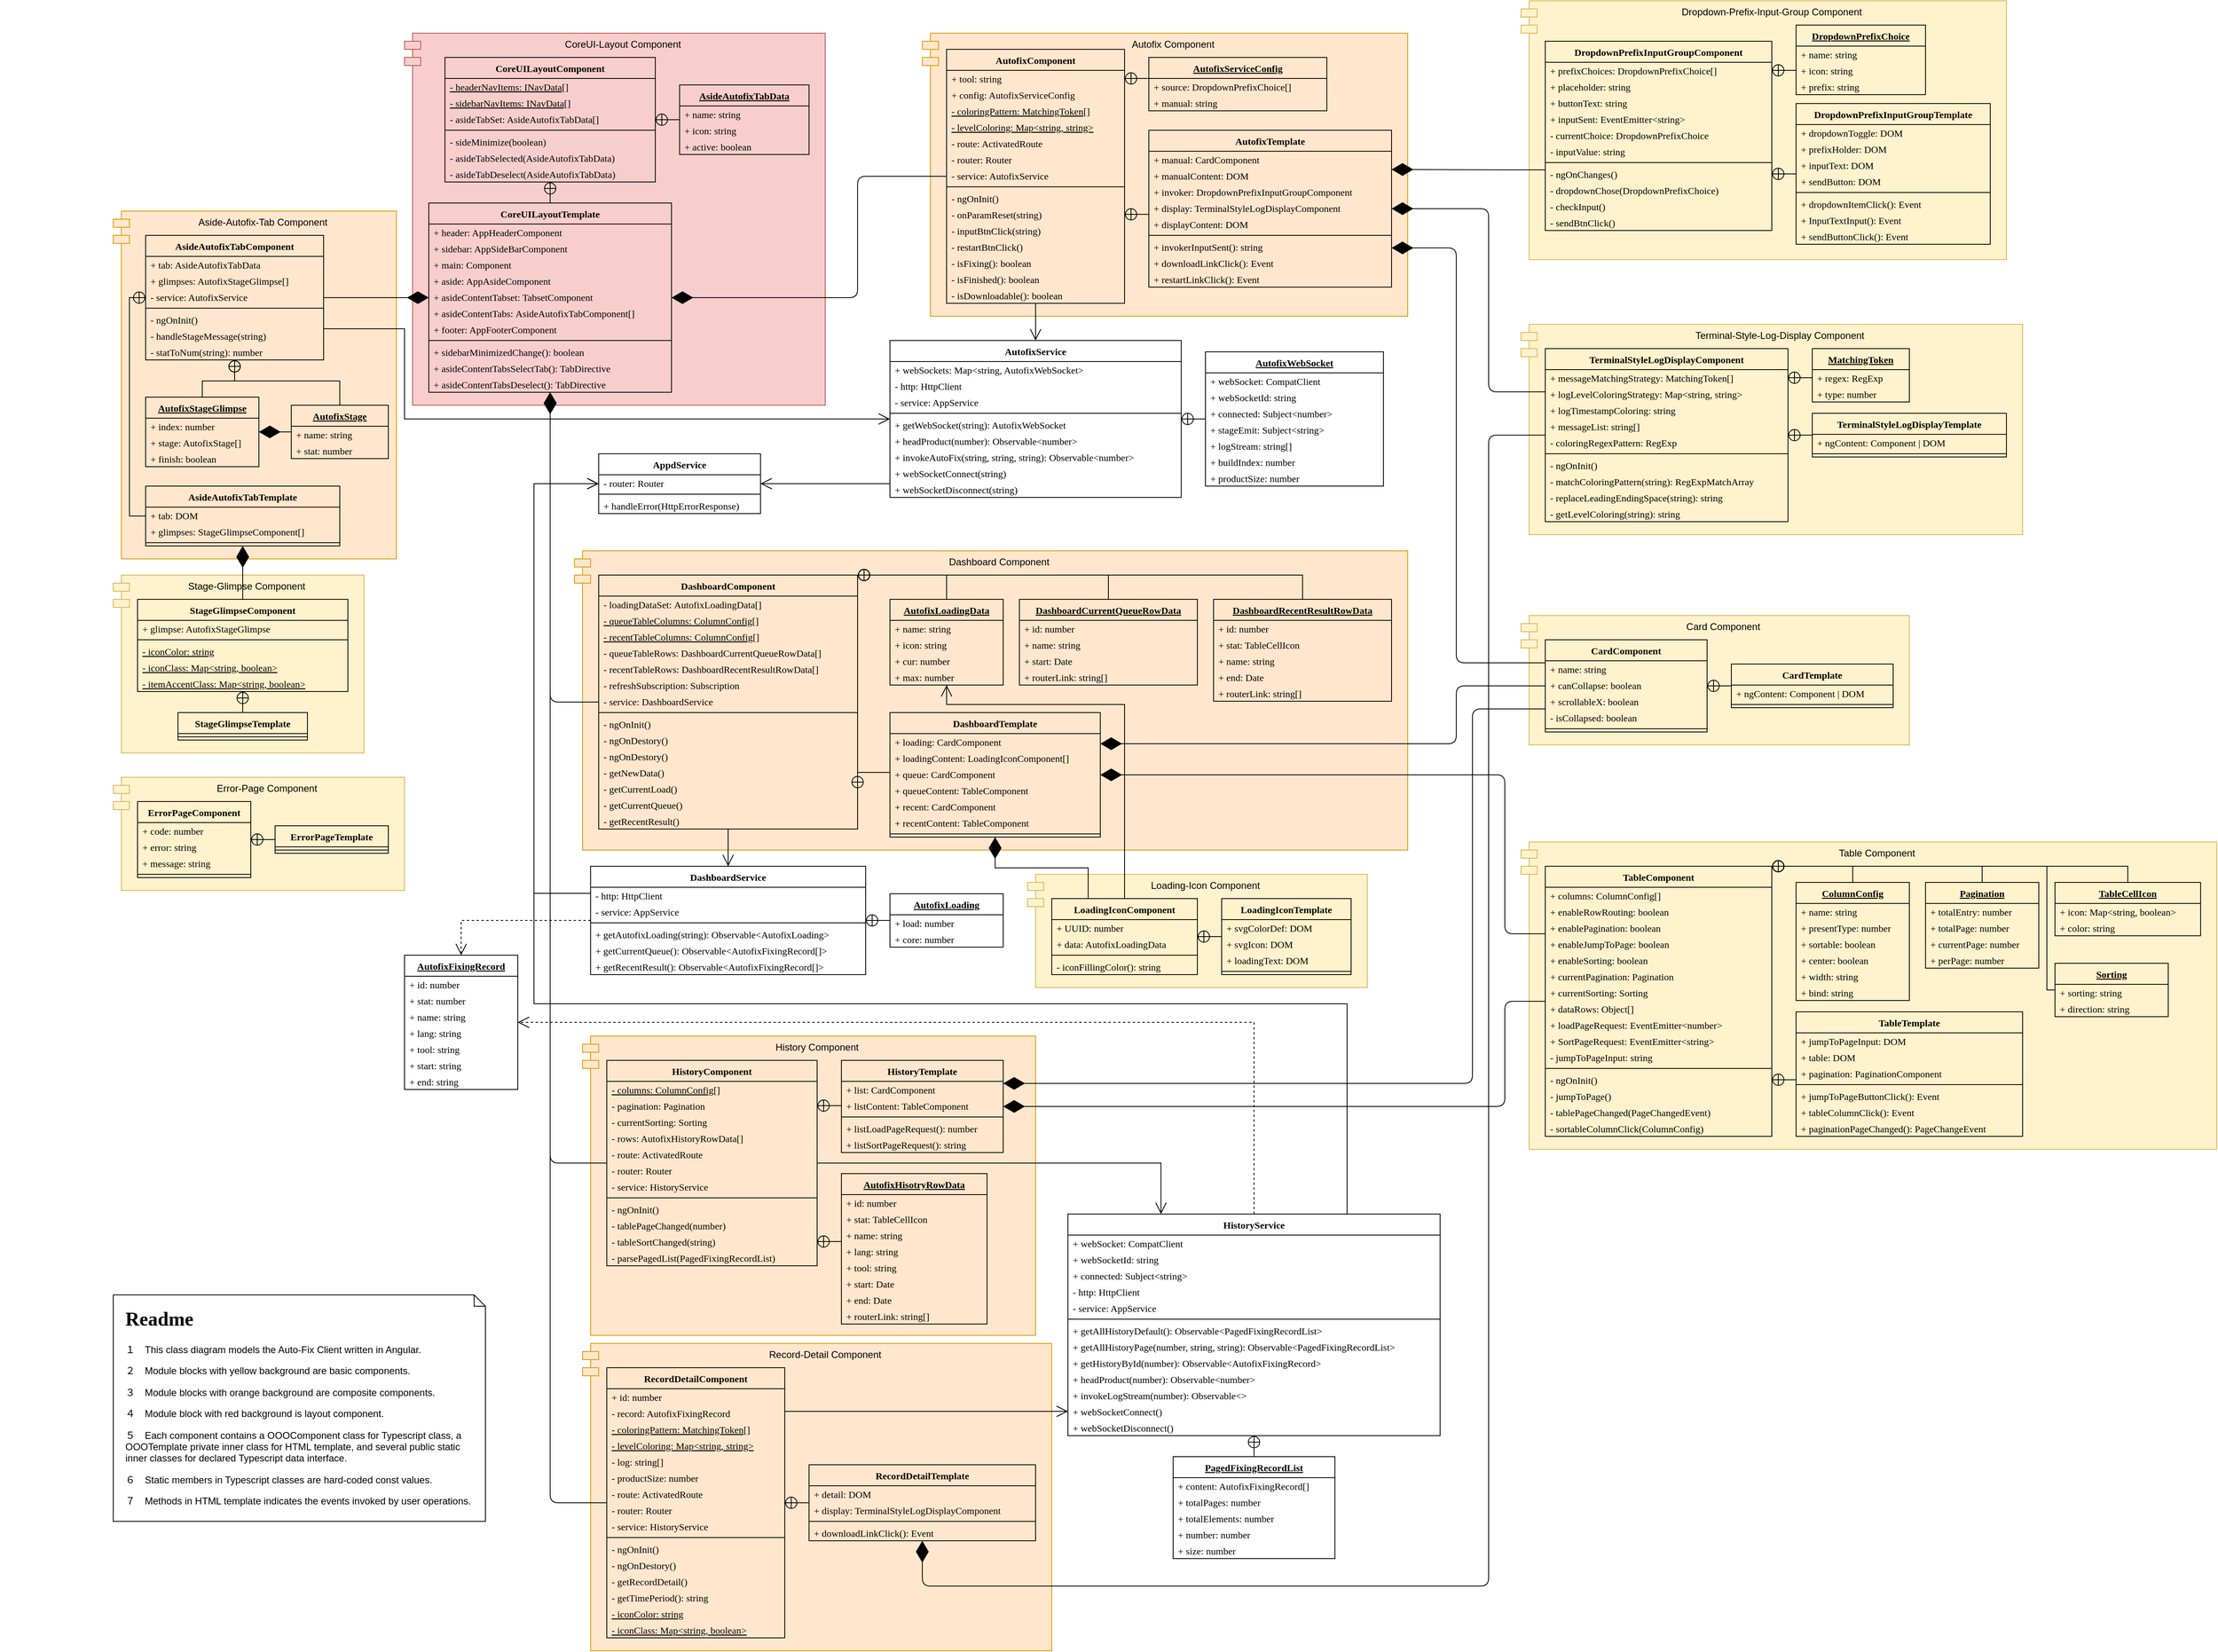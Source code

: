 <mxfile version="13.3.1" type="device"><diagram id="bXeJwqfmbuB_dQgdFl-j" name="Page-1"><mxGraphModel dx="1106" dy="680" grid="1" gridSize="10" guides="1" tooltips="1" connect="1" arrows="1" fold="1" page="1" pageScale="1" pageWidth="3300" pageHeight="2339" math="0" shadow="0"><root><mxCell id="0"/><mxCell id="1" parent="0"/><mxCell id="onLfjMxwOh2gp9zabhUN-394" value="" style="group" vertex="1" connectable="0" parent="1"><mxGeometry x="640" y="750" width="310" height="220" as="geometry"/></mxCell><mxCell id="onLfjMxwOh2gp9zabhUN-372" value="Stage-Glimpse Component" style="shape=module;align=left;spacingLeft=20;align=center;verticalAlign=top;fillColor=#fff2cc;strokeColor=#d6b656;" vertex="1" parent="onLfjMxwOh2gp9zabhUN-394"><mxGeometry width="310" height="220" as="geometry"/></mxCell><mxCell id="onLfjMxwOh2gp9zabhUN-284" value="StageGlimpseComponent" style="swimlane;fontStyle=1;align=center;verticalAlign=middle;childLayout=stackLayout;horizontal=1;startSize=26;horizontalStack=0;resizeParent=1;resizeParentMax=0;resizeLast=0;collapsible=1;marginBottom=0;fontFamily=Garamond;fillColor=none;" vertex="1" parent="onLfjMxwOh2gp9zabhUN-394"><mxGeometry x="30" y="30" width="260" height="114" as="geometry"><mxRectangle x="770" y="1010" width="240" height="26" as="alternateBounds"/></mxGeometry></mxCell><mxCell id="onLfjMxwOh2gp9zabhUN-285" value="+ glimpse: AutofixStageGlimpse" style="text;strokeColor=none;fillColor=none;align=left;verticalAlign=middle;spacingLeft=4;spacingRight=4;overflow=hidden;rotatable=0;points=[[0,0.5],[1,0.5]];portConstraint=eastwest;fontFamily=Garamond;" vertex="1" parent="onLfjMxwOh2gp9zabhUN-284"><mxGeometry y="26" width="260" height="20" as="geometry"/></mxCell><mxCell id="onLfjMxwOh2gp9zabhUN-288" value="" style="line;strokeWidth=1;fillColor=none;align=left;verticalAlign=middle;spacingTop=-1;spacingLeft=3;spacingRight=3;rotatable=0;labelPosition=right;points=[];portConstraint=eastwest;" vertex="1" parent="onLfjMxwOh2gp9zabhUN-284"><mxGeometry y="46" width="260" height="8" as="geometry"/></mxCell><mxCell id="onLfjMxwOh2gp9zabhUN-289" value="- iconColor: string" style="text;strokeColor=none;fillColor=none;align=left;verticalAlign=middle;spacingLeft=4;spacingRight=4;overflow=hidden;rotatable=0;points=[[0,0.5],[1,0.5]];portConstraint=eastwest;fontFamily=Garamond;fontStyle=4" vertex="1" parent="onLfjMxwOh2gp9zabhUN-284"><mxGeometry y="54" width="260" height="20" as="geometry"/></mxCell><mxCell id="onLfjMxwOh2gp9zabhUN-290" value="- iconClass: Map&lt;string, boolean&gt;" style="text;strokeColor=none;fillColor=none;align=left;verticalAlign=middle;spacingLeft=4;spacingRight=4;overflow=hidden;rotatable=0;points=[[0,0.5],[1,0.5]];portConstraint=eastwest;fontFamily=Garamond;fontStyle=4" vertex="1" parent="onLfjMxwOh2gp9zabhUN-284"><mxGeometry y="74" width="260" height="20" as="geometry"/></mxCell><mxCell id="onLfjMxwOh2gp9zabhUN-291" value="- itemAccentClass: Map&lt;string, boolean&gt;" style="text;strokeColor=none;fillColor=none;align=left;verticalAlign=middle;spacingLeft=4;spacingRight=4;overflow=hidden;rotatable=0;points=[[0,0.5],[1,0.5]];portConstraint=eastwest;fontFamily=Garamond;fontStyle=4" vertex="1" parent="onLfjMxwOh2gp9zabhUN-284"><mxGeometry y="94" width="260" height="20" as="geometry"/></mxCell><mxCell id="onLfjMxwOh2gp9zabhUN-292" value="StageGlimpseTemplate" style="swimlane;fontStyle=1;align=center;verticalAlign=middle;childLayout=stackLayout;horizontal=1;startSize=26;horizontalStack=0;resizeParent=1;resizeParentMax=0;resizeLast=0;collapsible=1;marginBottom=0;fontFamily=Garamond;fillColor=none;" vertex="1" parent="onLfjMxwOh2gp9zabhUN-394"><mxGeometry x="80" y="170" width="160" height="34" as="geometry"><mxRectangle x="1610" y="1560" width="240" height="26" as="alternateBounds"/></mxGeometry></mxCell><mxCell id="onLfjMxwOh2gp9zabhUN-293" value="" style="line;strokeWidth=1;fillColor=none;align=left;verticalAlign=middle;spacingTop=-1;spacingLeft=3;spacingRight=3;rotatable=0;labelPosition=right;points=[];portConstraint=eastwest;" vertex="1" parent="onLfjMxwOh2gp9zabhUN-292"><mxGeometry y="26" width="160" height="8" as="geometry"/></mxCell><mxCell id="onLfjMxwOh2gp9zabhUN-294" value="" style="endArrow=none;startArrow=circlePlus;endFill=0;startFill=0;endSize=8;html=1;entryX=0.5;entryY=0;entryDx=0;entryDy=0;exitX=0.5;exitY=1;exitDx=0;exitDy=0;" edge="1" parent="onLfjMxwOh2gp9zabhUN-394" source="onLfjMxwOh2gp9zabhUN-284" target="onLfjMxwOh2gp9zabhUN-292"><mxGeometry width="160" relative="1" as="geometry"><mxPoint x="130" y="317" as="sourcePoint"/><mxPoint x="420" y="316.5" as="targetPoint"/></mxGeometry></mxCell><mxCell id="onLfjMxwOh2gp9zabhUN-392" value="" style="group" vertex="1" connectable="0" parent="1"><mxGeometry x="640" y="300" width="350" height="430" as="geometry"/></mxCell><mxCell id="onLfjMxwOh2gp9zabhUN-374" value="Aside-Autofix-Tab Component" style="shape=module;align=left;spacingLeft=20;align=center;verticalAlign=top;fillColor=#ffe6cc;strokeColor=#d79b00;" vertex="1" parent="onLfjMxwOh2gp9zabhUN-392"><mxGeometry width="350" height="430" as="geometry"/></mxCell><mxCell id="onLfjMxwOh2gp9zabhUN-295" value="AsideAutofixTabComponent" style="swimlane;fontStyle=1;align=center;verticalAlign=middle;childLayout=stackLayout;horizontal=1;startSize=26;horizontalStack=0;resizeParent=1;resizeParentMax=0;resizeLast=0;collapsible=1;marginBottom=0;fontFamily=Garamond;fillColor=none;" vertex="1" parent="onLfjMxwOh2gp9zabhUN-392"><mxGeometry x="40" y="30" width="220" height="154" as="geometry"><mxRectangle x="40" y="30" width="240" height="26" as="alternateBounds"/></mxGeometry></mxCell><mxCell id="onLfjMxwOh2gp9zabhUN-304" value="+ tab: AsideAutofixTabData" style="text;strokeColor=none;fillColor=none;align=left;verticalAlign=middle;spacingLeft=4;spacingRight=4;overflow=hidden;rotatable=0;points=[[0,0.5],[1,0.5]];portConstraint=eastwest;fontFamily=Garamond;" vertex="1" parent="onLfjMxwOh2gp9zabhUN-295"><mxGeometry y="26" width="220" height="20" as="geometry"/></mxCell><mxCell id="onLfjMxwOh2gp9zabhUN-296" value="+ glimpses: AutofixStageGlimpse[]" style="text;strokeColor=none;fillColor=none;align=left;verticalAlign=middle;spacingLeft=4;spacingRight=4;overflow=hidden;rotatable=0;points=[[0,0.5],[1,0.5]];portConstraint=eastwest;fontFamily=Garamond;" vertex="1" parent="onLfjMxwOh2gp9zabhUN-295"><mxGeometry y="46" width="220" height="20" as="geometry"/></mxCell><mxCell id="onLfjMxwOh2gp9zabhUN-305" value="- service: AutofixService" style="text;strokeColor=none;fillColor=none;align=left;verticalAlign=middle;spacingLeft=4;spacingRight=4;overflow=hidden;rotatable=0;points=[[0,0.5],[1,0.5]];portConstraint=eastwest;fontFamily=Garamond;" vertex="1" parent="onLfjMxwOh2gp9zabhUN-295"><mxGeometry y="66" width="220" height="20" as="geometry"/></mxCell><mxCell id="onLfjMxwOh2gp9zabhUN-297" value="" style="line;strokeWidth=1;fillColor=none;align=left;verticalAlign=middle;spacingTop=-1;spacingLeft=3;spacingRight=3;rotatable=0;labelPosition=right;points=[];portConstraint=eastwest;" vertex="1" parent="onLfjMxwOh2gp9zabhUN-295"><mxGeometry y="86" width="220" height="8" as="geometry"/></mxCell><mxCell id="onLfjMxwOh2gp9zabhUN-298" value="- ngOnInit()" style="text;strokeColor=none;fillColor=none;align=left;verticalAlign=middle;spacingLeft=4;spacingRight=4;overflow=hidden;rotatable=0;points=[[0,0.5],[1,0.5]];portConstraint=eastwest;fontFamily=Garamond;fontStyle=0" vertex="1" parent="onLfjMxwOh2gp9zabhUN-295"><mxGeometry y="94" width="220" height="20" as="geometry"/></mxCell><mxCell id="onLfjMxwOh2gp9zabhUN-299" value="- handleStageMessage(string)" style="text;strokeColor=none;fillColor=none;align=left;verticalAlign=middle;spacingLeft=4;spacingRight=4;overflow=hidden;rotatable=0;points=[[0,0.5],[1,0.5]];portConstraint=eastwest;fontFamily=Garamond;fontStyle=0" vertex="1" parent="onLfjMxwOh2gp9zabhUN-295"><mxGeometry y="114" width="220" height="20" as="geometry"/></mxCell><mxCell id="onLfjMxwOh2gp9zabhUN-300" value="- statToNum(string): number" style="text;strokeColor=none;fillColor=none;align=left;verticalAlign=middle;spacingLeft=4;spacingRight=4;overflow=hidden;rotatable=0;points=[[0,0.5],[1,0.5]];portConstraint=eastwest;fontFamily=Garamond;fontStyle=0" vertex="1" parent="onLfjMxwOh2gp9zabhUN-295"><mxGeometry y="134" width="220" height="20" as="geometry"/></mxCell><mxCell id="onLfjMxwOh2gp9zabhUN-301" value="AsideAutofixTabTemplate" style="swimlane;fontStyle=1;align=center;verticalAlign=middle;childLayout=stackLayout;horizontal=1;startSize=26;horizontalStack=0;resizeParent=1;resizeParentMax=0;resizeLast=0;collapsible=1;marginBottom=0;fontFamily=Garamond;fillColor=none;" vertex="1" parent="onLfjMxwOh2gp9zabhUN-392"><mxGeometry x="40" y="340" width="240" height="74" as="geometry"><mxRectangle x="2050" y="1720" width="240" height="26" as="alternateBounds"/></mxGeometry></mxCell><mxCell id="onLfjMxwOh2gp9zabhUN-306" value="+ tab: DOM" style="text;strokeColor=none;fillColor=none;align=left;verticalAlign=middle;spacingLeft=4;spacingRight=4;overflow=hidden;rotatable=0;points=[[0,0.5],[1,0.5]];portConstraint=eastwest;fontFamily=Garamond;fontStyle=0" vertex="1" parent="onLfjMxwOh2gp9zabhUN-301"><mxGeometry y="26" width="240" height="20" as="geometry"/></mxCell><mxCell id="onLfjMxwOh2gp9zabhUN-307" value="+ glimpses: StageGlimpseComponent[]" style="text;strokeColor=none;fillColor=none;align=left;verticalAlign=middle;spacingLeft=4;spacingRight=4;overflow=hidden;rotatable=0;points=[[0,0.5],[1,0.5]];portConstraint=eastwest;fontFamily=Garamond;fontStyle=0" vertex="1" parent="onLfjMxwOh2gp9zabhUN-301"><mxGeometry y="46" width="240" height="20" as="geometry"/></mxCell><mxCell id="onLfjMxwOh2gp9zabhUN-302" value="" style="line;strokeWidth=1;fillColor=none;align=left;verticalAlign=middle;spacingTop=-1;spacingLeft=3;spacingRight=3;rotatable=0;labelPosition=right;points=[];portConstraint=eastwest;" vertex="1" parent="onLfjMxwOh2gp9zabhUN-301"><mxGeometry y="66" width="240" height="8" as="geometry"/></mxCell><mxCell id="onLfjMxwOh2gp9zabhUN-339" value="AutofixStageGlimpse" style="swimlane;fontStyle=5;align=center;verticalAlign=middle;childLayout=stackLayout;horizontal=1;startSize=26;horizontalStack=0;resizeParent=1;resizeParentMax=0;resizeLast=0;collapsible=1;marginBottom=0;fontFamily=Garamond;fillColor=none;" vertex="1" parent="onLfjMxwOh2gp9zabhUN-392"><mxGeometry x="40" y="230" width="140" height="86" as="geometry"><mxRectangle x="2220" y="1480" width="140" height="26" as="alternateBounds"/></mxGeometry></mxCell><mxCell id="onLfjMxwOh2gp9zabhUN-340" value="+ index: number" style="text;strokeColor=none;fillColor=none;align=left;verticalAlign=middle;spacingLeft=4;spacingRight=4;overflow=hidden;rotatable=0;points=[[0,0.5],[1,0.5]];portConstraint=eastwest;fontFamily=Garamond;" vertex="1" parent="onLfjMxwOh2gp9zabhUN-339"><mxGeometry y="26" width="140" height="20" as="geometry"/></mxCell><mxCell id="onLfjMxwOh2gp9zabhUN-341" value="+ stage: AutofixStage[]" style="text;strokeColor=none;fillColor=none;align=left;verticalAlign=middle;spacingLeft=4;spacingRight=4;overflow=hidden;rotatable=0;points=[[0,0.5],[1,0.5]];portConstraint=eastwest;fontFamily=Garamond;" vertex="1" parent="onLfjMxwOh2gp9zabhUN-339"><mxGeometry y="46" width="140" height="20" as="geometry"/></mxCell><mxCell id="onLfjMxwOh2gp9zabhUN-342" value="+ finish: boolean" style="text;strokeColor=none;fillColor=none;align=left;verticalAlign=middle;spacingLeft=4;spacingRight=4;overflow=hidden;rotatable=0;points=[[0,0.5],[1,0.5]];portConstraint=eastwest;fontFamily=Garamond;" vertex="1" parent="onLfjMxwOh2gp9zabhUN-339"><mxGeometry y="66" width="140" height="20" as="geometry"/></mxCell><mxCell id="onLfjMxwOh2gp9zabhUN-331" value="AutofixStage" style="swimlane;fontStyle=5;align=center;verticalAlign=middle;childLayout=stackLayout;horizontal=1;startSize=26;horizontalStack=0;resizeParent=1;resizeParentMax=0;resizeLast=0;collapsible=1;marginBottom=0;fontFamily=Garamond;fillColor=none;" vertex="1" parent="onLfjMxwOh2gp9zabhUN-392"><mxGeometry x="220" y="240" width="120" height="66" as="geometry"><mxRectangle x="2400" y="1490" width="120" height="26" as="alternateBounds"/></mxGeometry></mxCell><mxCell id="onLfjMxwOh2gp9zabhUN-334" value="+ name: string" style="text;strokeColor=none;fillColor=none;align=left;verticalAlign=middle;spacingLeft=4;spacingRight=4;overflow=hidden;rotatable=0;points=[[0,0.5],[1,0.5]];portConstraint=eastwest;fontFamily=Garamond;" vertex="1" parent="onLfjMxwOh2gp9zabhUN-331"><mxGeometry y="26" width="120" height="20" as="geometry"/></mxCell><mxCell id="onLfjMxwOh2gp9zabhUN-333" value="+ stat: number" style="text;strokeColor=none;fillColor=none;align=left;verticalAlign=middle;spacingLeft=4;spacingRight=4;overflow=hidden;rotatable=0;points=[[0,0.5],[1,0.5]];portConstraint=eastwest;fontFamily=Garamond;" vertex="1" parent="onLfjMxwOh2gp9zabhUN-331"><mxGeometry y="46" width="120" height="20" as="geometry"/></mxCell><mxCell id="onLfjMxwOh2gp9zabhUN-303" value="" style="endArrow=none;startArrow=circlePlus;endFill=0;startFill=0;endSize=8;html=1;entryX=0;entryY=0.5;entryDx=0;entryDy=0;exitX=0;exitY=0.5;exitDx=0;exitDy=0;edgeStyle=orthogonalEdgeStyle;rounded=0;" edge="1" source="onLfjMxwOh2gp9zabhUN-295" target="onLfjMxwOh2gp9zabhUN-301" parent="onLfjMxwOh2gp9zabhUN-392"><mxGeometry width="160" relative="1" as="geometry"><mxPoint y="190" as="sourcePoint"/><mxPoint x="180" y="516.5" as="targetPoint"/><Array as="points"><mxPoint x="20" y="107"/><mxPoint x="20" y="377"/></Array></mxGeometry></mxCell><mxCell id="onLfjMxwOh2gp9zabhUN-344" value="" style="endArrow=none;startArrow=circlePlus;endFill=0;startFill=0;endSize=8;html=1;entryX=0.5;entryY=0;entryDx=0;entryDy=0;rounded=0;exitX=0.5;exitY=1;exitDx=0;exitDy=0;edgeStyle=orthogonalEdgeStyle;" edge="1" parent="onLfjMxwOh2gp9zabhUN-392" source="onLfjMxwOh2gp9zabhUN-295" target="onLfjMxwOh2gp9zabhUN-339"><mxGeometry width="160" relative="1" as="geometry"><mxPoint x="140" y="80" as="sourcePoint"/><mxPoint x="150" y="547" as="targetPoint"/><Array as="points"><mxPoint x="150" y="210"/><mxPoint x="110" y="210"/></Array></mxGeometry></mxCell><mxCell id="onLfjMxwOh2gp9zabhUN-345" value="" style="endArrow=none;startArrow=circlePlus;endFill=0;startFill=0;endSize=8;html=1;entryX=0.5;entryY=0;entryDx=0;entryDy=0;rounded=0;exitX=0.5;exitY=1;exitDx=0;exitDy=0;edgeStyle=orthogonalEdgeStyle;" edge="1" parent="onLfjMxwOh2gp9zabhUN-392" source="onLfjMxwOh2gp9zabhUN-295" target="onLfjMxwOh2gp9zabhUN-331"><mxGeometry width="160" relative="1" as="geometry"><mxPoint x="160" y="60" as="sourcePoint"/><mxPoint x="220" y="400" as="targetPoint"/><Array as="points"><mxPoint x="150" y="210"/><mxPoint x="280" y="210"/></Array></mxGeometry></mxCell><mxCell id="onLfjMxwOh2gp9zabhUN-343" value="" style="endArrow=diamondThin;endFill=1;endSize=24;html=1;entryX=1;entryY=0.5;entryDx=0;entryDy=0;exitX=0;exitY=0.5;exitDx=0;exitDy=0;" edge="1" parent="onLfjMxwOh2gp9zabhUN-392" source="onLfjMxwOh2gp9zabhUN-331" target="onLfjMxwOh2gp9zabhUN-339"><mxGeometry width="160" relative="1" as="geometry"><mxPoint x="800" y="950" as="sourcePoint"/><mxPoint x="960" y="850" as="targetPoint"/></mxGeometry></mxCell><mxCell id="onLfjMxwOh2gp9zabhUN-377" value="" style="group;fillColor=#ffffff;" vertex="1" connectable="0" parent="1"><mxGeometry x="1000" y="80" width="520" height="460" as="geometry"/></mxCell><mxCell id="onLfjMxwOh2gp9zabhUN-376" value="CoreUI-Layout Component" style="shape=module;align=left;spacingLeft=20;align=center;verticalAlign=top;fillColor=#f8cecc;strokeColor=#b85450;" vertex="1" parent="onLfjMxwOh2gp9zabhUN-377"><mxGeometry width="520" height="460" as="geometry"/></mxCell><mxCell id="onLfjMxwOh2gp9zabhUN-309" value="CoreUILayoutComponent" style="swimlane;fontStyle=1;align=center;verticalAlign=middle;childLayout=stackLayout;horizontal=1;startSize=26;horizontalStack=0;resizeParent=1;resizeParentMax=0;resizeLast=0;collapsible=1;marginBottom=0;fontFamily=Garamond;fillColor=none;" vertex="1" parent="onLfjMxwOh2gp9zabhUN-377"><mxGeometry x="50" y="30" width="260" height="154" as="geometry"><mxRectangle x="1740" y="1480" width="240" height="26" as="alternateBounds"/></mxGeometry></mxCell><mxCell id="onLfjMxwOh2gp9zabhUN-310" value="- headerNavItems: INavData[]" style="text;strokeColor=none;fillColor=none;align=left;verticalAlign=middle;spacingLeft=4;spacingRight=4;overflow=hidden;rotatable=0;points=[[0,0.5],[1,0.5]];portConstraint=eastwest;fontFamily=Garamond;fontStyle=4" vertex="1" parent="onLfjMxwOh2gp9zabhUN-309"><mxGeometry y="26" width="260" height="20" as="geometry"/></mxCell><mxCell id="onLfjMxwOh2gp9zabhUN-311" value="- sidebarNavItems: INavData[]" style="text;strokeColor=none;fillColor=none;align=left;verticalAlign=middle;spacingLeft=4;spacingRight=4;overflow=hidden;rotatable=0;points=[[0,0.5],[1,0.5]];portConstraint=eastwest;fontFamily=Garamond;fontStyle=4" vertex="1" parent="onLfjMxwOh2gp9zabhUN-309"><mxGeometry y="46" width="260" height="20" as="geometry"/></mxCell><mxCell id="onLfjMxwOh2gp9zabhUN-312" value="- asideTabSet: AsideAutofixTabData[]" style="text;strokeColor=none;fillColor=none;align=left;verticalAlign=middle;spacingLeft=4;spacingRight=4;overflow=hidden;rotatable=0;points=[[0,0.5],[1,0.5]];portConstraint=eastwest;fontFamily=Garamond;" vertex="1" parent="onLfjMxwOh2gp9zabhUN-309"><mxGeometry y="66" width="260" height="20" as="geometry"/></mxCell><mxCell id="onLfjMxwOh2gp9zabhUN-313" value="" style="line;strokeWidth=1;fillColor=none;align=left;verticalAlign=middle;spacingTop=-1;spacingLeft=3;spacingRight=3;rotatable=0;labelPosition=right;points=[];portConstraint=eastwest;" vertex="1" parent="onLfjMxwOh2gp9zabhUN-309"><mxGeometry y="86" width="260" height="8" as="geometry"/></mxCell><mxCell id="onLfjMxwOh2gp9zabhUN-314" value="- sideMinimize(boolean)" style="text;strokeColor=none;fillColor=none;align=left;verticalAlign=middle;spacingLeft=4;spacingRight=4;overflow=hidden;rotatable=0;points=[[0,0.5],[1,0.5]];portConstraint=eastwest;fontFamily=Garamond;fontStyle=0" vertex="1" parent="onLfjMxwOh2gp9zabhUN-309"><mxGeometry y="94" width="260" height="20" as="geometry"/></mxCell><mxCell id="onLfjMxwOh2gp9zabhUN-315" value="- asideTabSelected(AsideAutofixTabData)" style="text;strokeColor=none;fillColor=none;align=left;verticalAlign=middle;spacingLeft=4;spacingRight=4;overflow=hidden;rotatable=0;points=[[0,0.5],[1,0.5]];portConstraint=eastwest;fontFamily=Garamond;fontStyle=0" vertex="1" parent="onLfjMxwOh2gp9zabhUN-309"><mxGeometry y="114" width="260" height="20" as="geometry"/></mxCell><mxCell id="onLfjMxwOh2gp9zabhUN-316" value="- asideTabDeselect(AsideAutofixTabData)" style="text;strokeColor=none;fillColor=none;align=left;verticalAlign=middle;spacingLeft=4;spacingRight=4;overflow=hidden;rotatable=0;points=[[0,0.5],[1,0.5]];portConstraint=eastwest;fontFamily=Garamond;fontStyle=0" vertex="1" parent="onLfjMxwOh2gp9zabhUN-309"><mxGeometry y="134" width="260" height="20" as="geometry"/></mxCell><mxCell id="onLfjMxwOh2gp9zabhUN-317" value="CoreUILayoutTemplate" style="swimlane;fontStyle=1;align=center;verticalAlign=middle;childLayout=stackLayout;horizontal=1;startSize=26;horizontalStack=0;resizeParent=1;resizeParentMax=0;resizeLast=0;collapsible=1;marginBottom=0;fontFamily=Garamond;fillColor=none;" vertex="1" parent="onLfjMxwOh2gp9zabhUN-377"><mxGeometry x="30" y="210" width="300" height="234" as="geometry"><mxRectangle x="30" y="210" width="240" height="26" as="alternateBounds"/></mxGeometry></mxCell><mxCell id="onLfjMxwOh2gp9zabhUN-318" value="+ header: AppHeaderComponent" style="text;strokeColor=none;fillColor=none;align=left;verticalAlign=middle;spacingLeft=4;spacingRight=4;overflow=hidden;rotatable=0;points=[[0,0.5],[1,0.5]];portConstraint=eastwest;fontFamily=Garamond;fontStyle=0" vertex="1" parent="onLfjMxwOh2gp9zabhUN-317"><mxGeometry y="26" width="300" height="20" as="geometry"/></mxCell><mxCell id="onLfjMxwOh2gp9zabhUN-325" value="+ sidebar: AppSideBarComponent" style="text;strokeColor=none;fillColor=none;align=left;verticalAlign=middle;spacingLeft=4;spacingRight=4;overflow=hidden;rotatable=0;points=[[0,0.5],[1,0.5]];portConstraint=eastwest;fontFamily=Garamond;fontStyle=0" vertex="1" parent="onLfjMxwOh2gp9zabhUN-317"><mxGeometry y="46" width="300" height="20" as="geometry"/></mxCell><mxCell id="onLfjMxwOh2gp9zabhUN-329" value="+ main: Component" style="text;strokeColor=none;fillColor=none;align=left;verticalAlign=middle;spacingLeft=4;spacingRight=4;overflow=hidden;rotatable=0;points=[[0,0.5],[1,0.5]];portConstraint=eastwest;fontFamily=Garamond;fontStyle=0" vertex="1" parent="onLfjMxwOh2gp9zabhUN-317"><mxGeometry y="66" width="300" height="20" as="geometry"/></mxCell><mxCell id="onLfjMxwOh2gp9zabhUN-327" value="+ aside: AppAsideComponent" style="text;strokeColor=none;fillColor=none;align=left;verticalAlign=middle;spacingLeft=4;spacingRight=4;overflow=hidden;rotatable=0;points=[[0,0.5],[1,0.5]];portConstraint=eastwest;fontFamily=Garamond;fontStyle=0" vertex="1" parent="onLfjMxwOh2gp9zabhUN-317"><mxGeometry y="86" width="300" height="20" as="geometry"/></mxCell><mxCell id="onLfjMxwOh2gp9zabhUN-328" value="+ asideContentTabset: TabsetComponent" style="text;strokeColor=none;fillColor=none;align=left;verticalAlign=middle;spacingLeft=4;spacingRight=4;overflow=hidden;rotatable=0;points=[[0,0.5],[1,0.5]];portConstraint=eastwest;fontFamily=Garamond;fontStyle=0" vertex="1" parent="onLfjMxwOh2gp9zabhUN-317"><mxGeometry y="106" width="300" height="20" as="geometry"/></mxCell><mxCell id="onLfjMxwOh2gp9zabhUN-330" value="+ asideContentTabs: AsideAutofixTabComponent[]" style="text;strokeColor=none;fillColor=none;align=left;verticalAlign=middle;spacingLeft=4;spacingRight=4;overflow=hidden;rotatable=0;points=[[0,0.5],[1,0.5]];portConstraint=eastwest;fontFamily=Garamond;fontStyle=0" vertex="1" parent="onLfjMxwOh2gp9zabhUN-317"><mxGeometry y="126" width="300" height="20" as="geometry"/></mxCell><mxCell id="onLfjMxwOh2gp9zabhUN-326" value="+ footer: AppFooterComponent" style="text;strokeColor=none;fillColor=none;align=left;verticalAlign=middle;spacingLeft=4;spacingRight=4;overflow=hidden;rotatable=0;points=[[0,0.5],[1,0.5]];portConstraint=eastwest;fontFamily=Garamond;fontStyle=0" vertex="1" parent="onLfjMxwOh2gp9zabhUN-317"><mxGeometry y="146" width="300" height="20" as="geometry"/></mxCell><mxCell id="onLfjMxwOh2gp9zabhUN-321" value="" style="line;strokeWidth=1;fillColor=none;align=left;verticalAlign=middle;spacingTop=-1;spacingLeft=3;spacingRight=3;rotatable=0;labelPosition=right;points=[];portConstraint=eastwest;" vertex="1" parent="onLfjMxwOh2gp9zabhUN-317"><mxGeometry y="166" width="300" height="8" as="geometry"/></mxCell><mxCell id="onLfjMxwOh2gp9zabhUN-322" value="+ sidebarMinimizedChange(): boolean" style="text;strokeColor=none;fillColor=none;align=left;verticalAlign=middle;spacingLeft=4;spacingRight=4;overflow=hidden;rotatable=0;points=[[0,0.5],[1,0.5]];portConstraint=eastwest;fontFamily=Garamond;fontStyle=0" vertex="1" parent="onLfjMxwOh2gp9zabhUN-317"><mxGeometry y="174" width="300" height="20" as="geometry"/></mxCell><mxCell id="onLfjMxwOh2gp9zabhUN-323" value="+ asideContentTabsSelectTab(): TabDirective" style="text;strokeColor=none;fillColor=none;align=left;verticalAlign=middle;spacingLeft=4;spacingRight=4;overflow=hidden;rotatable=0;points=[[0,0.5],[1,0.5]];portConstraint=eastwest;fontFamily=Garamond;fontStyle=0" vertex="1" parent="onLfjMxwOh2gp9zabhUN-317"><mxGeometry y="194" width="300" height="20" as="geometry"/></mxCell><mxCell id="onLfjMxwOh2gp9zabhUN-324" value="+ asideContentTabsDeselect(): TabDirective" style="text;strokeColor=none;fillColor=none;align=left;verticalAlign=middle;spacingLeft=4;spacingRight=4;overflow=hidden;rotatable=0;points=[[0,0.5],[1,0.5]];portConstraint=eastwest;fontFamily=Garamond;fontStyle=0" vertex="1" parent="onLfjMxwOh2gp9zabhUN-317"><mxGeometry y="214" width="300" height="20" as="geometry"/></mxCell><mxCell id="onLfjMxwOh2gp9zabhUN-346" value="AsideAutofixTabData" style="swimlane;fontStyle=5;align=center;verticalAlign=middle;childLayout=stackLayout;horizontal=1;startSize=26;horizontalStack=0;resizeParent=1;resizeParentMax=0;resizeLast=0;collapsible=1;marginBottom=0;fontFamily=Garamond;fillColor=none;" vertex="1" parent="onLfjMxwOh2gp9zabhUN-377"><mxGeometry x="340" y="64" width="160" height="86" as="geometry"><mxRectangle x="2050" y="2194" width="120" height="26" as="alternateBounds"/></mxGeometry></mxCell><mxCell id="onLfjMxwOh2gp9zabhUN-347" value="+ name: string" style="text;strokeColor=none;fillColor=none;align=left;verticalAlign=middle;spacingLeft=4;spacingRight=4;overflow=hidden;rotatable=0;points=[[0,0.5],[1,0.5]];portConstraint=eastwest;fontFamily=Garamond;" vertex="1" parent="onLfjMxwOh2gp9zabhUN-346"><mxGeometry y="26" width="160" height="20" as="geometry"/></mxCell><mxCell id="onLfjMxwOh2gp9zabhUN-348" value="+ icon: string" style="text;strokeColor=none;fillColor=none;align=left;verticalAlign=middle;spacingLeft=4;spacingRight=4;overflow=hidden;rotatable=0;points=[[0,0.5],[1,0.5]];portConstraint=eastwest;fontFamily=Garamond;" vertex="1" parent="onLfjMxwOh2gp9zabhUN-346"><mxGeometry y="46" width="160" height="20" as="geometry"/></mxCell><mxCell id="onLfjMxwOh2gp9zabhUN-349" value="+ active: boolean" style="text;strokeColor=none;fillColor=none;align=left;verticalAlign=middle;spacingLeft=4;spacingRight=4;overflow=hidden;rotatable=0;points=[[0,0.5],[1,0.5]];portConstraint=eastwest;fontFamily=Garamond;" vertex="1" parent="onLfjMxwOh2gp9zabhUN-346"><mxGeometry y="66" width="160" height="20" as="geometry"/></mxCell><mxCell id="onLfjMxwOh2gp9zabhUN-350" value="" style="endArrow=none;startArrow=circlePlus;endFill=0;startFill=0;endSize=8;html=1;entryX=0;entryY=0.5;entryDx=0;entryDy=0;exitX=1;exitY=0.5;exitDx=0;exitDy=0;" edge="1" parent="onLfjMxwOh2gp9zabhUN-377" source="onLfjMxwOh2gp9zabhUN-309" target="onLfjMxwOh2gp9zabhUN-346"><mxGeometry width="160" relative="1" as="geometry"><mxPoint x="330" y="40" as="sourcePoint"/><mxPoint x="600" y="-363" as="targetPoint"/></mxGeometry></mxCell><mxCell id="onLfjMxwOh2gp9zabhUN-351" value="" style="endArrow=none;startArrow=circlePlus;endFill=0;startFill=0;endSize=8;html=1;entryX=0.5;entryY=0;entryDx=0;entryDy=0;exitX=0.5;exitY=1;exitDx=0;exitDy=0;" edge="1" parent="onLfjMxwOh2gp9zabhUN-377" source="onLfjMxwOh2gp9zabhUN-309" target="onLfjMxwOh2gp9zabhUN-317"><mxGeometry width="160" relative="1" as="geometry"><mxPoint x="320" y="97" as="sourcePoint"/><mxPoint x="350" y="97" as="targetPoint"/></mxGeometry></mxCell><mxCell id="onLfjMxwOh2gp9zabhUN-33" value="AutofixService" style="swimlane;fontStyle=1;align=center;verticalAlign=middle;childLayout=stackLayout;horizontal=1;startSize=26;horizontalStack=0;resizeParent=1;resizeParentMax=0;resizeLast=0;collapsible=1;marginBottom=0;fontFamily=Garamond;" vertex="1" parent="1"><mxGeometry x="1600" y="460" width="360" height="194" as="geometry"><mxRectangle x="1600" y="460" width="240" height="26" as="alternateBounds"/></mxGeometry></mxCell><mxCell id="onLfjMxwOh2gp9zabhUN-34" value="+ webSockets: Map&lt;string, AutofixWebSocket&gt;" style="text;strokeColor=none;fillColor=none;align=left;verticalAlign=middle;spacingLeft=4;spacingRight=4;overflow=hidden;rotatable=0;points=[[0,0.5],[1,0.5]];portConstraint=eastwest;fontFamily=Garamond;" vertex="1" parent="onLfjMxwOh2gp9zabhUN-33"><mxGeometry y="26" width="360" height="20" as="geometry"/></mxCell><mxCell id="onLfjMxwOh2gp9zabhUN-35" value="- http: HttpClient" style="text;strokeColor=none;fillColor=none;align=left;verticalAlign=middle;spacingLeft=4;spacingRight=4;overflow=hidden;rotatable=0;points=[[0,0.5],[1,0.5]];portConstraint=eastwest;fontFamily=Garamond;" vertex="1" parent="onLfjMxwOh2gp9zabhUN-33"><mxGeometry y="46" width="360" height="20" as="geometry"/></mxCell><mxCell id="onLfjMxwOh2gp9zabhUN-36" value="- service: AppService" style="text;strokeColor=none;fillColor=none;align=left;verticalAlign=middle;spacingLeft=4;spacingRight=4;overflow=hidden;rotatable=0;points=[[0,0.5],[1,0.5]];portConstraint=eastwest;fontFamily=Garamond;" vertex="1" parent="onLfjMxwOh2gp9zabhUN-33"><mxGeometry y="66" width="360" height="20" as="geometry"/></mxCell><mxCell id="onLfjMxwOh2gp9zabhUN-37" value="" style="line;strokeWidth=1;fillColor=none;align=left;verticalAlign=middle;spacingTop=-1;spacingLeft=3;spacingRight=3;rotatable=0;labelPosition=right;points=[];portConstraint=eastwest;" vertex="1" parent="onLfjMxwOh2gp9zabhUN-33"><mxGeometry y="86" width="360" height="8" as="geometry"/></mxCell><mxCell id="onLfjMxwOh2gp9zabhUN-38" value="+ getWebSocket(string): AutofixWebSocket" style="text;strokeColor=none;fillColor=none;align=left;verticalAlign=middle;spacingLeft=4;spacingRight=4;overflow=hidden;rotatable=0;points=[[0,0.5],[1,0.5]];portConstraint=eastwest;fontFamily=Garamond;" vertex="1" parent="onLfjMxwOh2gp9zabhUN-33"><mxGeometry y="94" width="360" height="20" as="geometry"/></mxCell><mxCell id="onLfjMxwOh2gp9zabhUN-39" value="+ headProduct(number): Observable&lt;number&gt;" style="text;strokeColor=none;fillColor=none;align=left;verticalAlign=middle;spacingLeft=4;spacingRight=4;overflow=hidden;rotatable=0;points=[[0,0.5],[1,0.5]];portConstraint=eastwest;fontFamily=Garamond;" vertex="1" parent="onLfjMxwOh2gp9zabhUN-33"><mxGeometry y="114" width="360" height="20" as="geometry"/></mxCell><mxCell id="onLfjMxwOh2gp9zabhUN-40" value="+ invokeAutoFix(string, string, string): Observable&lt;number&gt;" style="text;strokeColor=none;fillColor=none;align=left;verticalAlign=middle;spacingLeft=4;spacingRight=4;overflow=hidden;rotatable=0;points=[[0,0.5],[1,0.5]];portConstraint=eastwest;fontFamily=Garamond;" vertex="1" parent="onLfjMxwOh2gp9zabhUN-33"><mxGeometry y="134" width="360" height="20" as="geometry"/></mxCell><mxCell id="onLfjMxwOh2gp9zabhUN-41" value="+ webSocketConnect(string)" style="text;strokeColor=none;fillColor=none;align=left;verticalAlign=middle;spacingLeft=4;spacingRight=4;overflow=hidden;rotatable=0;points=[[0,0.5],[1,0.5]];portConstraint=eastwest;fontFamily=Garamond;" vertex="1" parent="onLfjMxwOh2gp9zabhUN-33"><mxGeometry y="154" width="360" height="20" as="geometry"/></mxCell><mxCell id="onLfjMxwOh2gp9zabhUN-44" value="+ webSocketDisconnect(string)" style="text;strokeColor=none;fillColor=none;align=left;verticalAlign=middle;spacingLeft=4;spacingRight=4;overflow=hidden;rotatable=0;points=[[0,0.5],[1,0.5]];portConstraint=eastwest;fontFamily=Garamond;" vertex="1" parent="onLfjMxwOh2gp9zabhUN-33"><mxGeometry y="174" width="360" height="20" as="geometry"/></mxCell><mxCell id="onLfjMxwOh2gp9zabhUN-55" value="AutofixWebSocket" style="swimlane;fontStyle=5;align=center;verticalAlign=middle;childLayout=stackLayout;horizontal=1;startSize=26;horizontalStack=0;resizeParent=1;resizeParentMax=0;resizeLast=0;collapsible=1;marginBottom=0;fontFamily=Garamond;" vertex="1" parent="1"><mxGeometry x="1990" y="474" width="220" height="166" as="geometry"><mxRectangle x="520" y="1374" width="240" height="26" as="alternateBounds"/></mxGeometry></mxCell><mxCell id="onLfjMxwOh2gp9zabhUN-56" value="+ webSocket: CompatClient" style="text;strokeColor=none;fillColor=none;align=left;verticalAlign=middle;spacingLeft=4;spacingRight=4;overflow=hidden;rotatable=0;points=[[0,0.5],[1,0.5]];portConstraint=eastwest;fontFamily=Garamond;" vertex="1" parent="onLfjMxwOh2gp9zabhUN-55"><mxGeometry y="26" width="220" height="20" as="geometry"/></mxCell><mxCell id="onLfjMxwOh2gp9zabhUN-57" value="+ webSocketId: string" style="text;strokeColor=none;fillColor=none;align=left;verticalAlign=middle;spacingLeft=4;spacingRight=4;overflow=hidden;rotatable=0;points=[[0,0.5],[1,0.5]];portConstraint=eastwest;fontFamily=Garamond;" vertex="1" parent="onLfjMxwOh2gp9zabhUN-55"><mxGeometry y="46" width="220" height="20" as="geometry"/></mxCell><mxCell id="onLfjMxwOh2gp9zabhUN-58" value="+ connected: Subject&lt;number&gt;" style="text;strokeColor=none;fillColor=none;align=left;verticalAlign=middle;spacingLeft=4;spacingRight=4;overflow=hidden;rotatable=0;points=[[0,0.5],[1,0.5]];portConstraint=eastwest;fontFamily=Garamond;" vertex="1" parent="onLfjMxwOh2gp9zabhUN-55"><mxGeometry y="66" width="220" height="20" as="geometry"/></mxCell><mxCell id="onLfjMxwOh2gp9zabhUN-60" value="+ stageEmit: Subject&lt;string&gt;" style="text;strokeColor=none;fillColor=none;align=left;verticalAlign=middle;spacingLeft=4;spacingRight=4;overflow=hidden;rotatable=0;points=[[0,0.5],[1,0.5]];portConstraint=eastwest;fontFamily=Garamond;" vertex="1" parent="onLfjMxwOh2gp9zabhUN-55"><mxGeometry y="86" width="220" height="20" as="geometry"/></mxCell><mxCell id="onLfjMxwOh2gp9zabhUN-59" value="+ logStream: string[]" style="text;strokeColor=none;fillColor=none;align=left;verticalAlign=middle;spacingLeft=4;spacingRight=4;overflow=hidden;rotatable=0;points=[[0,0.5],[1,0.5]];portConstraint=eastwest;fontFamily=Garamond;" vertex="1" parent="onLfjMxwOh2gp9zabhUN-55"><mxGeometry y="106" width="220" height="20" as="geometry"/></mxCell><mxCell id="onLfjMxwOh2gp9zabhUN-61" value="+ buildIndex: number" style="text;strokeColor=none;fillColor=none;align=left;verticalAlign=middle;spacingLeft=4;spacingRight=4;overflow=hidden;rotatable=0;points=[[0,0.5],[1,0.5]];portConstraint=eastwest;fontFamily=Garamond;" vertex="1" parent="onLfjMxwOh2gp9zabhUN-55"><mxGeometry y="126" width="220" height="20" as="geometry"/></mxCell><mxCell id="onLfjMxwOh2gp9zabhUN-62" value="+ productSize: number" style="text;strokeColor=none;fillColor=none;align=left;verticalAlign=middle;spacingLeft=4;spacingRight=4;overflow=hidden;rotatable=0;points=[[0,0.5],[1,0.5]];portConstraint=eastwest;fontFamily=Garamond;" vertex="1" parent="onLfjMxwOh2gp9zabhUN-55"><mxGeometry y="146" width="220" height="20" as="geometry"/></mxCell><mxCell id="onLfjMxwOh2gp9zabhUN-86" value="DashboardService" style="swimlane;fontStyle=1;align=center;verticalAlign=middle;childLayout=stackLayout;horizontal=1;startSize=26;horizontalStack=0;resizeParent=1;resizeParentMax=0;resizeLast=0;collapsible=1;marginBottom=0;fontFamily=Garamond;" vertex="1" parent="1"><mxGeometry x="1230" y="1110" width="340" height="134" as="geometry"><mxRectangle x="1230" y="1110" width="240" height="26" as="alternateBounds"/></mxGeometry></mxCell><mxCell id="onLfjMxwOh2gp9zabhUN-88" value="- http: HttpClient" style="text;strokeColor=none;fillColor=none;align=left;verticalAlign=middle;spacingLeft=4;spacingRight=4;overflow=hidden;rotatable=0;points=[[0,0.5],[1,0.5]];portConstraint=eastwest;fontFamily=Garamond;" vertex="1" parent="onLfjMxwOh2gp9zabhUN-86"><mxGeometry y="26" width="340" height="20" as="geometry"/></mxCell><mxCell id="onLfjMxwOh2gp9zabhUN-89" value="- service: AppService" style="text;strokeColor=none;fillColor=none;align=left;verticalAlign=middle;spacingLeft=4;spacingRight=4;overflow=hidden;rotatable=0;points=[[0,0.5],[1,0.5]];portConstraint=eastwest;fontFamily=Garamond;" vertex="1" parent="onLfjMxwOh2gp9zabhUN-86"><mxGeometry y="46" width="340" height="20" as="geometry"/></mxCell><mxCell id="onLfjMxwOh2gp9zabhUN-90" value="" style="line;strokeWidth=1;fillColor=none;align=left;verticalAlign=middle;spacingTop=-1;spacingLeft=3;spacingRight=3;rotatable=0;labelPosition=right;points=[];portConstraint=eastwest;" vertex="1" parent="onLfjMxwOh2gp9zabhUN-86"><mxGeometry y="66" width="340" height="8" as="geometry"/></mxCell><mxCell id="onLfjMxwOh2gp9zabhUN-91" value="+ getAutofixLoading(string): Observable&lt;AutofixLoading&gt;" style="text;strokeColor=none;fillColor=none;align=left;verticalAlign=middle;spacingLeft=4;spacingRight=4;overflow=hidden;rotatable=0;points=[[0,0.5],[1,0.5]];portConstraint=eastwest;fontFamily=Garamond;" vertex="1" parent="onLfjMxwOh2gp9zabhUN-86"><mxGeometry y="74" width="340" height="20" as="geometry"/></mxCell><mxCell id="onLfjMxwOh2gp9zabhUN-92" value="+ getCurrentQueue(): Observable&lt;AutofixFixingRecord[]&gt;" style="text;strokeColor=none;fillColor=none;align=left;verticalAlign=middle;spacingLeft=4;spacingRight=4;overflow=hidden;rotatable=0;points=[[0,0.5],[1,0.5]];portConstraint=eastwest;fontFamily=Garamond;" vertex="1" parent="onLfjMxwOh2gp9zabhUN-86"><mxGeometry y="94" width="340" height="20" as="geometry"/></mxCell><mxCell id="onLfjMxwOh2gp9zabhUN-96" value="+ getRecentResult(): Observable&lt;AutofixFixingRecord[]&gt;" style="text;strokeColor=none;fillColor=none;align=left;verticalAlign=middle;spacingLeft=4;spacingRight=4;overflow=hidden;rotatable=0;points=[[0,0.5],[1,0.5]];portConstraint=eastwest;fontFamily=Garamond;" vertex="1" parent="onLfjMxwOh2gp9zabhUN-86"><mxGeometry y="114" width="340" height="20" as="geometry"/></mxCell><mxCell id="onLfjMxwOh2gp9zabhUN-158" value="AutofixLoading" style="swimlane;fontStyle=5;align=center;verticalAlign=middle;childLayout=stackLayout;horizontal=1;startSize=26;horizontalStack=0;resizeParent=1;resizeParentMax=0;resizeLast=0;collapsible=1;marginBottom=0;fontFamily=Garamond;" vertex="1" parent="1"><mxGeometry x="1600" y="1144" width="140" height="66" as="geometry"><mxRectangle x="1200" y="1634" width="240" height="26" as="alternateBounds"/></mxGeometry></mxCell><mxCell id="onLfjMxwOh2gp9zabhUN-161" value="+ load: number" style="text;strokeColor=none;fillColor=none;align=left;verticalAlign=middle;spacingLeft=4;spacingRight=4;overflow=hidden;rotatable=0;points=[[0,0.5],[1,0.5]];portConstraint=eastwest;fontFamily=Garamond;" vertex="1" parent="onLfjMxwOh2gp9zabhUN-158"><mxGeometry y="26" width="140" height="20" as="geometry"/></mxCell><mxCell id="onLfjMxwOh2gp9zabhUN-162" value="+ core: number" style="text;strokeColor=none;fillColor=none;align=left;verticalAlign=middle;spacingLeft=4;spacingRight=4;overflow=hidden;rotatable=0;points=[[0,0.5],[1,0.5]];portConstraint=eastwest;fontFamily=Garamond;" vertex="1" parent="onLfjMxwOh2gp9zabhUN-158"><mxGeometry y="46" width="140" height="20" as="geometry"/></mxCell><mxCell id="onLfjMxwOh2gp9zabhUN-404" value="AppdService" style="swimlane;fontStyle=1;align=center;verticalAlign=middle;childLayout=stackLayout;horizontal=1;startSize=26;horizontalStack=0;resizeParent=1;resizeParentMax=0;resizeLast=0;collapsible=1;marginBottom=0;fontFamily=Garamond;" vertex="1" parent="1"><mxGeometry x="1240" y="600" width="200" height="74" as="geometry"><mxRectangle x="1240" y="600" width="240" height="26" as="alternateBounds"/></mxGeometry></mxCell><mxCell id="onLfjMxwOh2gp9zabhUN-406" value="- router: Router" style="text;strokeColor=none;fillColor=none;align=left;verticalAlign=middle;spacingLeft=4;spacingRight=4;overflow=hidden;rotatable=0;points=[[0,0.5],[1,0.5]];portConstraint=eastwest;fontFamily=Garamond;" vertex="1" parent="onLfjMxwOh2gp9zabhUN-404"><mxGeometry y="26" width="200" height="20" as="geometry"/></mxCell><mxCell id="onLfjMxwOh2gp9zabhUN-407" value="" style="line;strokeWidth=1;fillColor=none;align=left;verticalAlign=middle;spacingTop=-1;spacingLeft=3;spacingRight=3;rotatable=0;labelPosition=right;points=[];portConstraint=eastwest;" vertex="1" parent="onLfjMxwOh2gp9zabhUN-404"><mxGeometry y="46" width="200" height="8" as="geometry"/></mxCell><mxCell id="onLfjMxwOh2gp9zabhUN-410" value="+ handleError(HttpErrorResponse)" style="text;strokeColor=none;fillColor=none;align=left;verticalAlign=middle;spacingLeft=4;spacingRight=4;overflow=hidden;rotatable=0;points=[[0,0.5],[1,0.5]];portConstraint=eastwest;fontFamily=Garamond;" vertex="1" parent="onLfjMxwOh2gp9zabhUN-404"><mxGeometry y="54" width="200" height="20" as="geometry"/></mxCell><mxCell id="onLfjMxwOh2gp9zabhUN-371" value="" style="group;fillColor=#ffffff;" vertex="1" connectable="0" parent="1"><mxGeometry x="1220" y="1700" width="580" height="380" as="geometry"/></mxCell><mxCell id="onLfjMxwOh2gp9zabhUN-370" value="Record-Detail Component" style="shape=module;align=left;spacingLeft=20;align=center;verticalAlign=top;fillColor=#ffe6cc;strokeColor=#d79b00;" vertex="1" parent="onLfjMxwOh2gp9zabhUN-371"><mxGeometry width="580" height="380" as="geometry"/></mxCell><mxCell id="onLfjMxwOh2gp9zabhUN-254" value="RecordDetailComponent" style="swimlane;fontStyle=1;align=center;verticalAlign=middle;childLayout=stackLayout;horizontal=1;startSize=26;horizontalStack=0;resizeParent=1;resizeParentMax=0;resizeLast=0;collapsible=1;marginBottom=0;fontFamily=Garamond;fillColor=none;" vertex="1" parent="onLfjMxwOh2gp9zabhUN-371"><mxGeometry x="30" y="30" width="220" height="334" as="geometry"><mxRectangle x="30" y="30" width="240" height="26" as="alternateBounds"/></mxGeometry></mxCell><mxCell id="onLfjMxwOh2gp9zabhUN-255" value="+ id: number" style="text;strokeColor=none;fillColor=none;align=left;verticalAlign=middle;spacingLeft=4;spacingRight=4;overflow=hidden;rotatable=0;points=[[0,0.5],[1,0.5]];portConstraint=eastwest;fontFamily=Garamond;fontStyle=0" vertex="1" parent="onLfjMxwOh2gp9zabhUN-254"><mxGeometry y="26" width="220" height="20" as="geometry"/></mxCell><mxCell id="onLfjMxwOh2gp9zabhUN-256" value="- record: AutofixFixingRecord" style="text;strokeColor=none;fillColor=none;align=left;verticalAlign=middle;spacingLeft=4;spacingRight=4;overflow=hidden;rotatable=0;points=[[0,0.5],[1,0.5]];portConstraint=eastwest;fontFamily=Garamond;fontStyle=0" vertex="1" parent="onLfjMxwOh2gp9zabhUN-254"><mxGeometry y="46" width="220" height="20" as="geometry"/></mxCell><mxCell id="onLfjMxwOh2gp9zabhUN-257" value="- coloringPattern: MatchingToken[]" style="text;strokeColor=none;fillColor=none;align=left;verticalAlign=middle;spacingLeft=4;spacingRight=4;overflow=hidden;rotatable=0;points=[[0,0.5],[1,0.5]];portConstraint=eastwest;fontFamily=Garamond;fontStyle=4" vertex="1" parent="onLfjMxwOh2gp9zabhUN-254"><mxGeometry y="66" width="220" height="20" as="geometry"/></mxCell><mxCell id="onLfjMxwOh2gp9zabhUN-258" value="- levelColoring: Map&lt;string, string&gt;" style="text;strokeColor=none;fillColor=none;align=left;verticalAlign=middle;spacingLeft=4;spacingRight=4;overflow=hidden;rotatable=0;points=[[0,0.5],[1,0.5]];portConstraint=eastwest;fontFamily=Garamond;fontStyle=4" vertex="1" parent="onLfjMxwOh2gp9zabhUN-254"><mxGeometry y="86" width="220" height="20" as="geometry"/></mxCell><mxCell id="onLfjMxwOh2gp9zabhUN-267" value="- log: string[]" style="text;strokeColor=none;fillColor=none;align=left;verticalAlign=middle;spacingLeft=4;spacingRight=4;overflow=hidden;rotatable=0;points=[[0,0.5],[1,0.5]];portConstraint=eastwest;fontFamily=Garamond;" vertex="1" parent="onLfjMxwOh2gp9zabhUN-254"><mxGeometry y="106" width="220" height="20" as="geometry"/></mxCell><mxCell id="onLfjMxwOh2gp9zabhUN-268" value="- productSize: number" style="text;strokeColor=none;fillColor=none;align=left;verticalAlign=middle;spacingLeft=4;spacingRight=4;overflow=hidden;rotatable=0;points=[[0,0.5],[1,0.5]];portConstraint=eastwest;fontFamily=Garamond;" vertex="1" parent="onLfjMxwOh2gp9zabhUN-254"><mxGeometry y="126" width="220" height="20" as="geometry"/></mxCell><mxCell id="onLfjMxwOh2gp9zabhUN-259" value="- route: ActivatedRoute" style="text;strokeColor=none;fillColor=none;align=left;verticalAlign=middle;spacingLeft=4;spacingRight=4;overflow=hidden;rotatable=0;points=[[0,0.5],[1,0.5]];portConstraint=eastwest;fontFamily=Garamond;" vertex="1" parent="onLfjMxwOh2gp9zabhUN-254"><mxGeometry y="146" width="220" height="20" as="geometry"/></mxCell><mxCell id="onLfjMxwOh2gp9zabhUN-260" value="- router: Router" style="text;strokeColor=none;fillColor=none;align=left;verticalAlign=middle;spacingLeft=4;spacingRight=4;overflow=hidden;rotatable=0;points=[[0,0.5],[1,0.5]];portConstraint=eastwest;fontFamily=Garamond;" vertex="1" parent="onLfjMxwOh2gp9zabhUN-254"><mxGeometry y="166" width="220" height="20" as="geometry"/></mxCell><mxCell id="onLfjMxwOh2gp9zabhUN-261" value="- service: HistoryService" style="text;strokeColor=none;fillColor=none;align=left;verticalAlign=middle;spacingLeft=4;spacingRight=4;overflow=hidden;rotatable=0;points=[[0,0.5],[1,0.5]];portConstraint=eastwest;fontFamily=Garamond;" vertex="1" parent="onLfjMxwOh2gp9zabhUN-254"><mxGeometry y="186" width="220" height="20" as="geometry"/></mxCell><mxCell id="onLfjMxwOh2gp9zabhUN-262" value="" style="line;strokeWidth=1;fillColor=none;align=left;verticalAlign=middle;spacingTop=-1;spacingLeft=3;spacingRight=3;rotatable=0;labelPosition=right;points=[];portConstraint=eastwest;" vertex="1" parent="onLfjMxwOh2gp9zabhUN-254"><mxGeometry y="206" width="220" height="8" as="geometry"/></mxCell><mxCell id="onLfjMxwOh2gp9zabhUN-263" value="- ngOnInit()" style="text;strokeColor=none;fillColor=none;align=left;verticalAlign=middle;spacingLeft=4;spacingRight=4;overflow=hidden;rotatable=0;points=[[0,0.5],[1,0.5]];portConstraint=eastwest;fontFamily=Garamond;" vertex="1" parent="onLfjMxwOh2gp9zabhUN-254"><mxGeometry y="214" width="220" height="20" as="geometry"/></mxCell><mxCell id="onLfjMxwOh2gp9zabhUN-264" value="- ngOnDestory()" style="text;strokeColor=none;fillColor=none;align=left;verticalAlign=middle;spacingLeft=4;spacingRight=4;overflow=hidden;rotatable=0;points=[[0,0.5],[1,0.5]];portConstraint=eastwest;fontFamily=Garamond;" vertex="1" parent="onLfjMxwOh2gp9zabhUN-254"><mxGeometry y="234" width="220" height="20" as="geometry"/></mxCell><mxCell id="onLfjMxwOh2gp9zabhUN-265" value="- getRecordDetail()" style="text;strokeColor=none;fillColor=none;align=left;verticalAlign=middle;spacingLeft=4;spacingRight=4;overflow=hidden;rotatable=0;points=[[0,0.5],[1,0.5]];portConstraint=eastwest;fontFamily=Garamond;" vertex="1" parent="onLfjMxwOh2gp9zabhUN-254"><mxGeometry y="254" width="220" height="20" as="geometry"/></mxCell><mxCell id="onLfjMxwOh2gp9zabhUN-266" value="- getTimePeriod(): string" style="text;strokeColor=none;fillColor=none;align=left;verticalAlign=middle;spacingLeft=4;spacingRight=4;overflow=hidden;rotatable=0;points=[[0,0.5],[1,0.5]];portConstraint=eastwest;fontFamily=Garamond;" vertex="1" parent="onLfjMxwOh2gp9zabhUN-254"><mxGeometry y="274" width="220" height="20" as="geometry"/></mxCell><mxCell id="onLfjMxwOh2gp9zabhUN-269" value="- iconColor: string" style="text;strokeColor=none;fillColor=none;align=left;verticalAlign=middle;spacingLeft=4;spacingRight=4;overflow=hidden;rotatable=0;points=[[0,0.5],[1,0.5]];portConstraint=eastwest;fontFamily=Garamond;fontStyle=4" vertex="1" parent="onLfjMxwOh2gp9zabhUN-254"><mxGeometry y="294" width="220" height="20" as="geometry"/></mxCell><mxCell id="onLfjMxwOh2gp9zabhUN-270" value="- iconClass: Map&lt;string, boolean&gt;" style="text;strokeColor=none;fillColor=none;align=left;verticalAlign=middle;spacingLeft=4;spacingRight=4;overflow=hidden;rotatable=0;points=[[0,0.5],[1,0.5]];portConstraint=eastwest;fontFamily=Garamond;fontStyle=4" vertex="1" parent="onLfjMxwOh2gp9zabhUN-254"><mxGeometry y="314" width="220" height="20" as="geometry"/></mxCell><mxCell id="onLfjMxwOh2gp9zabhUN-271" value="RecordDetailTemplate" style="swimlane;fontStyle=1;align=center;verticalAlign=middle;childLayout=stackLayout;horizontal=1;startSize=26;horizontalStack=0;resizeParent=1;resizeParentMax=0;resizeLast=0;collapsible=1;marginBottom=0;fontFamily=Garamond;fillColor=none;" vertex="1" parent="onLfjMxwOh2gp9zabhUN-371"><mxGeometry x="280" y="150" width="280" height="94" as="geometry"><mxRectangle x="280" y="150" width="240" height="26" as="alternateBounds"/></mxGeometry></mxCell><mxCell id="onLfjMxwOh2gp9zabhUN-272" value="+ detail: DOM" style="text;strokeColor=none;fillColor=none;align=left;verticalAlign=middle;spacingLeft=4;spacingRight=4;overflow=hidden;rotatable=0;points=[[0,0.5],[1,0.5]];portConstraint=eastwest;fontFamily=Garamond;" vertex="1" parent="onLfjMxwOh2gp9zabhUN-271"><mxGeometry y="26" width="280" height="20" as="geometry"/></mxCell><mxCell id="onLfjMxwOh2gp9zabhUN-273" value="+ display: TerminalStyleLogDisplayComponent" style="text;strokeColor=none;fillColor=none;align=left;verticalAlign=middle;spacingLeft=4;spacingRight=4;overflow=hidden;rotatable=0;points=[[0,0.5],[1,0.5]];portConstraint=eastwest;fontFamily=Garamond;" vertex="1" parent="onLfjMxwOh2gp9zabhUN-271"><mxGeometry y="46" width="280" height="20" as="geometry"/></mxCell><mxCell id="onLfjMxwOh2gp9zabhUN-274" value="" style="line;strokeWidth=1;fillColor=none;align=left;verticalAlign=middle;spacingTop=-1;spacingLeft=3;spacingRight=3;rotatable=0;labelPosition=right;points=[];portConstraint=eastwest;" vertex="1" parent="onLfjMxwOh2gp9zabhUN-271"><mxGeometry y="66" width="280" height="8" as="geometry"/></mxCell><mxCell id="onLfjMxwOh2gp9zabhUN-275" value="+ downloadLinkClick(): Event" style="text;strokeColor=none;fillColor=none;align=left;verticalAlign=middle;spacingLeft=4;spacingRight=4;overflow=hidden;rotatable=0;points=[[0,0.5],[1,0.5]];portConstraint=eastwest;fontFamily=Garamond;" vertex="1" parent="onLfjMxwOh2gp9zabhUN-271"><mxGeometry y="74" width="280" height="20" as="geometry"/></mxCell><mxCell id="onLfjMxwOh2gp9zabhUN-282" value="" style="endArrow=none;startArrow=circlePlus;endFill=0;startFill=0;endSize=8;html=1;rounded=0;entryX=0;entryY=0.5;entryDx=0;entryDy=0;exitX=1;exitY=0.5;exitDx=0;exitDy=0;" edge="1" parent="onLfjMxwOh2gp9zabhUN-371" source="onLfjMxwOh2gp9zabhUN-254" target="onLfjMxwOh2gp9zabhUN-271"><mxGeometry width="160" relative="1" as="geometry"><mxPoint x="320" y="310" as="sourcePoint"/><mxPoint x="830" y="260" as="targetPoint"/></mxGeometry></mxCell><mxCell id="onLfjMxwOh2gp9zabhUN-369" value="" style="group;fillColor=#ffffff;" vertex="1" connectable="0" parent="1"><mxGeometry x="1220" y="1320" width="560" height="370" as="geometry"/></mxCell><mxCell id="onLfjMxwOh2gp9zabhUN-368" value="History Component" style="shape=module;align=left;spacingLeft=20;align=center;verticalAlign=top;fillColor=#ffe6cc;strokeColor=#d79b00;" vertex="1" parent="onLfjMxwOh2gp9zabhUN-369"><mxGeometry width="560" height="370" as="geometry"/></mxCell><mxCell id="onLfjMxwOh2gp9zabhUN-186" value="HistoryComponent" style="swimlane;fontStyle=1;align=center;verticalAlign=middle;childLayout=stackLayout;horizontal=1;startSize=26;horizontalStack=0;resizeParent=1;resizeParentMax=0;resizeLast=0;collapsible=1;marginBottom=0;fontFamily=Garamond;fillColor=none;" vertex="1" parent="onLfjMxwOh2gp9zabhUN-369"><mxGeometry x="30" y="30" width="260" height="254" as="geometry"><mxRectangle x="30" y="30" width="240" height="26" as="alternateBounds"/></mxGeometry></mxCell><mxCell id="onLfjMxwOh2gp9zabhUN-187" value="- columns: ColumnConfig[]" style="text;strokeColor=none;fillColor=none;align=left;verticalAlign=middle;spacingLeft=4;spacingRight=4;overflow=hidden;rotatable=0;points=[[0,0.5],[1,0.5]];portConstraint=eastwest;fontFamily=Garamond;fontStyle=4" vertex="1" parent="onLfjMxwOh2gp9zabhUN-186"><mxGeometry y="26" width="260" height="20" as="geometry"/></mxCell><mxCell id="onLfjMxwOh2gp9zabhUN-188" value="- pagination: Pagination" style="text;strokeColor=none;fillColor=none;align=left;verticalAlign=middle;spacingLeft=4;spacingRight=4;overflow=hidden;rotatable=0;points=[[0,0.5],[1,0.5]];portConstraint=eastwest;fontFamily=Garamond;fontStyle=0" vertex="1" parent="onLfjMxwOh2gp9zabhUN-186"><mxGeometry y="46" width="260" height="20" as="geometry"/></mxCell><mxCell id="onLfjMxwOh2gp9zabhUN-189" value="- currentSorting: Sorting" style="text;strokeColor=none;fillColor=none;align=left;verticalAlign=middle;spacingLeft=4;spacingRight=4;overflow=hidden;rotatable=0;points=[[0,0.5],[1,0.5]];portConstraint=eastwest;fontFamily=Garamond;fontStyle=0" vertex="1" parent="onLfjMxwOh2gp9zabhUN-186"><mxGeometry y="66" width="260" height="20" as="geometry"/></mxCell><mxCell id="onLfjMxwOh2gp9zabhUN-190" value="- rows: AutofixHistoryRowData[]" style="text;strokeColor=none;fillColor=none;align=left;verticalAlign=middle;spacingLeft=4;spacingRight=4;overflow=hidden;rotatable=0;points=[[0,0.5],[1,0.5]];portConstraint=eastwest;fontFamily=Garamond;" vertex="1" parent="onLfjMxwOh2gp9zabhUN-186"><mxGeometry y="86" width="260" height="20" as="geometry"/></mxCell><mxCell id="onLfjMxwOh2gp9zabhUN-192" value="- route: ActivatedRoute" style="text;strokeColor=none;fillColor=none;align=left;verticalAlign=middle;spacingLeft=4;spacingRight=4;overflow=hidden;rotatable=0;points=[[0,0.5],[1,0.5]];portConstraint=eastwest;fontFamily=Garamond;" vertex="1" parent="onLfjMxwOh2gp9zabhUN-186"><mxGeometry y="106" width="260" height="20" as="geometry"/></mxCell><mxCell id="onLfjMxwOh2gp9zabhUN-219" value="- router: Router" style="text;strokeColor=none;fillColor=none;align=left;verticalAlign=middle;spacingLeft=4;spacingRight=4;overflow=hidden;rotatable=0;points=[[0,0.5],[1,0.5]];portConstraint=eastwest;fontFamily=Garamond;" vertex="1" parent="onLfjMxwOh2gp9zabhUN-186"><mxGeometry y="126" width="260" height="20" as="geometry"/></mxCell><mxCell id="onLfjMxwOh2gp9zabhUN-193" value="- service: HistoryService" style="text;strokeColor=none;fillColor=none;align=left;verticalAlign=middle;spacingLeft=4;spacingRight=4;overflow=hidden;rotatable=0;points=[[0,0.5],[1,0.5]];portConstraint=eastwest;fontFamily=Garamond;" vertex="1" parent="onLfjMxwOh2gp9zabhUN-186"><mxGeometry y="146" width="260" height="20" as="geometry"/></mxCell><mxCell id="onLfjMxwOh2gp9zabhUN-194" value="" style="line;strokeWidth=1;fillColor=none;align=left;verticalAlign=middle;spacingTop=-1;spacingLeft=3;spacingRight=3;rotatable=0;labelPosition=right;points=[];portConstraint=eastwest;" vertex="1" parent="onLfjMxwOh2gp9zabhUN-186"><mxGeometry y="166" width="260" height="8" as="geometry"/></mxCell><mxCell id="onLfjMxwOh2gp9zabhUN-195" value="- ngOnInit()" style="text;strokeColor=none;fillColor=none;align=left;verticalAlign=middle;spacingLeft=4;spacingRight=4;overflow=hidden;rotatable=0;points=[[0,0.5],[1,0.5]];portConstraint=eastwest;fontFamily=Garamond;" vertex="1" parent="onLfjMxwOh2gp9zabhUN-186"><mxGeometry y="174" width="260" height="20" as="geometry"/></mxCell><mxCell id="onLfjMxwOh2gp9zabhUN-196" value="- tablePageChanged(number)" style="text;strokeColor=none;fillColor=none;align=left;verticalAlign=middle;spacingLeft=4;spacingRight=4;overflow=hidden;rotatable=0;points=[[0,0.5],[1,0.5]];portConstraint=eastwest;fontFamily=Garamond;" vertex="1" parent="onLfjMxwOh2gp9zabhUN-186"><mxGeometry y="194" width="260" height="20" as="geometry"/></mxCell><mxCell id="onLfjMxwOh2gp9zabhUN-197" value="- tableSortChanged(string)" style="text;strokeColor=none;fillColor=none;align=left;verticalAlign=middle;spacingLeft=4;spacingRight=4;overflow=hidden;rotatable=0;points=[[0,0.5],[1,0.5]];portConstraint=eastwest;fontFamily=Garamond;" vertex="1" parent="onLfjMxwOh2gp9zabhUN-186"><mxGeometry y="214" width="260" height="20" as="geometry"/></mxCell><mxCell id="onLfjMxwOh2gp9zabhUN-199" value="- parsePagedList(PagedFixingRecordList)" style="text;strokeColor=none;fillColor=none;align=left;verticalAlign=middle;spacingLeft=4;spacingRight=4;overflow=hidden;rotatable=0;points=[[0,0.5],[1,0.5]];portConstraint=eastwest;fontFamily=Garamond;" vertex="1" parent="onLfjMxwOh2gp9zabhUN-186"><mxGeometry y="234" width="260" height="20" as="geometry"/></mxCell><mxCell id="onLfjMxwOh2gp9zabhUN-201" value="HistoryTemplate" style="swimlane;fontStyle=1;align=center;verticalAlign=middle;childLayout=stackLayout;horizontal=1;startSize=26;horizontalStack=0;resizeParent=1;resizeParentMax=0;resizeLast=0;collapsible=1;marginBottom=0;fontFamily=Garamond;fillColor=none;" vertex="1" parent="onLfjMxwOh2gp9zabhUN-369"><mxGeometry x="320" y="30" width="200" height="114" as="geometry"><mxRectangle x="320" y="30" width="150" height="26" as="alternateBounds"/></mxGeometry></mxCell><mxCell id="onLfjMxwOh2gp9zabhUN-208" value="+ list: CardComponent" style="text;strokeColor=none;fillColor=none;align=left;verticalAlign=middle;spacingLeft=4;spacingRight=4;overflow=hidden;rotatable=0;points=[[0,0.5],[1,0.5]];portConstraint=eastwest;fontFamily=Garamond;" vertex="1" parent="onLfjMxwOh2gp9zabhUN-201"><mxGeometry y="26" width="200" height="20" as="geometry"/></mxCell><mxCell id="onLfjMxwOh2gp9zabhUN-216" value="+ listContent: TableComponent" style="text;strokeColor=none;fillColor=none;align=left;verticalAlign=middle;spacingLeft=4;spacingRight=4;overflow=hidden;rotatable=0;points=[[0,0.5],[1,0.5]];portConstraint=eastwest;fontFamily=Garamond;" vertex="1" parent="onLfjMxwOh2gp9zabhUN-201"><mxGeometry y="46" width="200" height="20" as="geometry"/></mxCell><mxCell id="onLfjMxwOh2gp9zabhUN-209" value="" style="line;strokeWidth=1;fillColor=none;align=left;verticalAlign=middle;spacingTop=-1;spacingLeft=3;spacingRight=3;rotatable=0;labelPosition=right;points=[];portConstraint=eastwest;" vertex="1" parent="onLfjMxwOh2gp9zabhUN-201"><mxGeometry y="66" width="200" height="8" as="geometry"/></mxCell><mxCell id="onLfjMxwOh2gp9zabhUN-217" value="+ listLoadPageRequest(): number" style="text;strokeColor=none;fillColor=none;align=left;verticalAlign=middle;spacingLeft=4;spacingRight=4;overflow=hidden;rotatable=0;points=[[0,0.5],[1,0.5]];portConstraint=eastwest;fontFamily=Garamond;" vertex="1" parent="onLfjMxwOh2gp9zabhUN-201"><mxGeometry y="74" width="200" height="20" as="geometry"/></mxCell><mxCell id="onLfjMxwOh2gp9zabhUN-218" value="+ listSortPageRequest(): string" style="text;strokeColor=none;fillColor=none;align=left;verticalAlign=middle;spacingLeft=4;spacingRight=4;overflow=hidden;rotatable=0;points=[[0,0.5],[1,0.5]];portConstraint=eastwest;fontFamily=Garamond;" vertex="1" parent="onLfjMxwOh2gp9zabhUN-201"><mxGeometry y="94" width="200" height="20" as="geometry"/></mxCell><mxCell id="onLfjMxwOh2gp9zabhUN-277" value="" style="endArrow=none;startArrow=circlePlus;endFill=0;startFill=0;endSize=8;html=1;entryX=0;entryY=0.5;entryDx=0;entryDy=0;exitX=1;exitY=0.5;exitDx=0;exitDy=0;edgeStyle=orthogonalEdgeStyle;rounded=0;" edge="1" parent="onLfjMxwOh2gp9zabhUN-369" source="onLfjMxwOh2gp9zabhUN-188" target="onLfjMxwOh2gp9zabhUN-201"><mxGeometry width="160" relative="1" as="geometry"><mxPoint x="300" y="60" as="sourcePoint"/><mxPoint x="560" y="250" as="targetPoint"/><Array as="points"><mxPoint x="320" y="86"/></Array></mxGeometry></mxCell><mxCell id="onLfjMxwOh2gp9zabhUN-221" value="AutofixHisotryRowData" style="swimlane;fontStyle=5;align=center;verticalAlign=middle;childLayout=stackLayout;horizontal=1;startSize=26;horizontalStack=0;resizeParent=1;resizeParentMax=0;resizeLast=0;collapsible=1;marginBottom=0;fontFamily=Garamond;fillColor=none;" vertex="1" parent="onLfjMxwOh2gp9zabhUN-369"><mxGeometry x="320" y="170" width="180" height="186" as="geometry"><mxRectangle x="370" y="1740" width="240" height="26" as="alternateBounds"/></mxGeometry></mxCell><mxCell id="onLfjMxwOh2gp9zabhUN-222" value="+ id: number" style="text;strokeColor=none;fillColor=none;align=left;verticalAlign=middle;spacingLeft=4;spacingRight=4;overflow=hidden;rotatable=0;points=[[0,0.5],[1,0.5]];portConstraint=eastwest;fontFamily=Garamond;" vertex="1" parent="onLfjMxwOh2gp9zabhUN-221"><mxGeometry y="26" width="180" height="20" as="geometry"/></mxCell><mxCell id="onLfjMxwOh2gp9zabhUN-223" value="+ stat: TableCellIcon" style="text;strokeColor=none;fillColor=none;align=left;verticalAlign=middle;spacingLeft=4;spacingRight=4;overflow=hidden;rotatable=0;points=[[0,0.5],[1,0.5]];portConstraint=eastwest;fontFamily=Garamond;" vertex="1" parent="onLfjMxwOh2gp9zabhUN-221"><mxGeometry y="46" width="180" height="20" as="geometry"/></mxCell><mxCell id="onLfjMxwOh2gp9zabhUN-224" value="+ name: string" style="text;strokeColor=none;fillColor=none;align=left;verticalAlign=middle;spacingLeft=4;spacingRight=4;overflow=hidden;rotatable=0;points=[[0,0.5],[1,0.5]];portConstraint=eastwest;fontFamily=Garamond;" vertex="1" parent="onLfjMxwOh2gp9zabhUN-221"><mxGeometry y="66" width="180" height="20" as="geometry"/></mxCell><mxCell id="onLfjMxwOh2gp9zabhUN-225" value="+ lang: string" style="text;strokeColor=none;fillColor=none;align=left;verticalAlign=middle;spacingLeft=4;spacingRight=4;overflow=hidden;rotatable=0;points=[[0,0.5],[1,0.5]];portConstraint=eastwest;fontFamily=Garamond;" vertex="1" parent="onLfjMxwOh2gp9zabhUN-221"><mxGeometry y="86" width="180" height="20" as="geometry"/></mxCell><mxCell id="onLfjMxwOh2gp9zabhUN-226" value="+ tool: string" style="text;strokeColor=none;fillColor=none;align=left;verticalAlign=middle;spacingLeft=4;spacingRight=4;overflow=hidden;rotatable=0;points=[[0,0.5],[1,0.5]];portConstraint=eastwest;fontFamily=Garamond;" vertex="1" parent="onLfjMxwOh2gp9zabhUN-221"><mxGeometry y="106" width="180" height="20" as="geometry"/></mxCell><mxCell id="onLfjMxwOh2gp9zabhUN-227" value="+ start: Date" style="text;strokeColor=none;fillColor=none;align=left;verticalAlign=middle;spacingLeft=4;spacingRight=4;overflow=hidden;rotatable=0;points=[[0,0.5],[1,0.5]];portConstraint=eastwest;fontFamily=Garamond;" vertex="1" parent="onLfjMxwOh2gp9zabhUN-221"><mxGeometry y="126" width="180" height="20" as="geometry"/></mxCell><mxCell id="onLfjMxwOh2gp9zabhUN-228" value="+ end: Date" style="text;strokeColor=none;fillColor=none;align=left;verticalAlign=middle;spacingLeft=4;spacingRight=4;overflow=hidden;rotatable=0;points=[[0,0.5],[1,0.5]];portConstraint=eastwest;fontFamily=Garamond;" vertex="1" parent="onLfjMxwOh2gp9zabhUN-221"><mxGeometry y="146" width="180" height="20" as="geometry"/></mxCell><mxCell id="onLfjMxwOh2gp9zabhUN-229" value="+ routerLink: string[]" style="text;strokeColor=none;fillColor=none;align=left;verticalAlign=middle;spacingLeft=4;spacingRight=4;overflow=hidden;rotatable=0;points=[[0,0.5],[1,0.5]];portConstraint=eastwest;fontFamily=Garamond;" vertex="1" parent="onLfjMxwOh2gp9zabhUN-221"><mxGeometry y="166" width="180" height="20" as="geometry"/></mxCell><mxCell id="onLfjMxwOh2gp9zabhUN-279" value="" style="endArrow=none;startArrow=circlePlus;endFill=0;startFill=0;endSize=8;html=1;exitX=1;exitY=0.5;exitDx=0;exitDy=0;rounded=0;entryX=0;entryY=0.5;entryDx=0;entryDy=0;edgeStyle=orthogonalEdgeStyle;" edge="1" parent="onLfjMxwOh2gp9zabhUN-369" source="onLfjMxwOh2gp9zabhUN-197" target="onLfjMxwOh2gp9zabhUN-221"><mxGeometry width="160" relative="1" as="geometry"><mxPoint x="300" y="96" as="sourcePoint"/><mxPoint x="310" y="260" as="targetPoint"/><Array as="points"><mxPoint x="320" y="254"/></Array></mxGeometry></mxCell><mxCell id="onLfjMxwOh2gp9zabhUN-363" value="" style="group;fillColor=#ffffff;" vertex="1" connectable="0" parent="1"><mxGeometry x="1640" y="80" width="600" height="350" as="geometry"/></mxCell><mxCell id="onLfjMxwOh2gp9zabhUN-362" value="Autofix Component" style="shape=module;align=left;spacingLeft=20;align=center;verticalAlign=top;fillColor=#ffe6cc;strokeColor=#d79b00;" vertex="1" parent="onLfjMxwOh2gp9zabhUN-363"><mxGeometry width="600" height="350" as="geometry"/></mxCell><mxCell id="onLfjMxwOh2gp9zabhUN-16" value="AutofixTemplate" style="swimlane;fontStyle=1;align=center;verticalAlign=middle;childLayout=stackLayout;horizontal=1;startSize=26;horizontalStack=0;resizeParent=1;resizeParentMax=0;resizeLast=0;collapsible=1;marginBottom=0;fontFamily=Garamond;fillColor=none;" vertex="1" parent="onLfjMxwOh2gp9zabhUN-363"><mxGeometry x="280" y="120" width="300" height="194" as="geometry"><mxRectangle x="280" y="120" width="240" height="26" as="alternateBounds"/></mxGeometry></mxCell><mxCell id="onLfjMxwOh2gp9zabhUN-17" value="+ manual: CardComponent" style="text;strokeColor=none;fillColor=none;align=left;verticalAlign=middle;spacingLeft=4;spacingRight=4;overflow=hidden;rotatable=0;points=[[0,0.5],[1,0.5]];portConstraint=eastwest;fontFamily=Garamond;" vertex="1" parent="onLfjMxwOh2gp9zabhUN-16"><mxGeometry y="26" width="300" height="20" as="geometry"/></mxCell><mxCell id="onLfjMxwOh2gp9zabhUN-18" value="+ manualContent: DOM" style="text;strokeColor=none;fillColor=none;align=left;verticalAlign=middle;spacingLeft=4;spacingRight=4;overflow=hidden;rotatable=0;points=[[0,0.5],[1,0.5]];portConstraint=eastwest;fontFamily=Garamond;" vertex="1" parent="onLfjMxwOh2gp9zabhUN-16"><mxGeometry y="46" width="300" height="20" as="geometry"/></mxCell><mxCell id="onLfjMxwOh2gp9zabhUN-19" value="+ invoker: DropdownPrefixInputGroupComponent" style="text;strokeColor=none;fillColor=none;align=left;verticalAlign=middle;spacingLeft=4;spacingRight=4;overflow=hidden;rotatable=0;points=[[0,0.5],[1,0.5]];portConstraint=eastwest;fontFamily=Garamond;fontStyle=0" vertex="1" parent="onLfjMxwOh2gp9zabhUN-16"><mxGeometry y="66" width="300" height="20" as="geometry"/></mxCell><mxCell id="onLfjMxwOh2gp9zabhUN-28" value="+ display: TerminalStyleLogDisplayComponent" style="text;strokeColor=none;fillColor=none;align=left;verticalAlign=middle;spacingLeft=4;spacingRight=4;overflow=hidden;rotatable=0;points=[[0,0.5],[1,0.5]];portConstraint=eastwest;fontFamily=Garamond;fontStyle=0" vertex="1" parent="onLfjMxwOh2gp9zabhUN-16"><mxGeometry y="86" width="300" height="20" as="geometry"/></mxCell><mxCell id="onLfjMxwOh2gp9zabhUN-29" value="+ displayContent: DOM" style="text;strokeColor=none;fillColor=none;align=left;verticalAlign=middle;spacingLeft=4;spacingRight=4;overflow=hidden;rotatable=0;points=[[0,0.5],[1,0.5]];portConstraint=eastwest;fontFamily=Garamond;fontStyle=0" vertex="1" parent="onLfjMxwOh2gp9zabhUN-16"><mxGeometry y="106" width="300" height="20" as="geometry"/></mxCell><mxCell id="onLfjMxwOh2gp9zabhUN-20" value="" style="line;strokeWidth=1;fillColor=none;align=left;verticalAlign=middle;spacingTop=-1;spacingLeft=3;spacingRight=3;rotatable=0;labelPosition=right;points=[];portConstraint=eastwest;" vertex="1" parent="onLfjMxwOh2gp9zabhUN-16"><mxGeometry y="126" width="300" height="8" as="geometry"/></mxCell><mxCell id="onLfjMxwOh2gp9zabhUN-30" value="+ invokerInputSent(): string" style="text;strokeColor=none;fillColor=none;align=left;verticalAlign=middle;spacingLeft=4;spacingRight=4;overflow=hidden;rotatable=0;points=[[0,0.5],[1,0.5]];portConstraint=eastwest;fontFamily=Garamond;fontStyle=0" vertex="1" parent="onLfjMxwOh2gp9zabhUN-16"><mxGeometry y="134" width="300" height="20" as="geometry"/></mxCell><mxCell id="onLfjMxwOh2gp9zabhUN-31" value="+ downloadLinkClick(): Event" style="text;strokeColor=none;fillColor=none;align=left;verticalAlign=middle;spacingLeft=4;spacingRight=4;overflow=hidden;rotatable=0;points=[[0,0.5],[1,0.5]];portConstraint=eastwest;fontFamily=Garamond;fontStyle=0" vertex="1" parent="onLfjMxwOh2gp9zabhUN-16"><mxGeometry y="154" width="300" height="20" as="geometry"/></mxCell><mxCell id="onLfjMxwOh2gp9zabhUN-32" value="+ restartLinkClick(): Event" style="text;strokeColor=none;fillColor=none;align=left;verticalAlign=middle;spacingLeft=4;spacingRight=4;overflow=hidden;rotatable=0;points=[[0,0.5],[1,0.5]];portConstraint=eastwest;fontFamily=Garamond;fontStyle=0" vertex="1" parent="onLfjMxwOh2gp9zabhUN-16"><mxGeometry y="174" width="300" height="20" as="geometry"/></mxCell><mxCell id="onLfjMxwOh2gp9zabhUN-1" value="AutofixComponent" style="swimlane;fontStyle=1;align=center;verticalAlign=middle;childLayout=stackLayout;horizontal=1;startSize=26;horizontalStack=0;resizeParent=1;resizeParentMax=0;resizeLast=0;collapsible=1;marginBottom=0;fontFamily=Garamond;fillColor=none;" vertex="1" parent="onLfjMxwOh2gp9zabhUN-363"><mxGeometry x="30" y="20" width="220" height="314" as="geometry"><mxRectangle x="30" y="20" width="240" height="26" as="alternateBounds"/></mxGeometry></mxCell><mxCell id="onLfjMxwOh2gp9zabhUN-2" value="+ tool: string" style="text;strokeColor=none;fillColor=none;align=left;verticalAlign=middle;spacingLeft=4;spacingRight=4;overflow=hidden;rotatable=0;points=[[0,0.5],[1,0.5]];portConstraint=eastwest;fontFamily=Garamond;" vertex="1" parent="onLfjMxwOh2gp9zabhUN-1"><mxGeometry y="26" width="220" height="20" as="geometry"/></mxCell><mxCell id="onLfjMxwOh2gp9zabhUN-3" value="+ config: AutofixServiceConfig" style="text;strokeColor=none;fillColor=none;align=left;verticalAlign=middle;spacingLeft=4;spacingRight=4;overflow=hidden;rotatable=0;points=[[0,0.5],[1,0.5]];portConstraint=eastwest;fontFamily=Garamond;" vertex="1" parent="onLfjMxwOh2gp9zabhUN-1"><mxGeometry y="46" width="220" height="20" as="geometry"/></mxCell><mxCell id="onLfjMxwOh2gp9zabhUN-119" value="- coloringPattern: MatchingToken[]" style="text;strokeColor=none;fillColor=none;align=left;verticalAlign=middle;spacingLeft=4;spacingRight=4;overflow=hidden;rotatable=0;points=[[0,0.5],[1,0.5]];portConstraint=eastwest;fontFamily=Garamond;fontStyle=4" vertex="1" parent="onLfjMxwOh2gp9zabhUN-1"><mxGeometry y="66" width="220" height="20" as="geometry"/></mxCell><mxCell id="onLfjMxwOh2gp9zabhUN-120" value="- levelColoring: Map&lt;string, string&gt;" style="text;strokeColor=none;fillColor=none;align=left;verticalAlign=middle;spacingLeft=4;spacingRight=4;overflow=hidden;rotatable=0;points=[[0,0.5],[1,0.5]];portConstraint=eastwest;fontFamily=Garamond;fontStyle=4" vertex="1" parent="onLfjMxwOh2gp9zabhUN-1"><mxGeometry y="86" width="220" height="20" as="geometry"/></mxCell><mxCell id="onLfjMxwOh2gp9zabhUN-118" value="- route: ActivatedRoute" style="text;strokeColor=none;fillColor=none;align=left;verticalAlign=middle;spacingLeft=4;spacingRight=4;overflow=hidden;rotatable=0;points=[[0,0.5],[1,0.5]];portConstraint=eastwest;fontFamily=Garamond;" vertex="1" parent="onLfjMxwOh2gp9zabhUN-1"><mxGeometry y="106" width="220" height="20" as="geometry"/></mxCell><mxCell id="onLfjMxwOh2gp9zabhUN-117" value="- router: Router" style="text;strokeColor=none;fillColor=none;align=left;verticalAlign=middle;spacingLeft=4;spacingRight=4;overflow=hidden;rotatable=0;points=[[0,0.5],[1,0.5]];portConstraint=eastwest;fontFamily=Garamond;" vertex="1" parent="onLfjMxwOh2gp9zabhUN-1"><mxGeometry y="126" width="220" height="20" as="geometry"/></mxCell><mxCell id="onLfjMxwOh2gp9zabhUN-12" value="- service: AutofixService" style="text;strokeColor=none;fillColor=none;align=left;verticalAlign=middle;spacingLeft=4;spacingRight=4;overflow=hidden;rotatable=0;points=[[0,0.5],[1,0.5]];portConstraint=eastwest;fontFamily=Garamond;" vertex="1" parent="onLfjMxwOh2gp9zabhUN-1"><mxGeometry y="146" width="220" height="20" as="geometry"/></mxCell><mxCell id="onLfjMxwOh2gp9zabhUN-7" value="" style="line;strokeWidth=1;fillColor=none;align=left;verticalAlign=middle;spacingTop=-1;spacingLeft=3;spacingRight=3;rotatable=0;labelPosition=right;points=[];portConstraint=eastwest;" vertex="1" parent="onLfjMxwOh2gp9zabhUN-1"><mxGeometry y="166" width="220" height="8" as="geometry"/></mxCell><mxCell id="onLfjMxwOh2gp9zabhUN-8" value="- ngOnInit()" style="text;strokeColor=none;fillColor=none;align=left;verticalAlign=middle;spacingLeft=4;spacingRight=4;overflow=hidden;rotatable=0;points=[[0,0.5],[1,0.5]];portConstraint=eastwest;fontFamily=Garamond;" vertex="1" parent="onLfjMxwOh2gp9zabhUN-1"><mxGeometry y="174" width="220" height="20" as="geometry"/></mxCell><mxCell id="onLfjMxwOh2gp9zabhUN-9" value="- onParamReset(string)" style="text;strokeColor=none;fillColor=none;align=left;verticalAlign=middle;spacingLeft=4;spacingRight=4;overflow=hidden;rotatable=0;points=[[0,0.5],[1,0.5]];portConstraint=eastwest;fontFamily=Garamond;" vertex="1" parent="onLfjMxwOh2gp9zabhUN-1"><mxGeometry y="194" width="220" height="20" as="geometry"/></mxCell><mxCell id="onLfjMxwOh2gp9zabhUN-10" value="- inputBtnClick(string)" style="text;strokeColor=none;fillColor=none;align=left;verticalAlign=middle;spacingLeft=4;spacingRight=4;overflow=hidden;rotatable=0;points=[[0,0.5],[1,0.5]];portConstraint=eastwest;fontFamily=Garamond;" vertex="1" parent="onLfjMxwOh2gp9zabhUN-1"><mxGeometry y="214" width="220" height="20" as="geometry"/></mxCell><mxCell id="onLfjMxwOh2gp9zabhUN-11" value="- restartBtnClick()" style="text;strokeColor=none;fillColor=none;align=left;verticalAlign=middle;spacingLeft=4;spacingRight=4;overflow=hidden;rotatable=0;points=[[0,0.5],[1,0.5]];portConstraint=eastwest;fontFamily=Garamond;" vertex="1" parent="onLfjMxwOh2gp9zabhUN-1"><mxGeometry y="234" width="220" height="20" as="geometry"/></mxCell><mxCell id="onLfjMxwOh2gp9zabhUN-13" value="- isFixing(): boolean" style="text;strokeColor=none;fillColor=none;align=left;verticalAlign=middle;spacingLeft=4;spacingRight=4;overflow=hidden;rotatable=0;points=[[0,0.5],[1,0.5]];portConstraint=eastwest;fontFamily=Garamond;" vertex="1" parent="onLfjMxwOh2gp9zabhUN-1"><mxGeometry y="254" width="220" height="20" as="geometry"/></mxCell><mxCell id="onLfjMxwOh2gp9zabhUN-14" value="- isFinished(): boolean" style="text;strokeColor=none;fillColor=none;align=left;verticalAlign=middle;spacingLeft=4;spacingRight=4;overflow=hidden;rotatable=0;points=[[0,0.5],[1,0.5]];portConstraint=eastwest;fontFamily=Garamond;" vertex="1" parent="onLfjMxwOh2gp9zabhUN-1"><mxGeometry y="274" width="220" height="20" as="geometry"/></mxCell><mxCell id="onLfjMxwOh2gp9zabhUN-15" value="- isDownloadable(): boolean" style="text;strokeColor=none;fillColor=none;align=left;verticalAlign=middle;spacingLeft=4;spacingRight=4;overflow=hidden;rotatable=0;points=[[0,0.5],[1,0.5]];portConstraint=eastwest;fontFamily=Garamond;" vertex="1" parent="onLfjMxwOh2gp9zabhUN-1"><mxGeometry y="294" width="220" height="20" as="geometry"/></mxCell><mxCell id="onLfjMxwOh2gp9zabhUN-64" value="" style="endArrow=none;startArrow=circlePlus;endFill=0;startFill=0;endSize=8;html=1;entryX=0;entryY=0.5;entryDx=0;entryDy=0;rounded=0;exitX=1;exitY=0.5;exitDx=0;exitDy=0;edgeStyle=orthogonalEdgeStyle;" edge="1" parent="onLfjMxwOh2gp9zabhUN-363" source="onLfjMxwOh2gp9zabhUN-9" target="onLfjMxwOh2gp9zabhUN-16"><mxGeometry width="160" relative="1" as="geometry"><mxPoint x="260" y="217" as="sourcePoint"/><mxPoint x="340" y="63" as="targetPoint"/><Array as="points"><mxPoint x="280" y="224"/></Array></mxGeometry></mxCell><mxCell id="onLfjMxwOh2gp9zabhUN-45" value="AutofixServiceConfig" style="swimlane;fontStyle=5;align=center;verticalAlign=middle;childLayout=stackLayout;horizontal=1;startSize=26;horizontalStack=0;resizeParent=1;resizeParentMax=0;resizeLast=0;collapsible=1;marginBottom=0;fontFamily=Garamond;fillColor=none;" vertex="1" parent="onLfjMxwOh2gp9zabhUN-363"><mxGeometry x="280" y="30" width="220" height="66" as="geometry"><mxRectangle x="400" y="980" width="240" height="26" as="alternateBounds"/></mxGeometry></mxCell><mxCell id="onLfjMxwOh2gp9zabhUN-46" value="+ source: DropdownPrefixChoice[]" style="text;strokeColor=none;fillColor=none;align=left;verticalAlign=middle;spacingLeft=4;spacingRight=4;overflow=hidden;rotatable=0;points=[[0,0.5],[1,0.5]];portConstraint=eastwest;fontFamily=Garamond;" vertex="1" parent="onLfjMxwOh2gp9zabhUN-45"><mxGeometry y="26" width="220" height="20" as="geometry"/></mxCell><mxCell id="onLfjMxwOh2gp9zabhUN-47" value="+ manual: string" style="text;strokeColor=none;fillColor=none;align=left;verticalAlign=middle;spacingLeft=4;spacingRight=4;overflow=hidden;rotatable=0;points=[[0,0.5],[1,0.5]];portConstraint=eastwest;fontFamily=Garamond;" vertex="1" parent="onLfjMxwOh2gp9zabhUN-45"><mxGeometry y="46" width="220" height="20" as="geometry"/></mxCell><mxCell id="onLfjMxwOh2gp9zabhUN-63" value="" style="endArrow=none;startArrow=circlePlus;endFill=0;startFill=0;endSize=8;html=1;entryX=0;entryY=0.5;entryDx=0;entryDy=0;exitX=1;exitY=0.5;exitDx=0;exitDy=0;rounded=0;edgeStyle=orthogonalEdgeStyle;" edge="1" parent="onLfjMxwOh2gp9zabhUN-363" source="onLfjMxwOh2gp9zabhUN-2" target="onLfjMxwOh2gp9zabhUN-45"><mxGeometry width="160" relative="1" as="geometry"><mxPoint x="260" y="119" as="sourcePoint"/><mxPoint x="440" y="200" as="targetPoint"/><Array as="points"><mxPoint x="280" y="56"/></Array></mxGeometry></mxCell><mxCell id="onLfjMxwOh2gp9zabhUN-367" value="" style="group;" vertex="1" connectable="0" parent="1"><mxGeometry x="1210" y="720" width="1030" height="370" as="geometry"/></mxCell><mxCell id="onLfjMxwOh2gp9zabhUN-366" value="Dashboard Component" style="shape=module;align=left;spacingLeft=20;align=center;verticalAlign=top;fillColor=#ffe6cc;strokeColor=#d79b00;" vertex="1" parent="onLfjMxwOh2gp9zabhUN-367"><mxGeometry width="1030" height="370" as="geometry"/></mxCell><mxCell id="onLfjMxwOh2gp9zabhUN-109" value="DashboardComponent" style="swimlane;fontStyle=1;align=center;verticalAlign=middle;childLayout=stackLayout;horizontal=1;startSize=26;horizontalStack=0;resizeParent=1;resizeParentMax=0;resizeLast=0;collapsible=1;marginBottom=0;fontFamily=Garamond;fillColor=none;" vertex="1" parent="onLfjMxwOh2gp9zabhUN-367"><mxGeometry x="30" y="30" width="320" height="314" as="geometry"><mxRectangle x="30" y="30" width="240" height="26" as="alternateBounds"/></mxGeometry></mxCell><mxCell id="onLfjMxwOh2gp9zabhUN-110" value="- loadingDataSet: AutofixLoadingData[]" style="text;strokeColor=none;fillColor=none;align=left;verticalAlign=middle;spacingLeft=4;spacingRight=4;overflow=hidden;rotatable=0;points=[[0,0.5],[1,0.5]];portConstraint=eastwest;fontFamily=Garamond;" vertex="1" parent="onLfjMxwOh2gp9zabhUN-109"><mxGeometry y="26" width="320" height="20" as="geometry"/></mxCell><mxCell id="onLfjMxwOh2gp9zabhUN-111" value="- queueTableColumns: ColumnConfig[]" style="text;strokeColor=none;fillColor=none;align=left;verticalAlign=middle;spacingLeft=4;spacingRight=4;overflow=hidden;rotatable=0;points=[[0,0.5],[1,0.5]];portConstraint=eastwest;fontFamily=Garamond;fontStyle=4" vertex="1" parent="onLfjMxwOh2gp9zabhUN-109"><mxGeometry y="46" width="320" height="20" as="geometry"/></mxCell><mxCell id="onLfjMxwOh2gp9zabhUN-112" value="- recentTableColumns: ColumnConfig[]" style="text;strokeColor=none;fillColor=none;align=left;verticalAlign=middle;spacingLeft=4;spacingRight=4;overflow=hidden;rotatable=0;points=[[0,0.5],[1,0.5]];portConstraint=eastwest;fontFamily=Garamond;fontStyle=4" vertex="1" parent="onLfjMxwOh2gp9zabhUN-109"><mxGeometry y="66" width="320" height="20" as="geometry"/></mxCell><mxCell id="onLfjMxwOh2gp9zabhUN-113" value="- queueTableRows: DashboardCurrentQueueRowData[]" style="text;strokeColor=none;fillColor=none;align=left;verticalAlign=middle;spacingLeft=4;spacingRight=4;overflow=hidden;rotatable=0;points=[[0,0.5],[1,0.5]];portConstraint=eastwest;fontFamily=Garamond;" vertex="1" parent="onLfjMxwOh2gp9zabhUN-109"><mxGeometry y="86" width="320" height="20" as="geometry"/></mxCell><mxCell id="onLfjMxwOh2gp9zabhUN-114" value="- recentTableRows: DashboardRecentResultRowData[]" style="text;strokeColor=none;fillColor=none;align=left;verticalAlign=middle;spacingLeft=4;spacingRight=4;overflow=hidden;rotatable=0;points=[[0,0.5],[1,0.5]];portConstraint=eastwest;fontFamily=Garamond;" vertex="1" parent="onLfjMxwOh2gp9zabhUN-109"><mxGeometry y="106" width="320" height="20" as="geometry"/></mxCell><mxCell id="onLfjMxwOh2gp9zabhUN-115" value="- refreshSubscription: Subscription" style="text;strokeColor=none;fillColor=none;align=left;verticalAlign=middle;spacingLeft=4;spacingRight=4;overflow=hidden;rotatable=0;points=[[0,0.5],[1,0.5]];portConstraint=eastwest;fontFamily=Garamond;" vertex="1" parent="onLfjMxwOh2gp9zabhUN-109"><mxGeometry y="126" width="320" height="20" as="geometry"/></mxCell><mxCell id="onLfjMxwOh2gp9zabhUN-121" value="- service: DashboardService" style="text;strokeColor=none;fillColor=none;align=left;verticalAlign=middle;spacingLeft=4;spacingRight=4;overflow=hidden;rotatable=0;points=[[0,0.5],[1,0.5]];portConstraint=eastwest;fontFamily=Garamond;" vertex="1" parent="onLfjMxwOh2gp9zabhUN-109"><mxGeometry y="146" width="320" height="20" as="geometry"/></mxCell><mxCell id="onLfjMxwOh2gp9zabhUN-116" value="" style="line;strokeWidth=1;fillColor=none;align=left;verticalAlign=middle;spacingTop=-1;spacingLeft=3;spacingRight=3;rotatable=0;labelPosition=right;points=[];portConstraint=eastwest;" vertex="1" parent="onLfjMxwOh2gp9zabhUN-109"><mxGeometry y="166" width="320" height="8" as="geometry"/></mxCell><mxCell id="onLfjMxwOh2gp9zabhUN-122" value="- ngOnInit()" style="text;strokeColor=none;fillColor=none;align=left;verticalAlign=middle;spacingLeft=4;spacingRight=4;overflow=hidden;rotatable=0;points=[[0,0.5],[1,0.5]];portConstraint=eastwest;fontFamily=Garamond;" vertex="1" parent="onLfjMxwOh2gp9zabhUN-109"><mxGeometry y="174" width="320" height="20" as="geometry"/></mxCell><mxCell id="onLfjMxwOh2gp9zabhUN-414" value="- ngOnDestory()" style="text;strokeColor=none;fillColor=none;align=left;verticalAlign=middle;spacingLeft=4;spacingRight=4;overflow=hidden;rotatable=0;points=[[0,0.5],[1,0.5]];portConstraint=eastwest;fontFamily=Garamond;" vertex="1" parent="onLfjMxwOh2gp9zabhUN-109"><mxGeometry y="194" width="320" height="20" as="geometry"/></mxCell><mxCell id="onLfjMxwOh2gp9zabhUN-123" value="- ngOnDestory()" style="text;strokeColor=none;fillColor=none;align=left;verticalAlign=middle;spacingLeft=4;spacingRight=4;overflow=hidden;rotatable=0;points=[[0,0.5],[1,0.5]];portConstraint=eastwest;fontFamily=Garamond;" vertex="1" parent="onLfjMxwOh2gp9zabhUN-109"><mxGeometry y="214" width="320" height="20" as="geometry"/></mxCell><mxCell id="onLfjMxwOh2gp9zabhUN-124" value="- getNewData()" style="text;strokeColor=none;fillColor=none;align=left;verticalAlign=middle;spacingLeft=4;spacingRight=4;overflow=hidden;rotatable=0;points=[[0,0.5],[1,0.5]];portConstraint=eastwest;fontFamily=Garamond;" vertex="1" parent="onLfjMxwOh2gp9zabhUN-109"><mxGeometry y="234" width="320" height="20" as="geometry"/></mxCell><mxCell id="onLfjMxwOh2gp9zabhUN-125" value="- getCurrentLoad()" style="text;strokeColor=none;fillColor=none;align=left;verticalAlign=middle;spacingLeft=4;spacingRight=4;overflow=hidden;rotatable=0;points=[[0,0.5],[1,0.5]];portConstraint=eastwest;fontFamily=Garamond;" vertex="1" parent="onLfjMxwOh2gp9zabhUN-109"><mxGeometry y="254" width="320" height="20" as="geometry"/></mxCell><mxCell id="onLfjMxwOh2gp9zabhUN-126" value="- getCurrentQueue()" style="text;strokeColor=none;fillColor=none;align=left;verticalAlign=middle;spacingLeft=4;spacingRight=4;overflow=hidden;rotatable=0;points=[[0,0.5],[1,0.5]];portConstraint=eastwest;fontFamily=Garamond;" vertex="1" parent="onLfjMxwOh2gp9zabhUN-109"><mxGeometry y="274" width="320" height="20" as="geometry"/></mxCell><mxCell id="onLfjMxwOh2gp9zabhUN-127" value="- getRecentResult()" style="text;strokeColor=none;fillColor=none;align=left;verticalAlign=middle;spacingLeft=4;spacingRight=4;overflow=hidden;rotatable=0;points=[[0,0.5],[1,0.5]];portConstraint=eastwest;fontFamily=Garamond;" vertex="1" parent="onLfjMxwOh2gp9zabhUN-109"><mxGeometry y="294" width="320" height="20" as="geometry"/></mxCell><mxCell id="onLfjMxwOh2gp9zabhUN-143" value="DashboardRecentResultRowData" style="swimlane;fontStyle=5;align=center;verticalAlign=middle;childLayout=stackLayout;horizontal=1;startSize=26;horizontalStack=0;resizeParent=1;resizeParentMax=0;resizeLast=0;collapsible=1;marginBottom=0;fontFamily=Garamond;fillColor=none;" vertex="1" parent="onLfjMxwOh2gp9zabhUN-367"><mxGeometry x="790" y="60" width="220" height="126" as="geometry"><mxRectangle x="520" y="1374" width="240" height="26" as="alternateBounds"/></mxGeometry></mxCell><mxCell id="onLfjMxwOh2gp9zabhUN-144" value="+ id: number" style="text;strokeColor=none;fillColor=none;align=left;verticalAlign=middle;spacingLeft=4;spacingRight=4;overflow=hidden;rotatable=0;points=[[0,0.5],[1,0.5]];portConstraint=eastwest;fontFamily=Garamond;" vertex="1" parent="onLfjMxwOh2gp9zabhUN-143"><mxGeometry y="26" width="220" height="20" as="geometry"/></mxCell><mxCell id="onLfjMxwOh2gp9zabhUN-148" value="+ stat: TableCellIcon" style="text;strokeColor=none;fillColor=none;align=left;verticalAlign=middle;spacingLeft=4;spacingRight=4;overflow=hidden;rotatable=0;points=[[0,0.5],[1,0.5]];portConstraint=eastwest;fontFamily=Garamond;" vertex="1" parent="onLfjMxwOh2gp9zabhUN-143"><mxGeometry y="46" width="220" height="20" as="geometry"/></mxCell><mxCell id="onLfjMxwOh2gp9zabhUN-145" value="+ name: string" style="text;strokeColor=none;fillColor=none;align=left;verticalAlign=middle;spacingLeft=4;spacingRight=4;overflow=hidden;rotatable=0;points=[[0,0.5],[1,0.5]];portConstraint=eastwest;fontFamily=Garamond;" vertex="1" parent="onLfjMxwOh2gp9zabhUN-143"><mxGeometry y="66" width="220" height="20" as="geometry"/></mxCell><mxCell id="onLfjMxwOh2gp9zabhUN-146" value="+ end: Date" style="text;strokeColor=none;fillColor=none;align=left;verticalAlign=middle;spacingLeft=4;spacingRight=4;overflow=hidden;rotatable=0;points=[[0,0.5],[1,0.5]];portConstraint=eastwest;fontFamily=Garamond;" vertex="1" parent="onLfjMxwOh2gp9zabhUN-143"><mxGeometry y="86" width="220" height="20" as="geometry"/></mxCell><mxCell id="onLfjMxwOh2gp9zabhUN-147" value="+ routerLink: string[]" style="text;strokeColor=none;fillColor=none;align=left;verticalAlign=middle;spacingLeft=4;spacingRight=4;overflow=hidden;rotatable=0;points=[[0,0.5],[1,0.5]];portConstraint=eastwest;fontFamily=Garamond;" vertex="1" parent="onLfjMxwOh2gp9zabhUN-143"><mxGeometry y="106" width="220" height="20" as="geometry"/></mxCell><mxCell id="onLfjMxwOh2gp9zabhUN-153" value="" style="endArrow=none;startArrow=circlePlus;endFill=0;startFill=0;endSize=8;html=1;exitX=1;exitY=0;exitDx=0;exitDy=0;entryX=0.5;entryY=0;entryDx=0;entryDy=0;edgeStyle=orthogonalEdgeStyle;rounded=0;" edge="1" parent="onLfjMxwOh2gp9zabhUN-367" source="onLfjMxwOh2gp9zabhUN-109" target="onLfjMxwOh2gp9zabhUN-143"><mxGeometry width="160" relative="1" as="geometry"><mxPoint x="470" y="-93.5" as="sourcePoint"/><mxPoint x="630" y="-93.5" as="targetPoint"/><Array as="points"><mxPoint x="900" y="30"/></Array></mxGeometry></mxCell><mxCell id="onLfjMxwOh2gp9zabhUN-138" value="DashboardCurrentQueueRowData" style="swimlane;fontStyle=5;align=center;verticalAlign=middle;childLayout=stackLayout;horizontal=1;startSize=26;horizontalStack=0;resizeParent=1;resizeParentMax=0;resizeLast=0;collapsible=1;marginBottom=0;fontFamily=Garamond;fillColor=none;" vertex="1" parent="onLfjMxwOh2gp9zabhUN-367"><mxGeometry x="550" y="60" width="220" height="106" as="geometry"><mxRectangle x="520" y="1374" width="240" height="26" as="alternateBounds"/></mxGeometry></mxCell><mxCell id="onLfjMxwOh2gp9zabhUN-139" value="+ id: number" style="text;strokeColor=none;fillColor=none;align=left;verticalAlign=middle;spacingLeft=4;spacingRight=4;overflow=hidden;rotatable=0;points=[[0,0.5],[1,0.5]];portConstraint=eastwest;fontFamily=Garamond;" vertex="1" parent="onLfjMxwOh2gp9zabhUN-138"><mxGeometry y="26" width="220" height="20" as="geometry"/></mxCell><mxCell id="onLfjMxwOh2gp9zabhUN-140" value="+ name: string" style="text;strokeColor=none;fillColor=none;align=left;verticalAlign=middle;spacingLeft=4;spacingRight=4;overflow=hidden;rotatable=0;points=[[0,0.5],[1,0.5]];portConstraint=eastwest;fontFamily=Garamond;" vertex="1" parent="onLfjMxwOh2gp9zabhUN-138"><mxGeometry y="46" width="220" height="20" as="geometry"/></mxCell><mxCell id="onLfjMxwOh2gp9zabhUN-141" value="+ start: Date" style="text;strokeColor=none;fillColor=none;align=left;verticalAlign=middle;spacingLeft=4;spacingRight=4;overflow=hidden;rotatable=0;points=[[0,0.5],[1,0.5]];portConstraint=eastwest;fontFamily=Garamond;" vertex="1" parent="onLfjMxwOh2gp9zabhUN-138"><mxGeometry y="66" width="220" height="20" as="geometry"/></mxCell><mxCell id="onLfjMxwOh2gp9zabhUN-142" value="+ routerLink: string[]" style="text;strokeColor=none;fillColor=none;align=left;verticalAlign=middle;spacingLeft=4;spacingRight=4;overflow=hidden;rotatable=0;points=[[0,0.5],[1,0.5]];portConstraint=eastwest;fontFamily=Garamond;" vertex="1" parent="onLfjMxwOh2gp9zabhUN-138"><mxGeometry y="86" width="220" height="20" as="geometry"/></mxCell><mxCell id="onLfjMxwOh2gp9zabhUN-154" value="" style="endArrow=none;startArrow=circlePlus;endFill=0;startFill=0;endSize=8;html=1;exitX=1;exitY=0;exitDx=0;exitDy=0;entryX=0.5;entryY=0;entryDx=0;entryDy=0;rounded=0;edgeStyle=orthogonalEdgeStyle;" edge="1" parent="onLfjMxwOh2gp9zabhUN-367" source="onLfjMxwOh2gp9zabhUN-109" target="onLfjMxwOh2gp9zabhUN-138"><mxGeometry width="160" relative="1" as="geometry"><mxPoint x="360" y="40" as="sourcePoint"/><mxPoint x="910" y="70" as="targetPoint"/><Array as="points"><mxPoint x="660" y="30"/></Array></mxGeometry></mxCell><mxCell id="onLfjMxwOh2gp9zabhUN-130" value="AutofixLoadingData" style="swimlane;fontStyle=5;align=center;verticalAlign=middle;childLayout=stackLayout;horizontal=1;startSize=26;horizontalStack=0;resizeParent=1;resizeParentMax=0;resizeLast=0;collapsible=1;marginBottom=0;fontFamily=Garamond;fillColor=none;" vertex="1" parent="onLfjMxwOh2gp9zabhUN-367"><mxGeometry x="390" y="60" width="140" height="106" as="geometry"><mxRectangle x="1200" y="1310" width="240" height="26" as="alternateBounds"/></mxGeometry></mxCell><mxCell id="onLfjMxwOh2gp9zabhUN-134" value="+ name: string" style="text;strokeColor=none;fillColor=none;align=left;verticalAlign=middle;spacingLeft=4;spacingRight=4;overflow=hidden;rotatable=0;points=[[0,0.5],[1,0.5]];portConstraint=eastwest;fontFamily=Garamond;" vertex="1" parent="onLfjMxwOh2gp9zabhUN-130"><mxGeometry y="26" width="140" height="20" as="geometry"/></mxCell><mxCell id="onLfjMxwOh2gp9zabhUN-135" value="+ icon: string" style="text;strokeColor=none;fillColor=none;align=left;verticalAlign=middle;spacingLeft=4;spacingRight=4;overflow=hidden;rotatable=0;points=[[0,0.5],[1,0.5]];portConstraint=eastwest;fontFamily=Garamond;" vertex="1" parent="onLfjMxwOh2gp9zabhUN-130"><mxGeometry y="46" width="140" height="20" as="geometry"/></mxCell><mxCell id="onLfjMxwOh2gp9zabhUN-136" value="+ cur: number" style="text;strokeColor=none;fillColor=none;align=left;verticalAlign=middle;spacingLeft=4;spacingRight=4;overflow=hidden;rotatable=0;points=[[0,0.5],[1,0.5]];portConstraint=eastwest;fontFamily=Garamond;" vertex="1" parent="onLfjMxwOh2gp9zabhUN-130"><mxGeometry y="66" width="140" height="20" as="geometry"/></mxCell><mxCell id="onLfjMxwOh2gp9zabhUN-137" value="+ max: number" style="text;strokeColor=none;fillColor=none;align=left;verticalAlign=middle;spacingLeft=4;spacingRight=4;overflow=hidden;rotatable=0;points=[[0,0.5],[1,0.5]];portConstraint=eastwest;fontFamily=Garamond;" vertex="1" parent="onLfjMxwOh2gp9zabhUN-130"><mxGeometry y="86" width="140" height="20" as="geometry"/></mxCell><mxCell id="onLfjMxwOh2gp9zabhUN-155" value="" style="endArrow=none;startArrow=circlePlus;endFill=0;startFill=0;endSize=8;html=1;exitX=1;exitY=0;exitDx=0;exitDy=0;entryX=0.5;entryY=0;entryDx=0;entryDy=0;rounded=0;edgeStyle=orthogonalEdgeStyle;" edge="1" parent="onLfjMxwOh2gp9zabhUN-367" source="onLfjMxwOh2gp9zabhUN-109" target="onLfjMxwOh2gp9zabhUN-130"><mxGeometry width="160" relative="1" as="geometry"><mxPoint x="360" y="40" as="sourcePoint"/><mxPoint x="670" y="70" as="targetPoint"/><Array as="points"><mxPoint x="460" y="30"/></Array></mxGeometry></mxCell><mxCell id="onLfjMxwOh2gp9zabhUN-97" value="DashboardTemplate" style="swimlane;fontStyle=1;align=center;verticalAlign=middle;childLayout=stackLayout;horizontal=1;startSize=26;horizontalStack=0;resizeParent=1;resizeParentMax=0;resizeLast=0;collapsible=1;marginBottom=0;fontFamily=Garamond;fillColor=none;" vertex="1" parent="onLfjMxwOh2gp9zabhUN-367"><mxGeometry x="390" y="200" width="260" height="154" as="geometry"><mxRectangle x="390" y="200" width="240" height="26" as="alternateBounds"/></mxGeometry></mxCell><mxCell id="onLfjMxwOh2gp9zabhUN-98" value="+ loading: CardComponent" style="text;strokeColor=none;fillColor=none;align=left;verticalAlign=middle;spacingLeft=4;spacingRight=4;overflow=hidden;rotatable=0;points=[[0,0.5],[1,0.5]];portConstraint=eastwest;fontFamily=Garamond;" vertex="1" parent="onLfjMxwOh2gp9zabhUN-97"><mxGeometry y="26" width="260" height="20" as="geometry"/></mxCell><mxCell id="onLfjMxwOh2gp9zabhUN-104" value="+ loadingContent: LoadingIconComponent[]" style="text;strokeColor=none;fillColor=none;align=left;verticalAlign=middle;spacingLeft=4;spacingRight=4;overflow=hidden;rotatable=0;points=[[0,0.5],[1,0.5]];portConstraint=eastwest;fontFamily=Garamond;" vertex="1" parent="onLfjMxwOh2gp9zabhUN-97"><mxGeometry y="46" width="260" height="20" as="geometry"/></mxCell><mxCell id="onLfjMxwOh2gp9zabhUN-105" value="+ queue: CardComponent" style="text;strokeColor=none;fillColor=none;align=left;verticalAlign=middle;spacingLeft=4;spacingRight=4;overflow=hidden;rotatable=0;points=[[0,0.5],[1,0.5]];portConstraint=eastwest;fontFamily=Garamond;" vertex="1" parent="onLfjMxwOh2gp9zabhUN-97"><mxGeometry y="66" width="260" height="20" as="geometry"/></mxCell><mxCell id="onLfjMxwOh2gp9zabhUN-106" value="+ queueContent: TableComponent" style="text;strokeColor=none;fillColor=none;align=left;verticalAlign=middle;spacingLeft=4;spacingRight=4;overflow=hidden;rotatable=0;points=[[0,0.5],[1,0.5]];portConstraint=eastwest;fontFamily=Garamond;" vertex="1" parent="onLfjMxwOh2gp9zabhUN-97"><mxGeometry y="86" width="260" height="20" as="geometry"/></mxCell><mxCell id="onLfjMxwOh2gp9zabhUN-107" value="+ recent: CardComponent" style="text;strokeColor=none;fillColor=none;align=left;verticalAlign=middle;spacingLeft=4;spacingRight=4;overflow=hidden;rotatable=0;points=[[0,0.5],[1,0.5]];portConstraint=eastwest;fontFamily=Garamond;" vertex="1" parent="onLfjMxwOh2gp9zabhUN-97"><mxGeometry y="106" width="260" height="20" as="geometry"/></mxCell><mxCell id="onLfjMxwOh2gp9zabhUN-108" value="+ recentContent: TableComponent" style="text;strokeColor=none;fillColor=none;align=left;verticalAlign=middle;spacingLeft=4;spacingRight=4;overflow=hidden;rotatable=0;points=[[0,0.5],[1,0.5]];portConstraint=eastwest;fontFamily=Garamond;" vertex="1" parent="onLfjMxwOh2gp9zabhUN-97"><mxGeometry y="126" width="260" height="20" as="geometry"/></mxCell><mxCell id="onLfjMxwOh2gp9zabhUN-100" value="" style="line;strokeWidth=1;fillColor=none;align=left;verticalAlign=middle;spacingTop=-1;spacingLeft=3;spacingRight=3;rotatable=0;labelPosition=right;points=[];portConstraint=eastwest;" vertex="1" parent="onLfjMxwOh2gp9zabhUN-97"><mxGeometry y="146" width="260" height="8" as="geometry"/></mxCell><mxCell id="onLfjMxwOh2gp9zabhUN-156" value="" style="endArrow=none;startArrow=circlePlus;endFill=0;startFill=0;endSize=8;html=1;entryX=0;entryY=0.5;entryDx=0;entryDy=0;exitX=1;exitY=0.5;exitDx=0;exitDy=0;edgeStyle=orthogonalEdgeStyle;rounded=0;" edge="1" parent="onLfjMxwOh2gp9zabhUN-367" source="onLfjMxwOh2gp9zabhUN-125" target="onLfjMxwOh2gp9zabhUN-97"><mxGeometry width="160" relative="1" as="geometry"><mxPoint x="440" y="-90" as="sourcePoint"/><mxPoint x="600" y="-90" as="targetPoint"/><Array as="points"><mxPoint x="390" y="274"/></Array></mxGeometry></mxCell><mxCell id="onLfjMxwOh2gp9zabhUN-365" value="" style="group;fillColor=#ffffff;" vertex="1" connectable="0" parent="1"><mxGeometry x="1770" y="1120" width="420" height="140" as="geometry"/></mxCell><mxCell id="onLfjMxwOh2gp9zabhUN-364" value="Loading-Icon Component" style="shape=module;align=left;spacingLeft=20;align=center;verticalAlign=top;fillColor=#fff2cc;strokeColor=#d6b656;" vertex="1" parent="onLfjMxwOh2gp9zabhUN-365"><mxGeometry width="420" height="140" as="geometry"/></mxCell><mxCell id="onLfjMxwOh2gp9zabhUN-67" value="LoadingIconComponent" style="swimlane;fontStyle=1;align=center;verticalAlign=middle;childLayout=stackLayout;horizontal=1;startSize=26;horizontalStack=0;resizeParent=1;resizeParentMax=0;resizeLast=0;collapsible=1;marginBottom=0;fontFamily=Garamond;fillColor=none;" vertex="1" parent="onLfjMxwOh2gp9zabhUN-365"><mxGeometry x="30" y="30" width="180" height="94" as="geometry"><mxRectangle x="1520" y="1470" width="240" height="26" as="alternateBounds"/></mxGeometry></mxCell><mxCell id="onLfjMxwOh2gp9zabhUN-68" value="+ UUID: number" style="text;strokeColor=none;fillColor=none;align=left;verticalAlign=middle;spacingLeft=4;spacingRight=4;overflow=hidden;rotatable=0;points=[[0,0.5],[1,0.5]];portConstraint=eastwest;fontFamily=Garamond;" vertex="1" parent="onLfjMxwOh2gp9zabhUN-67"><mxGeometry y="26" width="180" height="20" as="geometry"/></mxCell><mxCell id="onLfjMxwOh2gp9zabhUN-69" value="+ data: AutofixLoadingData" style="text;strokeColor=none;fillColor=none;align=left;verticalAlign=middle;spacingLeft=4;spacingRight=4;overflow=hidden;rotatable=0;points=[[0,0.5],[1,0.5]];portConstraint=eastwest;fontFamily=Garamond;" vertex="1" parent="onLfjMxwOh2gp9zabhUN-67"><mxGeometry y="46" width="180" height="20" as="geometry"/></mxCell><mxCell id="onLfjMxwOh2gp9zabhUN-71" value="" style="line;strokeWidth=1;fillColor=none;align=left;verticalAlign=middle;spacingTop=-1;spacingLeft=3;spacingRight=3;rotatable=0;labelPosition=right;points=[];portConstraint=eastwest;" vertex="1" parent="onLfjMxwOh2gp9zabhUN-67"><mxGeometry y="66" width="180" height="8" as="geometry"/></mxCell><mxCell id="onLfjMxwOh2gp9zabhUN-78" value="- iconFillingColor(): string" style="text;strokeColor=none;fillColor=none;align=left;verticalAlign=middle;spacingLeft=4;spacingRight=4;overflow=hidden;rotatable=0;points=[[0,0.5],[1,0.5]];portConstraint=eastwest;fontFamily=Garamond;" vertex="1" parent="onLfjMxwOh2gp9zabhUN-67"><mxGeometry y="74" width="180" height="20" as="geometry"/></mxCell><mxCell id="onLfjMxwOh2gp9zabhUN-79" value="LoadingIconTemplate" style="swimlane;fontStyle=1;align=center;verticalAlign=middle;childLayout=stackLayout;horizontal=1;startSize=26;horizontalStack=0;resizeParent=1;resizeParentMax=0;resizeLast=0;collapsible=1;marginBottom=0;fontFamily=Garamond;fillColor=none;" vertex="1" parent="onLfjMxwOh2gp9zabhUN-365"><mxGeometry x="240" y="30" width="160" height="94" as="geometry"><mxRectangle x="1350" y="1046" width="240" height="26" as="alternateBounds"/></mxGeometry></mxCell><mxCell id="onLfjMxwOh2gp9zabhUN-84" value="+ svgColorDef: DOM" style="text;strokeColor=none;fillColor=none;align=left;verticalAlign=middle;spacingLeft=4;spacingRight=4;overflow=hidden;rotatable=0;points=[[0,0.5],[1,0.5]];portConstraint=eastwest;fontFamily=Garamond;" vertex="1" parent="onLfjMxwOh2gp9zabhUN-79"><mxGeometry y="26" width="160" height="20" as="geometry"/></mxCell><mxCell id="onLfjMxwOh2gp9zabhUN-80" value="+ svgIcon: DOM" style="text;strokeColor=none;fillColor=none;align=left;verticalAlign=middle;spacingLeft=4;spacingRight=4;overflow=hidden;rotatable=0;points=[[0,0.5],[1,0.5]];portConstraint=eastwest;fontFamily=Garamond;" vertex="1" parent="onLfjMxwOh2gp9zabhUN-79"><mxGeometry y="46" width="160" height="20" as="geometry"/></mxCell><mxCell id="onLfjMxwOh2gp9zabhUN-81" value="+ loadingText: DOM" style="text;strokeColor=none;fillColor=none;align=left;verticalAlign=middle;spacingLeft=4;spacingRight=4;overflow=hidden;rotatable=0;points=[[0,0.5],[1,0.5]];portConstraint=eastwest;fontFamily=Garamond;" vertex="1" parent="onLfjMxwOh2gp9zabhUN-79"><mxGeometry y="66" width="160" height="20" as="geometry"/></mxCell><mxCell id="onLfjMxwOh2gp9zabhUN-82" value="" style="line;strokeWidth=1;fillColor=none;align=left;verticalAlign=middle;spacingTop=-1;spacingLeft=3;spacingRight=3;rotatable=0;labelPosition=right;points=[];portConstraint=eastwest;" vertex="1" parent="onLfjMxwOh2gp9zabhUN-79"><mxGeometry y="86" width="160" height="8" as="geometry"/></mxCell><mxCell id="onLfjMxwOh2gp9zabhUN-85" value="" style="endArrow=none;startArrow=circlePlus;endFill=0;startFill=0;endSize=8;html=1;entryX=0;entryY=0.5;entryDx=0;entryDy=0;rounded=0;exitX=1;exitY=0.5;exitDx=0;exitDy=0;" edge="1" parent="onLfjMxwOh2gp9zabhUN-365" source="onLfjMxwOh2gp9zabhUN-67" target="onLfjMxwOh2gp9zabhUN-79"><mxGeometry width="160" relative="1" as="geometry"><mxPoint x="210" y="190" as="sourcePoint"/><mxPoint x="-530" y="417" as="targetPoint"/></mxGeometry></mxCell><mxCell id="onLfjMxwOh2gp9zabhUN-65" value="" style="endArrow=none;startArrow=circlePlus;endFill=0;startFill=0;endSize=8;html=1;entryX=0;entryY=0.5;entryDx=0;entryDy=0;exitX=1;exitY=0.5;exitDx=0;exitDy=0;rounded=0;" edge="1" parent="1" source="onLfjMxwOh2gp9zabhUN-33" target="onLfjMxwOh2gp9zabhUN-55"><mxGeometry width="160" relative="1" as="geometry"><mxPoint x="1900" y="780" as="sourcePoint"/><mxPoint x="1930" y="793" as="targetPoint"/></mxGeometry></mxCell><mxCell id="onLfjMxwOh2gp9zabhUN-66" value="" style="endArrow=open;endFill=1;endSize=12;html=1;exitX=0.5;exitY=1;exitDx=0;exitDy=0;entryX=0.5;entryY=0;entryDx=0;entryDy=0;" edge="1" parent="1" source="onLfjMxwOh2gp9zabhUN-1" target="onLfjMxwOh2gp9zabhUN-33"><mxGeometry width="160" relative="1" as="geometry"><mxPoint x="1670" y="450" as="sourcePoint"/><mxPoint x="1880" y="480" as="targetPoint"/></mxGeometry></mxCell><mxCell id="onLfjMxwOh2gp9zabhUN-128" value="" style="endArrow=open;endFill=1;endSize=12;html=1;exitX=0.5;exitY=1;exitDx=0;exitDy=0;entryX=0.5;entryY=0;entryDx=0;entryDy=0;" edge="1" parent="1" source="onLfjMxwOh2gp9zabhUN-109" target="onLfjMxwOh2gp9zabhUN-86"><mxGeometry width="160" relative="1" as="geometry"><mxPoint x="1120" y="1100" as="sourcePoint"/><mxPoint x="1180" y="1120" as="targetPoint"/></mxGeometry></mxCell><mxCell id="onLfjMxwOh2gp9zabhUN-129" value="" style="endArrow=diamondThin;endFill=1;endSize=24;html=1;exitX=0.25;exitY=0;exitDx=0;exitDy=0;entryX=0.5;entryY=1;entryDx=0;entryDy=0;edgeStyle=orthogonalEdgeStyle;rounded=0;" edge="1" parent="1" source="onLfjMxwOh2gp9zabhUN-67" target="onLfjMxwOh2gp9zabhUN-97"><mxGeometry width="160" relative="1" as="geometry"><mxPoint x="1980" y="950" as="sourcePoint"/><mxPoint x="1990" y="820" as="targetPoint"/></mxGeometry></mxCell><mxCell id="onLfjMxwOh2gp9zabhUN-157" value="" style="endArrow=open;endFill=1;endSize=12;html=1;entryX=0.5;entryY=1;entryDx=0;entryDy=0;exitX=0.5;exitY=0;exitDx=0;exitDy=0;edgeStyle=orthogonalEdgeStyle;rounded=0;" edge="1" parent="1" source="onLfjMxwOh2gp9zabhUN-67" target="onLfjMxwOh2gp9zabhUN-130"><mxGeometry width="160" relative="1" as="geometry"><mxPoint x="1860" y="1140" as="sourcePoint"/><mxPoint x="1730" y="1170" as="targetPoint"/><Array as="points"><mxPoint x="1890" y="910"/><mxPoint x="1670" y="910"/></Array></mxGeometry></mxCell><mxCell id="onLfjMxwOh2gp9zabhUN-171" value="" style="endArrow=none;startArrow=circlePlus;endFill=0;startFill=0;endSize=8;html=1;entryX=0;entryY=0.5;entryDx=0;entryDy=0;exitX=1;exitY=0.5;exitDx=0;exitDy=0;rounded=0;" edge="1" parent="1" source="onLfjMxwOh2gp9zabhUN-86" target="onLfjMxwOh2gp9zabhUN-158"><mxGeometry width="160" relative="1" as="geometry"><mxPoint x="1570" y="1044" as="sourcePoint"/><mxPoint x="1610" y="1047" as="targetPoint"/></mxGeometry></mxCell><mxCell id="onLfjMxwOh2gp9zabhUN-278" value="" style="endArrow=open;endFill=1;endSize=12;html=1;exitX=1;exitY=0.5;exitDx=0;exitDy=0;rounded=0;entryX=0.25;entryY=0;entryDx=0;entryDy=0;edgeStyle=orthogonalEdgeStyle;" edge="1" parent="1" source="onLfjMxwOh2gp9zabhUN-186" target="onLfjMxwOh2gp9zabhUN-239"><mxGeometry width="160" relative="1" as="geometry"><mxPoint x="1490" y="1500" as="sourcePoint"/><mxPoint x="1740" y="1567" as="targetPoint"/></mxGeometry></mxCell><mxCell id="onLfjMxwOh2gp9zabhUN-281" value="" style="endArrow=none;startArrow=circlePlus;endFill=0;startFill=0;endSize=8;html=1;rounded=0;entryX=0.5;entryY=0;entryDx=0;entryDy=0;exitX=0.5;exitY=1;exitDx=0;exitDy=0;" edge="1" parent="1" source="onLfjMxwOh2gp9zabhUN-239" target="onLfjMxwOh2gp9zabhUN-230"><mxGeometry width="160" relative="1" as="geometry"><mxPoint x="1810" y="1890" as="sourcePoint"/><mxPoint x="1880" y="1929" as="targetPoint"/></mxGeometry></mxCell><mxCell id="onLfjMxwOh2gp9zabhUN-283" value="" style="endArrow=open;endFill=1;endSize=12;html=1;exitX=1;exitY=0.25;exitDx=0;exitDy=0;rounded=0;entryX=0;entryY=0.5;entryDx=0;entryDy=0;edgeStyle=orthogonalEdgeStyle;" edge="1" parent="1" source="onLfjMxwOh2gp9zabhUN-254" target="onLfjMxwOh2gp9zabhUN-247"><mxGeometry width="160" relative="1" as="geometry"><mxPoint x="1640" y="1780" as="sourcePoint"/><mxPoint x="1750" y="1804" as="targetPoint"/><Array as="points"><mxPoint x="1470" y="1784"/></Array></mxGeometry></mxCell><mxCell id="onLfjMxwOh2gp9zabhUN-308" value="" style="endArrow=diamondThin;endFill=1;endSize=24;html=1;entryX=0.5;entryY=1;entryDx=0;entryDy=0;exitX=0.5;exitY=0;exitDx=0;exitDy=0;" edge="1" parent="1" source="onLfjMxwOh2gp9zabhUN-284" target="onLfjMxwOh2gp9zabhUN-301"><mxGeometry width="160" relative="1" as="geometry"><mxPoint x="810" y="570" as="sourcePoint"/><mxPoint x="970" y="570" as="targetPoint"/></mxGeometry></mxCell><mxCell id="onLfjMxwOh2gp9zabhUN-352" value="" style="endArrow=diamondThin;endFill=1;endSize=24;html=1;entryX=0;entryY=0.5;entryDx=0;entryDy=0;exitX=1;exitY=0.5;exitDx=0;exitDy=0;" edge="1" parent="1" source="onLfjMxwOh2gp9zabhUN-295" target="onLfjMxwOh2gp9zabhUN-317"><mxGeometry width="160" relative="1" as="geometry"><mxPoint x="890" y="290" as="sourcePoint"/><mxPoint x="1140" y="483" as="targetPoint"/></mxGeometry></mxCell><mxCell id="onLfjMxwOh2gp9zabhUN-355" value="" style="group;fillColor=none;strokeColor=none;" vertex="1" connectable="0" parent="1"><mxGeometry x="2380" y="800" width="480" height="160" as="geometry"/></mxCell><mxCell id="onLfjMxwOh2gp9zabhUN-354" value="Card Component" style="shape=module;align=left;spacingLeft=20;align=center;verticalAlign=top;fillColor=#fff2cc;strokeColor=#d6b656;" vertex="1" parent="onLfjMxwOh2gp9zabhUN-355"><mxGeometry width="480" height="160" as="geometry"/></mxCell><mxCell id="L2JBqumHWBVP1hmsQb5o-5" value="CardComponent" style="swimlane;fontStyle=1;align=center;verticalAlign=middle;childLayout=stackLayout;horizontal=1;startSize=26;horizontalStack=0;resizeParent=1;resizeParentMax=0;resizeLast=0;collapsible=1;marginBottom=0;fontFamily=Garamond;fillColor=none;" parent="onLfjMxwOh2gp9zabhUN-355" vertex="1"><mxGeometry x="30" y="30" width="200" height="114" as="geometry"><mxRectangle x="30" y="30" width="130" height="26" as="alternateBounds"/></mxGeometry></mxCell><mxCell id="L2JBqumHWBVP1hmsQb5o-6" value="+ name: string" style="text;strokeColor=none;fillColor=none;align=left;verticalAlign=middle;spacingLeft=4;spacingRight=4;overflow=hidden;rotatable=0;points=[[0,0.5],[1,0.5]];portConstraint=eastwest;fontFamily=Garamond;" parent="L2JBqumHWBVP1hmsQb5o-5" vertex="1"><mxGeometry y="26" width="200" height="20" as="geometry"/></mxCell><mxCell id="L2JBqumHWBVP1hmsQb5o-9" value="+ canCollapse: boolean" style="text;strokeColor=none;fillColor=none;align=left;verticalAlign=middle;spacingLeft=4;spacingRight=4;overflow=hidden;rotatable=0;points=[[0,0.5],[1,0.5]];portConstraint=eastwest;fontFamily=Garamond;" parent="L2JBqumHWBVP1hmsQb5o-5" vertex="1"><mxGeometry y="46" width="200" height="20" as="geometry"/></mxCell><mxCell id="L2JBqumHWBVP1hmsQb5o-10" value="+ scrollableX: boolean" style="text;strokeColor=none;fillColor=none;align=left;verticalAlign=middle;spacingLeft=4;spacingRight=4;overflow=hidden;rotatable=0;points=[[0,0.5],[1,0.5]];portConstraint=eastwest;fontFamily=Garamond;" parent="L2JBqumHWBVP1hmsQb5o-5" vertex="1"><mxGeometry y="66" width="200" height="20" as="geometry"/></mxCell><mxCell id="L2JBqumHWBVP1hmsQb5o-11" value="- isCollapsed: boolean" style="text;strokeColor=none;fillColor=none;align=left;verticalAlign=middle;spacingLeft=4;spacingRight=4;overflow=hidden;rotatable=0;points=[[0,0.5],[1,0.5]];portConstraint=eastwest;fontFamily=Garamond;" parent="L2JBqumHWBVP1hmsQb5o-5" vertex="1"><mxGeometry y="86" width="200" height="20" as="geometry"/></mxCell><mxCell id="L2JBqumHWBVP1hmsQb5o-7" value="" style="line;strokeWidth=1;fillColor=none;align=left;verticalAlign=middle;spacingTop=-1;spacingLeft=3;spacingRight=3;rotatable=0;labelPosition=right;points=[];portConstraint=eastwest;" parent="L2JBqumHWBVP1hmsQb5o-5" vertex="1"><mxGeometry y="106" width="200" height="8" as="geometry"/></mxCell><mxCell id="L2JBqumHWBVP1hmsQb5o-107" value="CardTemplate" style="swimlane;fontStyle=1;align=center;verticalAlign=middle;childLayout=stackLayout;horizontal=1;startSize=26;horizontalStack=0;resizeParent=1;resizeParentMax=0;resizeLast=0;collapsible=1;marginBottom=0;fontFamily=Garamond;fillColor=none;" parent="onLfjMxwOh2gp9zabhUN-355" vertex="1"><mxGeometry x="260" y="60" width="200" height="54" as="geometry"><mxRectangle x="360" y="80" width="110" height="26" as="alternateBounds"/></mxGeometry></mxCell><mxCell id="L2JBqumHWBVP1hmsQb5o-112" value="+ ngContent: Component | DOM" style="text;strokeColor=none;fillColor=none;align=left;verticalAlign=middle;spacingLeft=4;spacingRight=4;overflow=hidden;rotatable=0;points=[[0,0.5],[1,0.5]];portConstraint=eastwest;fontFamily=Garamond;" parent="L2JBqumHWBVP1hmsQb5o-107" vertex="1"><mxGeometry y="26" width="200" height="20" as="geometry"/></mxCell><mxCell id="L2JBqumHWBVP1hmsQb5o-113" value="" style="line;strokeWidth=1;fillColor=none;align=left;verticalAlign=middle;spacingTop=-1;spacingLeft=3;spacingRight=3;rotatable=0;labelPosition=right;points=[];portConstraint=eastwest;" parent="L2JBqumHWBVP1hmsQb5o-107" vertex="1"><mxGeometry y="46" width="200" height="8" as="geometry"/></mxCell><mxCell id="L2JBqumHWBVP1hmsQb5o-114" value="" style="endArrow=none;startArrow=circlePlus;endFill=0;startFill=0;endSize=8;html=1;fontFamily=Garamond;exitX=1;exitY=0.5;exitDx=0;exitDy=0;entryX=0;entryY=0.5;entryDx=0;entryDy=0;" parent="onLfjMxwOh2gp9zabhUN-355" source="L2JBqumHWBVP1hmsQb5o-5" target="L2JBqumHWBVP1hmsQb5o-107" edge="1"><mxGeometry width="160" relative="1" as="geometry"><mxPoint x="40" y="200" as="sourcePoint"/><mxPoint x="250" y="43" as="targetPoint"/></mxGeometry></mxCell><mxCell id="onLfjMxwOh2gp9zabhUN-357" value="" style="group;" vertex="1" connectable="0" parent="1"><mxGeometry x="2380" y="40" width="600" height="320" as="geometry"/></mxCell><mxCell id="onLfjMxwOh2gp9zabhUN-356" value="Dropdown-Prefix-Input-Group Component" style="shape=module;align=left;spacingLeft=20;align=center;verticalAlign=top;fillColor=#fff2cc;strokeColor=#d6b656;" vertex="1" parent="onLfjMxwOh2gp9zabhUN-357"><mxGeometry width="600" height="320" as="geometry"/></mxCell><mxCell id="L2JBqumHWBVP1hmsQb5o-13" value="DropdownPrefixInputGroupComponent" style="swimlane;fontStyle=1;align=center;verticalAlign=middle;childLayout=stackLayout;horizontal=1;startSize=26;horizontalStack=0;resizeParent=1;resizeParentMax=0;resizeLast=0;collapsible=1;marginBottom=0;fontFamily=Garamond;fillColor=none;" parent="onLfjMxwOh2gp9zabhUN-357" vertex="1"><mxGeometry x="30" y="50" width="280" height="234" as="geometry"><mxRectangle x="30" y="50" width="250" height="26" as="alternateBounds"/></mxGeometry></mxCell><mxCell id="L2JBqumHWBVP1hmsQb5o-14" value="+ prefixChoices: DropdownPrefixChoice[]" style="text;strokeColor=none;fillColor=none;align=left;verticalAlign=middle;spacingLeft=4;spacingRight=4;overflow=hidden;rotatable=0;points=[[0,0.5],[1,0.5]];portConstraint=eastwest;fontFamily=Garamond;" parent="L2JBqumHWBVP1hmsQb5o-13" vertex="1"><mxGeometry y="26" width="280" height="20" as="geometry"/></mxCell><mxCell id="L2JBqumHWBVP1hmsQb5o-15" value="+ placeholder: string" style="text;strokeColor=none;fillColor=none;align=left;verticalAlign=middle;spacingLeft=4;spacingRight=4;overflow=hidden;rotatable=0;points=[[0,0.5],[1,0.5]];portConstraint=eastwest;fontFamily=Garamond;" parent="L2JBqumHWBVP1hmsQb5o-13" vertex="1"><mxGeometry y="46" width="280" height="20" as="geometry"/></mxCell><mxCell id="L2JBqumHWBVP1hmsQb5o-16" value="+ buttonText: string" style="text;strokeColor=none;fillColor=none;align=left;verticalAlign=middle;spacingLeft=4;spacingRight=4;overflow=hidden;rotatable=0;points=[[0,0.5],[1,0.5]];portConstraint=eastwest;fontFamily=Garamond;" parent="L2JBqumHWBVP1hmsQb5o-13" vertex="1"><mxGeometry y="66" width="280" height="20" as="geometry"/></mxCell><mxCell id="L2JBqumHWBVP1hmsQb5o-18" value="+ inputSent: EventEmitter&lt;string&gt;" style="text;strokeColor=none;fillColor=none;align=left;verticalAlign=middle;spacingLeft=4;spacingRight=4;overflow=hidden;rotatable=0;points=[[0,0.5],[1,0.5]];portConstraint=eastwest;fontFamily=Garamond;" parent="L2JBqumHWBVP1hmsQb5o-13" vertex="1"><mxGeometry y="86" width="280" height="20" as="geometry"/></mxCell><mxCell id="L2JBqumHWBVP1hmsQb5o-17" value="- currentChoice: DropdownPrefixChoice" style="text;strokeColor=none;fillColor=none;align=left;verticalAlign=middle;spacingLeft=4;spacingRight=4;overflow=hidden;rotatable=0;points=[[0,0.5],[1,0.5]];portConstraint=eastwest;fontFamily=Garamond;" parent="L2JBqumHWBVP1hmsQb5o-13" vertex="1"><mxGeometry y="106" width="280" height="20" as="geometry"/></mxCell><mxCell id="L2JBqumHWBVP1hmsQb5o-20" value="- inputValue: string" style="text;strokeColor=none;fillColor=none;align=left;verticalAlign=middle;spacingLeft=4;spacingRight=4;overflow=hidden;rotatable=0;points=[[0,0.5],[1,0.5]];portConstraint=eastwest;fontFamily=Garamond;" parent="L2JBqumHWBVP1hmsQb5o-13" vertex="1"><mxGeometry y="126" width="280" height="20" as="geometry"/></mxCell><mxCell id="L2JBqumHWBVP1hmsQb5o-19" value="" style="line;strokeWidth=1;fillColor=none;align=left;verticalAlign=middle;spacingTop=-1;spacingLeft=3;spacingRight=3;rotatable=0;labelPosition=right;points=[];portConstraint=eastwest;" parent="L2JBqumHWBVP1hmsQb5o-13" vertex="1"><mxGeometry y="146" width="280" height="8" as="geometry"/></mxCell><mxCell id="L2JBqumHWBVP1hmsQb5o-24" value="- ngOnChanges()" style="text;strokeColor=none;fillColor=none;align=left;verticalAlign=middle;spacingLeft=4;spacingRight=4;overflow=hidden;rotatable=0;points=[[0,0.5],[1,0.5]];portConstraint=eastwest;fontFamily=Garamond;" parent="L2JBqumHWBVP1hmsQb5o-13" vertex="1"><mxGeometry y="154" width="280" height="20" as="geometry"/></mxCell><mxCell id="L2JBqumHWBVP1hmsQb5o-23" value="- dropdownChose(DropdownPrefixChoice)" style="text;strokeColor=none;fillColor=none;align=left;verticalAlign=middle;spacingLeft=4;spacingRight=4;overflow=hidden;rotatable=0;points=[[0,0.5],[1,0.5]];portConstraint=eastwest;fontFamily=Garamond;" parent="L2JBqumHWBVP1hmsQb5o-13" vertex="1"><mxGeometry y="174" width="280" height="20" as="geometry"/></mxCell><mxCell id="L2JBqumHWBVP1hmsQb5o-22" value="- checkInput()" style="text;strokeColor=none;fillColor=none;align=left;verticalAlign=middle;spacingLeft=4;spacingRight=4;overflow=hidden;rotatable=0;points=[[0,0.5],[1,0.5]];portConstraint=eastwest;fontFamily=Garamond;" parent="L2JBqumHWBVP1hmsQb5o-13" vertex="1"><mxGeometry y="194" width="280" height="20" as="geometry"/></mxCell><mxCell id="L2JBqumHWBVP1hmsQb5o-21" value="- sendBtnClick()" style="text;strokeColor=none;fillColor=none;align=left;verticalAlign=middle;spacingLeft=4;spacingRight=4;overflow=hidden;rotatable=0;points=[[0,0.5],[1,0.5]];portConstraint=eastwest;fontFamily=Garamond;" parent="L2JBqumHWBVP1hmsQb5o-13" vertex="1"><mxGeometry y="214" width="280" height="20" as="geometry"/></mxCell><mxCell id="L2JBqumHWBVP1hmsQb5o-44" value="DropdownPrefixChoice" style="swimlane;fontStyle=5;childLayout=stackLayout;horizontal=1;startSize=26;fillColor=none;horizontalStack=0;resizeParent=1;resizeParentMax=0;resizeLast=0;collapsible=1;marginBottom=0;fontFamily=Garamond;" parent="onLfjMxwOh2gp9zabhUN-357" vertex="1"><mxGeometry x="340" y="30" width="160" height="86" as="geometry"><mxRectangle x="440" y="200" width="160" height="26" as="alternateBounds"/></mxGeometry></mxCell><mxCell id="L2JBqumHWBVP1hmsQb5o-45" value="+ name: string" style="text;strokeColor=none;fillColor=none;align=left;verticalAlign=middle;spacingLeft=4;spacingRight=4;overflow=hidden;rotatable=0;points=[[0,0.5],[1,0.5]];portConstraint=eastwest;fontFamily=Garamond;" parent="L2JBqumHWBVP1hmsQb5o-44" vertex="1"><mxGeometry y="26" width="160" height="20" as="geometry"/></mxCell><mxCell id="L2JBqumHWBVP1hmsQb5o-46" value="+ icon: string" style="text;strokeColor=none;fillColor=none;align=left;verticalAlign=middle;spacingLeft=4;spacingRight=4;overflow=hidden;rotatable=0;points=[[0,0.5],[1,0.5]];portConstraint=eastwest;fontFamily=Garamond;" parent="L2JBqumHWBVP1hmsQb5o-44" vertex="1"><mxGeometry y="46" width="160" height="20" as="geometry"/></mxCell><mxCell id="L2JBqumHWBVP1hmsQb5o-47" value="+ prefix: string" style="text;strokeColor=none;fillColor=none;align=left;verticalAlign=middle;spacingLeft=4;spacingRight=4;overflow=hidden;rotatable=0;points=[[0,0.5],[1,0.5]];portConstraint=eastwest;fontFamily=Garamond;" parent="L2JBqumHWBVP1hmsQb5o-44" vertex="1"><mxGeometry y="66" width="160" height="20" as="geometry"/></mxCell><mxCell id="L2JBqumHWBVP1hmsQb5o-128" value="" style="endArrow=none;startArrow=circlePlus;endFill=0;startFill=0;endSize=8;html=1;fontFamily=Garamond;entryX=0;entryY=0.5;entryDx=0;entryDy=0;rounded=0;exitX=1;exitY=0.5;exitDx=0;exitDy=0;edgeStyle=orthogonalEdgeStyle;" parent="onLfjMxwOh2gp9zabhUN-357" source="L2JBqumHWBVP1hmsQb5o-14" target="L2JBqumHWBVP1hmsQb5o-44" edge="1"><mxGeometry width="160" relative="1" as="geometry"><mxPoint x="320" y="90" as="sourcePoint"/><mxPoint x="360" y="133" as="targetPoint"/><Array as="points"><mxPoint x="340" y="86"/></Array></mxGeometry></mxCell><mxCell id="L2JBqumHWBVP1hmsQb5o-115" value="DropdownPrefixInputGroupTemplate" style="swimlane;fontStyle=1;align=center;verticalAlign=middle;childLayout=stackLayout;horizontal=1;startSize=26;horizontalStack=0;resizeParent=1;resizeParentMax=0;resizeLast=0;collapsible=1;marginBottom=0;fontFamily=Garamond;fillColor=none;" parent="onLfjMxwOh2gp9zabhUN-357" vertex="1"><mxGeometry x="340" y="127" width="240" height="174" as="geometry"><mxRectangle x="950" y="157" width="240" height="26" as="alternateBounds"/></mxGeometry></mxCell><mxCell id="L2JBqumHWBVP1hmsQb5o-116" value="+ dropdownToggle: DOM" style="text;strokeColor=none;fillColor=none;align=left;verticalAlign=middle;spacingLeft=4;spacingRight=4;overflow=hidden;rotatable=0;points=[[0,0.5],[1,0.5]];portConstraint=eastwest;fontFamily=Garamond;" parent="L2JBqumHWBVP1hmsQb5o-115" vertex="1"><mxGeometry y="26" width="240" height="20" as="geometry"/></mxCell><mxCell id="L2JBqumHWBVP1hmsQb5o-117" value="+ prefixHolder: DOM" style="text;strokeColor=none;fillColor=none;align=left;verticalAlign=middle;spacingLeft=4;spacingRight=4;overflow=hidden;rotatable=0;points=[[0,0.5],[1,0.5]];portConstraint=eastwest;fontFamily=Garamond;" parent="L2JBqumHWBVP1hmsQb5o-115" vertex="1"><mxGeometry y="46" width="240" height="20" as="geometry"/></mxCell><mxCell id="L2JBqumHWBVP1hmsQb5o-118" value="+ inputText: DOM" style="text;strokeColor=none;fillColor=none;align=left;verticalAlign=middle;spacingLeft=4;spacingRight=4;overflow=hidden;rotatable=0;points=[[0,0.5],[1,0.5]];portConstraint=eastwest;fontFamily=Garamond;" parent="L2JBqumHWBVP1hmsQb5o-115" vertex="1"><mxGeometry y="66" width="240" height="20" as="geometry"/></mxCell><mxCell id="L2JBqumHWBVP1hmsQb5o-119" value="+ sendButton: DOM" style="text;strokeColor=none;fillColor=none;align=left;verticalAlign=middle;spacingLeft=4;spacingRight=4;overflow=hidden;rotatable=0;points=[[0,0.5],[1,0.5]];portConstraint=eastwest;fontFamily=Garamond;" parent="L2JBqumHWBVP1hmsQb5o-115" vertex="1"><mxGeometry y="86" width="240" height="20" as="geometry"/></mxCell><mxCell id="L2JBqumHWBVP1hmsQb5o-122" value="" style="line;strokeWidth=1;fillColor=none;align=left;verticalAlign=middle;spacingTop=-1;spacingLeft=3;spacingRight=3;rotatable=0;labelPosition=right;points=[];portConstraint=eastwest;" parent="L2JBqumHWBVP1hmsQb5o-115" vertex="1"><mxGeometry y="106" width="240" height="8" as="geometry"/></mxCell><mxCell id="L2JBqumHWBVP1hmsQb5o-129" value="+ dropdownItemClick(): Event" style="text;strokeColor=none;fillColor=none;align=left;verticalAlign=middle;spacingLeft=4;spacingRight=4;overflow=hidden;rotatable=0;points=[[0,0.5],[1,0.5]];portConstraint=eastwest;fontFamily=Garamond;" parent="L2JBqumHWBVP1hmsQb5o-115" vertex="1"><mxGeometry y="114" width="240" height="20" as="geometry"/></mxCell><mxCell id="L2JBqumHWBVP1hmsQb5o-130" value="+ InputTextInput(): Event" style="text;strokeColor=none;fillColor=none;align=left;verticalAlign=middle;spacingLeft=4;spacingRight=4;overflow=hidden;rotatable=0;points=[[0,0.5],[1,0.5]];portConstraint=eastwest;fontFamily=Garamond;" parent="L2JBqumHWBVP1hmsQb5o-115" vertex="1"><mxGeometry y="134" width="240" height="20" as="geometry"/></mxCell><mxCell id="L2JBqumHWBVP1hmsQb5o-131" value="+ sendButtonClick(): Event" style="text;strokeColor=none;fillColor=none;align=left;verticalAlign=middle;spacingLeft=4;spacingRight=4;overflow=hidden;rotatable=0;points=[[0,0.5],[1,0.5]];portConstraint=eastwest;fontFamily=Garamond;" parent="L2JBqumHWBVP1hmsQb5o-115" vertex="1"><mxGeometry y="154" width="240" height="20" as="geometry"/></mxCell><mxCell id="L2JBqumHWBVP1hmsQb5o-127" value="" style="endArrow=none;startArrow=circlePlus;endFill=0;startFill=0;endSize=8;html=1;fontFamily=Garamond;rounded=0;exitX=1;exitY=0.5;exitDx=0;exitDy=0;entryX=0;entryY=0.5;entryDx=0;entryDy=0;edgeStyle=orthogonalEdgeStyle;" parent="onLfjMxwOh2gp9zabhUN-357" source="L2JBqumHWBVP1hmsQb5o-24" target="L2JBqumHWBVP1hmsQb5o-115" edge="1"><mxGeometry width="160" relative="1" as="geometry"><mxPoint x="320" y="210" as="sourcePoint"/><mxPoint x="340" y="217" as="targetPoint"/></mxGeometry></mxCell><mxCell id="onLfjMxwOh2gp9zabhUN-359" value="" style="group;" vertex="1" connectable="0" parent="1"><mxGeometry x="2380" y="440" width="620" height="260" as="geometry"/></mxCell><mxCell id="onLfjMxwOh2gp9zabhUN-358" value="Terminal-Style-Log-Display Component" style="shape=module;align=left;spacingLeft=20;align=center;verticalAlign=top;fillColor=#fff2cc;strokeColor=#d6b656;" vertex="1" parent="onLfjMxwOh2gp9zabhUN-359"><mxGeometry width="620" height="260" as="geometry"/></mxCell><mxCell id="L2JBqumHWBVP1hmsQb5o-88" value="TerminalStyleLogDisplayComponent" style="swimlane;fontStyle=1;align=center;verticalAlign=middle;childLayout=stackLayout;horizontal=1;startSize=26;horizontalStack=0;resizeParent=1;resizeParentMax=0;resizeLast=0;collapsible=1;marginBottom=0;fontFamily=Garamond;fillColor=none;" parent="onLfjMxwOh2gp9zabhUN-359" vertex="1"><mxGeometry x="30" y="30" width="300" height="214" as="geometry"><mxRectangle x="30" y="30" width="240" height="26" as="alternateBounds"/></mxGeometry></mxCell><mxCell id="L2JBqumHWBVP1hmsQb5o-89" value="+ messageMatchingStrategy: MatchingToken[]" style="text;strokeColor=none;fillColor=none;align=left;verticalAlign=middle;spacingLeft=4;spacingRight=4;overflow=hidden;rotatable=0;points=[[0,0.5],[1,0.5]];portConstraint=eastwest;fontFamily=Garamond;" parent="L2JBqumHWBVP1hmsQb5o-88" vertex="1"><mxGeometry y="26" width="300" height="20" as="geometry"/></mxCell><mxCell id="L2JBqumHWBVP1hmsQb5o-90" value="+ logLevelColoringStrategy: Map&lt;string, string&gt;" style="text;strokeColor=none;fillColor=none;align=left;verticalAlign=middle;spacingLeft=4;spacingRight=4;overflow=hidden;rotatable=0;points=[[0,0.5],[1,0.5]];portConstraint=eastwest;fontFamily=Garamond;" parent="L2JBqumHWBVP1hmsQb5o-88" vertex="1"><mxGeometry y="46" width="300" height="20" as="geometry"/></mxCell><mxCell id="L2JBqumHWBVP1hmsQb5o-91" value="+ logTimestampColoring: string" style="text;strokeColor=none;fillColor=none;align=left;verticalAlign=middle;spacingLeft=4;spacingRight=4;overflow=hidden;rotatable=0;points=[[0,0.5],[1,0.5]];portConstraint=eastwest;fontFamily=Garamond;" parent="L2JBqumHWBVP1hmsQb5o-88" vertex="1"><mxGeometry y="66" width="300" height="20" as="geometry"/></mxCell><mxCell id="L2JBqumHWBVP1hmsQb5o-92" value="+ messageList: string[]" style="text;strokeColor=none;fillColor=none;align=left;verticalAlign=middle;spacingLeft=4;spacingRight=4;overflow=hidden;rotatable=0;points=[[0,0.5],[1,0.5]];portConstraint=eastwest;fontFamily=Garamond;" parent="L2JBqumHWBVP1hmsQb5o-88" vertex="1"><mxGeometry y="86" width="300" height="20" as="geometry"/></mxCell><mxCell id="L2JBqumHWBVP1hmsQb5o-93" value="- coloringRegexPattern: RegExp" style="text;strokeColor=none;fillColor=none;align=left;verticalAlign=middle;spacingLeft=4;spacingRight=4;overflow=hidden;rotatable=0;points=[[0,0.5],[1,0.5]];portConstraint=eastwest;fontFamily=Garamond;" parent="L2JBqumHWBVP1hmsQb5o-88" vertex="1"><mxGeometry y="106" width="300" height="20" as="geometry"/></mxCell><mxCell id="L2JBqumHWBVP1hmsQb5o-94" value="" style="line;strokeWidth=1;fillColor=none;align=left;verticalAlign=middle;spacingTop=-1;spacingLeft=3;spacingRight=3;rotatable=0;labelPosition=right;points=[];portConstraint=eastwest;" parent="L2JBqumHWBVP1hmsQb5o-88" vertex="1"><mxGeometry y="126" width="300" height="8" as="geometry"/></mxCell><mxCell id="L2JBqumHWBVP1hmsQb5o-98" value="- ngOnInit()" style="text;strokeColor=none;fillColor=none;align=left;verticalAlign=middle;spacingLeft=4;spacingRight=4;overflow=hidden;rotatable=0;points=[[0,0.5],[1,0.5]];portConstraint=eastwest;fontFamily=Garamond;" parent="L2JBqumHWBVP1hmsQb5o-88" vertex="1"><mxGeometry y="134" width="300" height="20" as="geometry"/></mxCell><mxCell id="L2JBqumHWBVP1hmsQb5o-99" value="- matchColoringPattern(string): RegExpMatchArray" style="text;strokeColor=none;fillColor=none;align=left;verticalAlign=middle;spacingLeft=4;spacingRight=4;overflow=hidden;rotatable=0;points=[[0,0.5],[1,0.5]];portConstraint=eastwest;fontFamily=Garamond;" parent="L2JBqumHWBVP1hmsQb5o-88" vertex="1"><mxGeometry y="154" width="300" height="20" as="geometry"/></mxCell><mxCell id="L2JBqumHWBVP1hmsQb5o-100" value="- replaceLeadingEndingSpace(string): string" style="text;strokeColor=none;fillColor=none;align=left;verticalAlign=middle;spacingLeft=4;spacingRight=4;overflow=hidden;rotatable=0;points=[[0,0.5],[1,0.5]];portConstraint=eastwest;fontFamily=Garamond;" parent="L2JBqumHWBVP1hmsQb5o-88" vertex="1"><mxGeometry y="174" width="300" height="20" as="geometry"/></mxCell><mxCell id="L2JBqumHWBVP1hmsQb5o-101" value="- getLevelColoring(string): string" style="text;strokeColor=none;fillColor=none;align=left;verticalAlign=middle;spacingLeft=4;spacingRight=4;overflow=hidden;rotatable=0;points=[[0,0.5],[1,0.5]];portConstraint=eastwest;fontFamily=Garamond;" parent="L2JBqumHWBVP1hmsQb5o-88" vertex="1"><mxGeometry y="194" width="300" height="20" as="geometry"/></mxCell><mxCell id="L2JBqumHWBVP1hmsQb5o-95" value="MatchingToken" style="swimlane;fontStyle=5;childLayout=stackLayout;horizontal=1;startSize=26;fillColor=none;horizontalStack=0;resizeParent=1;resizeParentMax=0;resizeLast=0;collapsible=1;marginBottom=0;fontFamily=Garamond;" parent="onLfjMxwOh2gp9zabhUN-359" vertex="1"><mxGeometry x="360" y="30" width="120" height="66" as="geometry"><mxRectangle x="480" y="880" width="120" height="26" as="alternateBounds"/></mxGeometry></mxCell><mxCell id="L2JBqumHWBVP1hmsQb5o-96" value="+ regex: RegExp" style="text;strokeColor=none;fillColor=none;align=left;verticalAlign=middle;spacingLeft=4;spacingRight=4;overflow=hidden;rotatable=0;points=[[0,0.5],[1,0.5]];portConstraint=eastwest;fontFamily=Garamond;" parent="L2JBqumHWBVP1hmsQb5o-95" vertex="1"><mxGeometry y="26" width="120" height="20" as="geometry"/></mxCell><mxCell id="L2JBqumHWBVP1hmsQb5o-97" value="+ type: number" style="text;strokeColor=none;fillColor=none;align=left;verticalAlign=middle;spacingLeft=4;spacingRight=4;overflow=hidden;rotatable=0;points=[[0,0.5],[1,0.5]];portConstraint=eastwest;fontFamily=Garamond;" parent="L2JBqumHWBVP1hmsQb5o-95" vertex="1"><mxGeometry y="46" width="120" height="20" as="geometry"/></mxCell><mxCell id="L2JBqumHWBVP1hmsQb5o-170" value="" style="endArrow=none;startArrow=circlePlus;endFill=0;startFill=0;endSize=8;html=1;fontFamily=Garamond;entryX=0;entryY=0.5;entryDx=0;entryDy=0;exitX=1;exitY=0.5;exitDx=0;exitDy=0;rounded=0;edgeStyle=orthogonalEdgeStyle;" parent="onLfjMxwOh2gp9zabhUN-359" source="L2JBqumHWBVP1hmsQb5o-89" target="L2JBqumHWBVP1hmsQb5o-95" edge="1"><mxGeometry width="160" relative="1" as="geometry"><mxPoint x="280" y="53" as="sourcePoint"/><mxPoint x="400" y="157" as="targetPoint"/><Array as="points"><mxPoint x="360" y="66"/></Array></mxGeometry></mxCell><mxCell id="L2JBqumHWBVP1hmsQb5o-157" value="TerminalStyleLogDisplayTemplate" style="swimlane;fontStyle=1;align=center;verticalAlign=middle;childLayout=stackLayout;horizontal=1;startSize=26;horizontalStack=0;resizeParent=1;resizeParentMax=0;resizeLast=0;collapsible=1;marginBottom=0;fontFamily=Garamond;fillColor=none;" parent="onLfjMxwOh2gp9zabhUN-359" vertex="1"><mxGeometry x="360" y="110" width="240" height="54" as="geometry"><mxRectangle x="480" y="960" width="230" height="26" as="alternateBounds"/></mxGeometry></mxCell><mxCell id="L2JBqumHWBVP1hmsQb5o-163" value="+ ngContent: Component | DOM" style="text;strokeColor=none;fillColor=none;align=left;verticalAlign=middle;spacingLeft=4;spacingRight=4;overflow=hidden;rotatable=0;points=[[0,0.5],[1,0.5]];portConstraint=eastwest;fontFamily=Garamond;" parent="L2JBqumHWBVP1hmsQb5o-157" vertex="1"><mxGeometry y="26" width="240" height="20" as="geometry"/></mxCell><mxCell id="L2JBqumHWBVP1hmsQb5o-164" value="" style="line;strokeWidth=1;fillColor=none;align=left;verticalAlign=middle;spacingTop=-1;spacingLeft=3;spacingRight=3;rotatable=0;labelPosition=right;points=[];portConstraint=eastwest;" parent="L2JBqumHWBVP1hmsQb5o-157" vertex="1"><mxGeometry y="46" width="240" height="8" as="geometry"/></mxCell><mxCell id="L2JBqumHWBVP1hmsQb5o-169" value="" style="endArrow=none;startArrow=circlePlus;endFill=0;startFill=0;endSize=8;html=1;fontFamily=Garamond;entryX=0;entryY=0.5;entryDx=0;entryDy=0;exitX=1;exitY=0.5;exitDx=0;exitDy=0;rounded=0;" parent="onLfjMxwOh2gp9zabhUN-359" source="L2JBqumHWBVP1hmsQb5o-88" target="L2JBqumHWBVP1hmsQb5o-157" edge="1"><mxGeometry width="160" relative="1" as="geometry"><mxPoint x="340" y="-33" as="sourcePoint"/><mxPoint x="420" y="-40" as="targetPoint"/></mxGeometry></mxCell><mxCell id="onLfjMxwOh2gp9zabhUN-361" value="" style="group;fillColor=none;strokeColor=none;" vertex="1" connectable="0" parent="1"><mxGeometry x="2380" y="1080" width="860" height="380" as="geometry"/></mxCell><mxCell id="onLfjMxwOh2gp9zabhUN-360" value="Table Component" style="shape=module;align=left;spacingLeft=20;align=center;verticalAlign=top;fillColor=#fff2cc;strokeColor=#d6b656;" vertex="1" parent="onLfjMxwOh2gp9zabhUN-361"><mxGeometry width="860" height="380" as="geometry"/></mxCell><mxCell id="L2JBqumHWBVP1hmsQb5o-52" value="TableComponent" style="swimlane;fontStyle=1;align=center;verticalAlign=middle;childLayout=stackLayout;horizontal=1;startSize=26;horizontalStack=0;resizeParent=1;resizeParentMax=0;resizeLast=0;collapsible=1;marginBottom=0;fontFamily=Garamond;fillColor=none;" parent="onLfjMxwOh2gp9zabhUN-361" vertex="1"><mxGeometry x="30" y="30" width="280" height="334" as="geometry"><mxRectangle x="30" y="30" width="130" height="26" as="alternateBounds"/></mxGeometry></mxCell><mxCell id="L2JBqumHWBVP1hmsQb5o-53" value="+ columns: ColumnConfig[]" style="text;strokeColor=none;fillColor=none;align=left;verticalAlign=middle;spacingLeft=4;spacingRight=4;overflow=hidden;rotatable=0;points=[[0,0.5],[1,0.5]];portConstraint=eastwest;fontFamily=Garamond;" parent="L2JBqumHWBVP1hmsQb5o-52" vertex="1"><mxGeometry y="26" width="280" height="20" as="geometry"/></mxCell><mxCell id="L2JBqumHWBVP1hmsQb5o-54" value="+ enableRowRouting: boolean" style="text;strokeColor=none;fillColor=none;align=left;verticalAlign=middle;spacingLeft=4;spacingRight=4;overflow=hidden;rotatable=0;points=[[0,0.5],[1,0.5]];portConstraint=eastwest;fontFamily=Garamond;" parent="L2JBqumHWBVP1hmsQb5o-52" vertex="1"><mxGeometry y="46" width="280" height="20" as="geometry"/></mxCell><mxCell id="L2JBqumHWBVP1hmsQb5o-55" value="+ enablePagination: boolean" style="text;strokeColor=none;fillColor=none;align=left;verticalAlign=middle;spacingLeft=4;spacingRight=4;overflow=hidden;rotatable=0;points=[[0,0.5],[1,0.5]];portConstraint=eastwest;fontFamily=Garamond;" parent="L2JBqumHWBVP1hmsQb5o-52" vertex="1"><mxGeometry y="66" width="280" height="20" as="geometry"/></mxCell><mxCell id="L2JBqumHWBVP1hmsQb5o-56" value="+ enableJumpToPage: boolean" style="text;strokeColor=none;fillColor=none;align=left;verticalAlign=middle;spacingLeft=4;spacingRight=4;overflow=hidden;rotatable=0;points=[[0,0.5],[1,0.5]];portConstraint=eastwest;fontFamily=Garamond;" parent="L2JBqumHWBVP1hmsQb5o-52" vertex="1"><mxGeometry y="86" width="280" height="20" as="geometry"/></mxCell><mxCell id="L2JBqumHWBVP1hmsQb5o-57" value="+ enableSorting: boolean" style="text;strokeColor=none;fillColor=none;align=left;verticalAlign=middle;spacingLeft=4;spacingRight=4;overflow=hidden;rotatable=0;points=[[0,0.5],[1,0.5]];portConstraint=eastwest;fontFamily=Garamond;" parent="L2JBqumHWBVP1hmsQb5o-52" vertex="1"><mxGeometry y="106" width="280" height="20" as="geometry"/></mxCell><mxCell id="L2JBqumHWBVP1hmsQb5o-60" value="+ currentPagination: Pagination" style="text;strokeColor=none;fillColor=none;align=left;verticalAlign=middle;spacingLeft=4;spacingRight=4;overflow=hidden;rotatable=0;points=[[0,0.5],[1,0.5]];portConstraint=eastwest;fontFamily=Garamond;" parent="L2JBqumHWBVP1hmsQb5o-52" vertex="1"><mxGeometry y="126" width="280" height="20" as="geometry"/></mxCell><mxCell id="L2JBqumHWBVP1hmsQb5o-59" value="+ currentSorting: Sorting" style="text;strokeColor=none;fillColor=none;align=left;verticalAlign=middle;spacingLeft=4;spacingRight=4;overflow=hidden;rotatable=0;points=[[0,0.5],[1,0.5]];portConstraint=eastwest;fontFamily=Garamond;" parent="L2JBqumHWBVP1hmsQb5o-52" vertex="1"><mxGeometry y="146" width="280" height="20" as="geometry"/></mxCell><mxCell id="L2JBqumHWBVP1hmsQb5o-61" value="+ dataRows: Object[]" style="text;strokeColor=none;fillColor=none;align=left;verticalAlign=middle;spacingLeft=4;spacingRight=4;overflow=hidden;rotatable=0;points=[[0,0.5],[1,0.5]];portConstraint=eastwest;fontFamily=Garamond;" parent="L2JBqumHWBVP1hmsQb5o-52" vertex="1"><mxGeometry y="166" width="280" height="20" as="geometry"/></mxCell><mxCell id="L2JBqumHWBVP1hmsQb5o-62" value="+ loadPageRequest: EventEmitter&lt;number&gt;" style="text;strokeColor=none;fillColor=none;align=left;verticalAlign=middle;spacingLeft=4;spacingRight=4;overflow=hidden;rotatable=0;points=[[0,0.5],[1,0.5]];portConstraint=eastwest;fontFamily=Garamond;" parent="L2JBqumHWBVP1hmsQb5o-52" vertex="1"><mxGeometry y="186" width="280" height="20" as="geometry"/></mxCell><mxCell id="L2JBqumHWBVP1hmsQb5o-63" value="+ SortPageRequest: EventEmitter&lt;string&gt;" style="text;strokeColor=none;fillColor=none;align=left;verticalAlign=middle;spacingLeft=4;spacingRight=4;overflow=hidden;rotatable=0;points=[[0,0.5],[1,0.5]];portConstraint=eastwest;fontFamily=Garamond;" parent="L2JBqumHWBVP1hmsQb5o-52" vertex="1"><mxGeometry y="206" width="280" height="20" as="geometry"/></mxCell><mxCell id="L2JBqumHWBVP1hmsQb5o-64" value="- jumpToPageInput: string" style="text;strokeColor=none;fillColor=none;align=left;verticalAlign=middle;spacingLeft=4;spacingRight=4;overflow=hidden;rotatable=0;points=[[0,0.5],[1,0.5]];portConstraint=eastwest;fontFamily=Garamond;" parent="L2JBqumHWBVP1hmsQb5o-52" vertex="1"><mxGeometry y="226" width="280" height="20" as="geometry"/></mxCell><mxCell id="L2JBqumHWBVP1hmsQb5o-58" value="" style="line;strokeWidth=1;fillColor=none;align=left;verticalAlign=middle;spacingTop=-1;spacingLeft=3;spacingRight=3;rotatable=0;labelPosition=right;points=[];portConstraint=eastwest;" parent="L2JBqumHWBVP1hmsQb5o-52" vertex="1"><mxGeometry y="246" width="280" height="8" as="geometry"/></mxCell><mxCell id="L2JBqumHWBVP1hmsQb5o-65" value="- ngOnInit()" style="text;strokeColor=none;fillColor=none;align=left;verticalAlign=middle;spacingLeft=4;spacingRight=4;overflow=hidden;rotatable=0;points=[[0,0.5],[1,0.5]];portConstraint=eastwest;fontFamily=Garamond;" parent="L2JBqumHWBVP1hmsQb5o-52" vertex="1"><mxGeometry y="254" width="280" height="20" as="geometry"/></mxCell><mxCell id="L2JBqumHWBVP1hmsQb5o-66" value="- jumpToPage()" style="text;strokeColor=none;fillColor=none;align=left;verticalAlign=middle;spacingLeft=4;spacingRight=4;overflow=hidden;rotatable=0;points=[[0,0.5],[1,0.5]];portConstraint=eastwest;fontFamily=Garamond;" parent="L2JBqumHWBVP1hmsQb5o-52" vertex="1"><mxGeometry y="274" width="280" height="20" as="geometry"/></mxCell><mxCell id="L2JBqumHWBVP1hmsQb5o-67" value="- tablePageChanged(PageChangedEvent)" style="text;strokeColor=none;fillColor=none;align=left;verticalAlign=middle;spacingLeft=4;spacingRight=4;overflow=hidden;rotatable=0;points=[[0,0.5],[1,0.5]];portConstraint=eastwest;fontFamily=Garamond;" parent="L2JBqumHWBVP1hmsQb5o-52" vertex="1"><mxGeometry y="294" width="280" height="20" as="geometry"/></mxCell><mxCell id="L2JBqumHWBVP1hmsQb5o-68" value="- sortableColumnClick(ColumnConfig)" style="text;strokeColor=none;fillColor=none;align=left;verticalAlign=middle;spacingLeft=4;spacingRight=4;overflow=hidden;rotatable=0;points=[[0,0.5],[1,0.5]];portConstraint=eastwest;fontFamily=Garamond;" parent="L2JBqumHWBVP1hmsQb5o-52" vertex="1"><mxGeometry y="314" width="280" height="20" as="geometry"/></mxCell><mxCell id="L2JBqumHWBVP1hmsQb5o-69" value="ColumnConfig" style="swimlane;fontStyle=5;childLayout=stackLayout;horizontal=1;startSize=26;fillColor=none;horizontalStack=0;resizeParent=1;resizeParentMax=0;resizeLast=0;collapsible=1;marginBottom=0;fontFamily=Garamond;" parent="onLfjMxwOh2gp9zabhUN-361" vertex="1"><mxGeometry x="340" y="50" width="140" height="146" as="geometry"><mxRectangle x="560" y="750" width="110" height="26" as="alternateBounds"/></mxGeometry></mxCell><mxCell id="L2JBqumHWBVP1hmsQb5o-70" value="+ name: string" style="text;strokeColor=none;fillColor=none;align=left;verticalAlign=middle;spacingLeft=4;spacingRight=4;overflow=hidden;rotatable=0;points=[[0,0.5],[1,0.5]];portConstraint=eastwest;fontFamily=Garamond;" parent="L2JBqumHWBVP1hmsQb5o-69" vertex="1"><mxGeometry y="26" width="140" height="20" as="geometry"/></mxCell><mxCell id="L2JBqumHWBVP1hmsQb5o-71" value="+ presentType: number" style="text;strokeColor=none;fillColor=none;align=left;verticalAlign=middle;spacingLeft=4;spacingRight=4;overflow=hidden;rotatable=0;points=[[0,0.5],[1,0.5]];portConstraint=eastwest;fontFamily=Garamond;" parent="L2JBqumHWBVP1hmsQb5o-69" vertex="1"><mxGeometry y="46" width="140" height="20" as="geometry"/></mxCell><mxCell id="L2JBqumHWBVP1hmsQb5o-72" value="+ sortable: boolean" style="text;strokeColor=none;fillColor=none;align=left;verticalAlign=middle;spacingLeft=4;spacingRight=4;overflow=hidden;rotatable=0;points=[[0,0.5],[1,0.5]];portConstraint=eastwest;fontFamily=Garamond;" parent="L2JBqumHWBVP1hmsQb5o-69" vertex="1"><mxGeometry y="66" width="140" height="20" as="geometry"/></mxCell><mxCell id="L2JBqumHWBVP1hmsQb5o-73" value="+ center: boolean" style="text;strokeColor=none;fillColor=none;align=left;verticalAlign=middle;spacingLeft=4;spacingRight=4;overflow=hidden;rotatable=0;points=[[0,0.5],[1,0.5]];portConstraint=eastwest;fontFamily=Garamond;" parent="L2JBqumHWBVP1hmsQb5o-69" vertex="1"><mxGeometry y="86" width="140" height="20" as="geometry"/></mxCell><mxCell id="L2JBqumHWBVP1hmsQb5o-74" value="+ width: string" style="text;strokeColor=none;fillColor=none;align=left;verticalAlign=middle;spacingLeft=4;spacingRight=4;overflow=hidden;rotatable=0;points=[[0,0.5],[1,0.5]];portConstraint=eastwest;fontFamily=Garamond;" parent="L2JBqumHWBVP1hmsQb5o-69" vertex="1"><mxGeometry y="106" width="140" height="20" as="geometry"/></mxCell><mxCell id="L2JBqumHWBVP1hmsQb5o-75" value="+ bind: string" style="text;strokeColor=none;fillColor=none;align=left;verticalAlign=middle;spacingLeft=4;spacingRight=4;overflow=hidden;rotatable=0;points=[[0,0.5],[1,0.5]];portConstraint=eastwest;fontFamily=Garamond;" parent="L2JBqumHWBVP1hmsQb5o-69" vertex="1"><mxGeometry y="126" width="140" height="20" as="geometry"/></mxCell><mxCell id="L2JBqumHWBVP1hmsQb5o-153" value="" style="endArrow=none;startArrow=circlePlus;endFill=0;startFill=0;endSize=8;html=1;fontFamily=Garamond;entryX=0.5;entryY=0;entryDx=0;entryDy=0;edgeStyle=orthogonalEdgeStyle;rounded=0;exitX=1;exitY=0;exitDx=0;exitDy=0;" parent="onLfjMxwOh2gp9zabhUN-361" source="L2JBqumHWBVP1hmsQb5o-52" target="L2JBqumHWBVP1hmsQb5o-69" edge="1"><mxGeometry width="160" relative="1" as="geometry"><mxPoint x="230" y="30" as="sourcePoint"/><mxPoint x="280" y="-223" as="targetPoint"/><Array as="points"><mxPoint x="410" y="30"/></Array></mxGeometry></mxCell><mxCell id="L2JBqumHWBVP1hmsQb5o-76" value="Pagination" style="swimlane;fontStyle=5;childLayout=stackLayout;horizontal=1;startSize=26;fillColor=none;horizontalStack=0;resizeParent=1;resizeParentMax=0;resizeLast=0;collapsible=1;marginBottom=0;fontFamily=Garamond;" parent="onLfjMxwOh2gp9zabhUN-361" vertex="1"><mxGeometry x="500" y="50" width="140" height="106" as="geometry"><mxRectangle x="560" y="674" width="90" height="26" as="alternateBounds"/></mxGeometry></mxCell><mxCell id="L2JBqumHWBVP1hmsQb5o-78" value="+ totalEntry: number" style="text;strokeColor=none;fillColor=none;align=left;verticalAlign=middle;spacingLeft=4;spacingRight=4;overflow=hidden;rotatable=0;points=[[0,0.5],[1,0.5]];portConstraint=eastwest;fontFamily=Garamond;" parent="L2JBqumHWBVP1hmsQb5o-76" vertex="1"><mxGeometry y="26" width="140" height="20" as="geometry"/></mxCell><mxCell id="L2JBqumHWBVP1hmsQb5o-79" value="+ totalPage: number" style="text;strokeColor=none;fillColor=none;align=left;verticalAlign=middle;spacingLeft=4;spacingRight=4;overflow=hidden;rotatable=0;points=[[0,0.5],[1,0.5]];portConstraint=eastwest;fontFamily=Garamond;" parent="L2JBqumHWBVP1hmsQb5o-76" vertex="1"><mxGeometry y="46" width="140" height="20" as="geometry"/></mxCell><mxCell id="L2JBqumHWBVP1hmsQb5o-77" value="+ currentPage: number" style="text;strokeColor=none;fillColor=none;align=left;verticalAlign=middle;spacingLeft=4;spacingRight=4;overflow=hidden;rotatable=0;points=[[0,0.5],[1,0.5]];portConstraint=eastwest;fontFamily=Garamond;" parent="L2JBqumHWBVP1hmsQb5o-76" vertex="1"><mxGeometry y="66" width="140" height="20" as="geometry"/></mxCell><mxCell id="L2JBqumHWBVP1hmsQb5o-80" value="+ perPage: number" style="text;strokeColor=none;fillColor=none;align=left;verticalAlign=middle;spacingLeft=4;spacingRight=4;overflow=hidden;rotatable=0;points=[[0,0.5],[1,0.5]];portConstraint=eastwest;fontFamily=Garamond;" parent="L2JBqumHWBVP1hmsQb5o-76" vertex="1"><mxGeometry y="86" width="140" height="20" as="geometry"/></mxCell><mxCell id="L2JBqumHWBVP1hmsQb5o-154" value="" style="endArrow=none;startArrow=circlePlus;endFill=0;startFill=0;endSize=8;html=1;fontFamily=Garamond;entryX=0.5;entryY=0;entryDx=0;entryDy=0;edgeStyle=orthogonalEdgeStyle;rounded=0;exitX=1;exitY=0;exitDx=0;exitDy=0;" parent="onLfjMxwOh2gp9zabhUN-361" source="L2JBqumHWBVP1hmsQb5o-52" target="L2JBqumHWBVP1hmsQb5o-76" edge="1"><mxGeometry width="160" relative="1" as="geometry"><mxPoint x="180" y="10" as="sourcePoint"/><mxPoint x="520" y="44" as="targetPoint"/><Array as="points"><mxPoint x="570" y="30"/></Array></mxGeometry></mxCell><mxCell id="L2JBqumHWBVP1hmsQb5o-132" value="TableTemplate" style="swimlane;fontStyle=1;align=center;verticalAlign=middle;childLayout=stackLayout;horizontal=1;startSize=26;horizontalStack=0;resizeParent=1;resizeParentMax=0;resizeLast=0;collapsible=1;marginBottom=0;fontFamily=Garamond;fillColor=none;" parent="onLfjMxwOh2gp9zabhUN-361" vertex="1"><mxGeometry x="340" y="210" width="280" height="154" as="geometry"><mxRectangle x="480" y="580" width="130" height="26" as="alternateBounds"/></mxGeometry></mxCell><mxCell id="L2JBqumHWBVP1hmsQb5o-141" value="+ jumpToPageInput: DOM" style="text;strokeColor=none;fillColor=none;align=left;verticalAlign=middle;spacingLeft=4;spacingRight=4;overflow=hidden;rotatable=0;points=[[0,0.5],[1,0.5]];portConstraint=eastwest;fontFamily=Garamond;" parent="L2JBqumHWBVP1hmsQb5o-132" vertex="1"><mxGeometry y="26" width="280" height="20" as="geometry"/></mxCell><mxCell id="L2JBqumHWBVP1hmsQb5o-142" value="+ table: DOM" style="text;strokeColor=none;fillColor=none;align=left;verticalAlign=middle;spacingLeft=4;spacingRight=4;overflow=hidden;rotatable=0;points=[[0,0.5],[1,0.5]];portConstraint=eastwest;fontFamily=Garamond;" parent="L2JBqumHWBVP1hmsQb5o-132" vertex="1"><mxGeometry y="46" width="280" height="20" as="geometry"/></mxCell><mxCell id="L2JBqumHWBVP1hmsQb5o-143" value="+ pagination: PaginationComponent" style="text;strokeColor=none;fillColor=none;align=left;verticalAlign=middle;spacingLeft=4;spacingRight=4;overflow=hidden;rotatable=0;points=[[0,0.5],[1,0.5]];portConstraint=eastwest;fontFamily=Garamond;" parent="L2JBqumHWBVP1hmsQb5o-132" vertex="1"><mxGeometry y="66" width="280" height="20" as="geometry"/></mxCell><mxCell id="L2JBqumHWBVP1hmsQb5o-144" value="" style="line;strokeWidth=1;fillColor=none;align=left;verticalAlign=middle;spacingTop=-1;spacingLeft=3;spacingRight=3;rotatable=0;labelPosition=right;points=[];portConstraint=eastwest;" parent="L2JBqumHWBVP1hmsQb5o-132" vertex="1"><mxGeometry y="86" width="280" height="8" as="geometry"/></mxCell><mxCell id="L2JBqumHWBVP1hmsQb5o-146" value="+ jumpToPageButtonClick(): Event " style="text;strokeColor=none;fillColor=none;align=left;verticalAlign=middle;spacingLeft=4;spacingRight=4;overflow=hidden;rotatable=0;points=[[0,0.5],[1,0.5]];portConstraint=eastwest;fontFamily=Garamond;" parent="L2JBqumHWBVP1hmsQb5o-132" vertex="1"><mxGeometry y="94" width="280" height="20" as="geometry"/></mxCell><mxCell id="L2JBqumHWBVP1hmsQb5o-148" value="+ tableColumnClick(): Event" style="text;strokeColor=none;fillColor=none;align=left;verticalAlign=middle;spacingLeft=4;spacingRight=4;overflow=hidden;rotatable=0;points=[[0,0.5],[1,0.5]];portConstraint=eastwest;fontFamily=Garamond;" parent="L2JBqumHWBVP1hmsQb5o-132" vertex="1"><mxGeometry y="114" width="280" height="20" as="geometry"/></mxCell><mxCell id="L2JBqumHWBVP1hmsQb5o-147" value="+ paginationPageChanged(): PageChangeEvent" style="text;strokeColor=none;fillColor=none;align=left;verticalAlign=middle;spacingLeft=4;spacingRight=4;overflow=hidden;rotatable=0;points=[[0,0.5],[1,0.5]];portConstraint=eastwest;fontFamily=Garamond;" parent="L2JBqumHWBVP1hmsQb5o-132" vertex="1"><mxGeometry y="134" width="280" height="20" as="geometry"/></mxCell><mxCell id="L2JBqumHWBVP1hmsQb5o-152" value="" style="endArrow=none;startArrow=circlePlus;endFill=0;startFill=0;endSize=8;html=1;fontFamily=Garamond;entryX=0;entryY=0.5;entryDx=0;entryDy=0;exitX=1;exitY=0.5;exitDx=0;exitDy=0;edgeStyle=orthogonalEdgeStyle;rounded=0;" parent="onLfjMxwOh2gp9zabhUN-361" source="L2JBqumHWBVP1hmsQb5o-65" target="L2JBqumHWBVP1hmsQb5o-132" edge="1"><mxGeometry width="160" relative="1" as="geometry"><mxPoint x="200" y="50" as="sourcePoint"/><mxPoint x="380" y="30" as="targetPoint"/><Array as="points"><mxPoint x="340" y="294"/></Array></mxGeometry></mxCell><mxCell id="onLfjMxwOh2gp9zabhUN-149" value="TableCellIcon" style="swimlane;fontStyle=5;childLayout=stackLayout;horizontal=1;startSize=26;fillColor=none;horizontalStack=0;resizeParent=1;resizeParentMax=0;resizeLast=0;collapsible=1;marginBottom=0;fontFamily=Garamond;" vertex="1" parent="onLfjMxwOh2gp9zabhUN-361"><mxGeometry x="660" y="50" width="180" height="66" as="geometry"><mxRectangle x="560" y="560" width="70" height="26" as="alternateBounds"/></mxGeometry></mxCell><mxCell id="onLfjMxwOh2gp9zabhUN-150" value="+ icon: Map&lt;string, boolean&gt;" style="text;strokeColor=none;fillColor=none;align=left;verticalAlign=middle;spacingLeft=4;spacingRight=4;overflow=hidden;rotatable=0;points=[[0,0.5],[1,0.5]];portConstraint=eastwest;fontFamily=Garamond;" vertex="1" parent="onLfjMxwOh2gp9zabhUN-149"><mxGeometry y="26" width="180" height="20" as="geometry"/></mxCell><mxCell id="onLfjMxwOh2gp9zabhUN-151" value="+ color: string" style="text;strokeColor=none;fillColor=none;align=left;verticalAlign=middle;spacingLeft=4;spacingRight=4;overflow=hidden;rotatable=0;points=[[0,0.5],[1,0.5]];portConstraint=eastwest;fontFamily=Garamond;" vertex="1" parent="onLfjMxwOh2gp9zabhUN-149"><mxGeometry y="46" width="180" height="20" as="geometry"/></mxCell><mxCell id="L2JBqumHWBVP1hmsQb5o-83" value="Sorting" style="swimlane;fontStyle=5;childLayout=stackLayout;horizontal=1;startSize=26;fillColor=none;horizontalStack=0;resizeParent=1;resizeParentMax=0;resizeLast=0;collapsible=1;marginBottom=0;fontFamily=Garamond;" parent="onLfjMxwOh2gp9zabhUN-361" vertex="1"><mxGeometry x="660" y="150" width="140" height="66" as="geometry"><mxRectangle x="750" y="440" width="70" height="26" as="alternateBounds"/></mxGeometry></mxCell><mxCell id="L2JBqumHWBVP1hmsQb5o-84" value="+ sorting: string" style="text;strokeColor=none;fillColor=none;align=left;verticalAlign=middle;spacingLeft=4;spacingRight=4;overflow=hidden;rotatable=0;points=[[0,0.5],[1,0.5]];portConstraint=eastwest;fontFamily=Garamond;" parent="L2JBqumHWBVP1hmsQb5o-83" vertex="1"><mxGeometry y="26" width="140" height="20" as="geometry"/></mxCell><mxCell id="L2JBqumHWBVP1hmsQb5o-85" value="+ direction: string" style="text;strokeColor=none;fillColor=none;align=left;verticalAlign=middle;spacingLeft=4;spacingRight=4;overflow=hidden;rotatable=0;points=[[0,0.5],[1,0.5]];portConstraint=eastwest;fontFamily=Garamond;" parent="L2JBqumHWBVP1hmsQb5o-83" vertex="1"><mxGeometry y="46" width="140" height="20" as="geometry"/></mxCell><mxCell id="L2JBqumHWBVP1hmsQb5o-155" value="" style="endArrow=none;startArrow=circlePlus;endFill=0;startFill=0;endSize=8;html=1;fontFamily=Garamond;entryX=0;entryY=0.5;entryDx=0;entryDy=0;edgeStyle=orthogonalEdgeStyle;rounded=0;exitX=1;exitY=0;exitDx=0;exitDy=0;" parent="onLfjMxwOh2gp9zabhUN-361" source="L2JBqumHWBVP1hmsQb5o-52" target="L2JBqumHWBVP1hmsQb5o-83" edge="1"><mxGeometry width="160" relative="1" as="geometry"><mxPoint x="200" as="sourcePoint"/><mxPoint x="570" y="30" as="targetPoint"/><Array as="points"><mxPoint x="650" y="30"/><mxPoint x="650" y="183"/><mxPoint x="660" y="183"/></Array></mxGeometry></mxCell><mxCell id="onLfjMxwOh2gp9zabhUN-152" value="" style="endArrow=none;startArrow=circlePlus;endFill=0;startFill=0;endSize=8;html=1;fontFamily=Garamond;entryX=0.5;entryY=0;entryDx=0;entryDy=0;edgeStyle=orthogonalEdgeStyle;rounded=0;exitX=1;exitY=0;exitDx=0;exitDy=0;" edge="1" parent="onLfjMxwOh2gp9zabhUN-361" source="L2JBqumHWBVP1hmsQb5o-52" target="onLfjMxwOh2gp9zabhUN-149"><mxGeometry width="160" relative="1" as="geometry"><mxPoint x="320" y="40" as="sourcePoint"/><mxPoint x="740" y="60" as="targetPoint"/><Array as="points"><mxPoint x="750" y="30"/></Array></mxGeometry></mxCell><mxCell id="onLfjMxwOh2gp9zabhUN-230" value="PagedFixingRecordList" style="swimlane;fontStyle=5;align=center;verticalAlign=middle;childLayout=stackLayout;horizontal=1;startSize=26;horizontalStack=0;resizeParent=1;resizeParentMax=0;resizeLast=0;collapsible=1;marginBottom=0;fontFamily=Garamond;" vertex="1" parent="1"><mxGeometry x="1950" y="1840" width="200" height="126" as="geometry"><mxRectangle x="400" y="980" width="240" height="26" as="alternateBounds"/></mxGeometry></mxCell><mxCell id="onLfjMxwOh2gp9zabhUN-231" value="+ content: AutofixFixingRecord[]" style="text;strokeColor=none;fillColor=none;align=left;verticalAlign=middle;spacingLeft=4;spacingRight=4;overflow=hidden;rotatable=0;points=[[0,0.5],[1,0.5]];portConstraint=eastwest;fontFamily=Garamond;" vertex="1" parent="onLfjMxwOh2gp9zabhUN-230"><mxGeometry y="26" width="200" height="20" as="geometry"/></mxCell><mxCell id="onLfjMxwOh2gp9zabhUN-232" value="+ totalPages: number" style="text;strokeColor=none;fillColor=none;align=left;verticalAlign=middle;spacingLeft=4;spacingRight=4;overflow=hidden;rotatable=0;points=[[0,0.5],[1,0.5]];portConstraint=eastwest;fontFamily=Garamond;" vertex="1" parent="onLfjMxwOh2gp9zabhUN-230"><mxGeometry y="46" width="200" height="20" as="geometry"/></mxCell><mxCell id="onLfjMxwOh2gp9zabhUN-233" value="+ totalElements: number" style="text;strokeColor=none;fillColor=none;align=left;verticalAlign=middle;spacingLeft=4;spacingRight=4;overflow=hidden;rotatable=0;points=[[0,0.5],[1,0.5]];portConstraint=eastwest;fontFamily=Garamond;" vertex="1" parent="onLfjMxwOh2gp9zabhUN-230"><mxGeometry y="66" width="200" height="20" as="geometry"/></mxCell><mxCell id="onLfjMxwOh2gp9zabhUN-234" value="+ number: number" style="text;strokeColor=none;fillColor=none;align=left;verticalAlign=middle;spacingLeft=4;spacingRight=4;overflow=hidden;rotatable=0;points=[[0,0.5],[1,0.5]];portConstraint=eastwest;fontFamily=Garamond;" vertex="1" parent="onLfjMxwOh2gp9zabhUN-230"><mxGeometry y="86" width="200" height="20" as="geometry"/></mxCell><mxCell id="onLfjMxwOh2gp9zabhUN-235" value="+ size: number" style="text;strokeColor=none;fillColor=none;align=left;verticalAlign=middle;spacingLeft=4;spacingRight=4;overflow=hidden;rotatable=0;points=[[0,0.5],[1,0.5]];portConstraint=eastwest;fontFamily=Garamond;" vertex="1" parent="onLfjMxwOh2gp9zabhUN-230"><mxGeometry y="106" width="200" height="20" as="geometry"/></mxCell><mxCell id="onLfjMxwOh2gp9zabhUN-239" value="HistoryService" style="swimlane;fontStyle=1;align=center;verticalAlign=middle;childLayout=stackLayout;horizontal=1;startSize=26;horizontalStack=0;resizeParent=1;resizeParentMax=0;resizeLast=0;collapsible=1;marginBottom=0;fontFamily=Garamond;" vertex="1" parent="1"><mxGeometry x="1820" y="1540" width="460" height="274" as="geometry"><mxRectangle x="600" y="1700" width="240" height="26" as="alternateBounds"/></mxGeometry></mxCell><mxCell id="onLfjMxwOh2gp9zabhUN-240" value="+ webSocket: CompatClient" style="text;strokeColor=none;fillColor=none;align=left;verticalAlign=middle;spacingLeft=4;spacingRight=4;overflow=hidden;rotatable=0;points=[[0,0.5],[1,0.5]];portConstraint=eastwest;fontFamily=Garamond;" vertex="1" parent="onLfjMxwOh2gp9zabhUN-239"><mxGeometry y="26" width="460" height="20" as="geometry"/></mxCell><mxCell id="onLfjMxwOh2gp9zabhUN-249" value="+ webSocketId: string" style="text;strokeColor=none;fillColor=none;align=left;verticalAlign=middle;spacingLeft=4;spacingRight=4;overflow=hidden;rotatable=0;points=[[0,0.5],[1,0.5]];portConstraint=eastwest;fontFamily=Garamond;" vertex="1" parent="onLfjMxwOh2gp9zabhUN-239"><mxGeometry y="46" width="460" height="20" as="geometry"/></mxCell><mxCell id="onLfjMxwOh2gp9zabhUN-250" value="+ connected: Subject&lt;string&gt;" style="text;strokeColor=none;fillColor=none;align=left;verticalAlign=middle;spacingLeft=4;spacingRight=4;overflow=hidden;rotatable=0;points=[[0,0.5],[1,0.5]];portConstraint=eastwest;fontFamily=Garamond;" vertex="1" parent="onLfjMxwOh2gp9zabhUN-239"><mxGeometry y="66" width="460" height="20" as="geometry"/></mxCell><mxCell id="onLfjMxwOh2gp9zabhUN-241" value="- http: HttpClient" style="text;strokeColor=none;fillColor=none;align=left;verticalAlign=middle;spacingLeft=4;spacingRight=4;overflow=hidden;rotatable=0;points=[[0,0.5],[1,0.5]];portConstraint=eastwest;fontFamily=Garamond;" vertex="1" parent="onLfjMxwOh2gp9zabhUN-239"><mxGeometry y="86" width="460" height="20" as="geometry"/></mxCell><mxCell id="onLfjMxwOh2gp9zabhUN-242" value="- service: AppService" style="text;strokeColor=none;fillColor=none;align=left;verticalAlign=middle;spacingLeft=4;spacingRight=4;overflow=hidden;rotatable=0;points=[[0,0.5],[1,0.5]];portConstraint=eastwest;fontFamily=Garamond;" vertex="1" parent="onLfjMxwOh2gp9zabhUN-239"><mxGeometry y="106" width="460" height="20" as="geometry"/></mxCell><mxCell id="onLfjMxwOh2gp9zabhUN-243" value="" style="line;strokeWidth=1;fillColor=none;align=left;verticalAlign=middle;spacingTop=-1;spacingLeft=3;spacingRight=3;rotatable=0;labelPosition=right;points=[];portConstraint=eastwest;" vertex="1" parent="onLfjMxwOh2gp9zabhUN-239"><mxGeometry y="126" width="460" height="8" as="geometry"/></mxCell><mxCell id="onLfjMxwOh2gp9zabhUN-244" value="+ getAllHistoryDefault(): Observable&lt;PagedFixingRecordList&gt;" style="text;strokeColor=none;fillColor=none;align=left;verticalAlign=middle;spacingLeft=4;spacingRight=4;overflow=hidden;rotatable=0;points=[[0,0.5],[1,0.5]];portConstraint=eastwest;fontFamily=Garamond;" vertex="1" parent="onLfjMxwOh2gp9zabhUN-239"><mxGeometry y="134" width="460" height="20" as="geometry"/></mxCell><mxCell id="onLfjMxwOh2gp9zabhUN-245" value="+ getAllHistoryPage(number, string, string): Observable&lt;PagedFixingRecordList&gt;" style="text;strokeColor=none;fillColor=none;align=left;verticalAlign=middle;spacingLeft=4;spacingRight=4;overflow=hidden;rotatable=0;points=[[0,0.5],[1,0.5]];portConstraint=eastwest;fontFamily=Garamond;" vertex="1" parent="onLfjMxwOh2gp9zabhUN-239"><mxGeometry y="154" width="460" height="20" as="geometry"/></mxCell><mxCell id="onLfjMxwOh2gp9zabhUN-246" value="+ getHistoryById(number): Observable&lt;AutofixFixingRecord&gt;" style="text;strokeColor=none;fillColor=none;align=left;verticalAlign=middle;spacingLeft=4;spacingRight=4;overflow=hidden;rotatable=0;points=[[0,0.5],[1,0.5]];portConstraint=eastwest;fontFamily=Garamond;" vertex="1" parent="onLfjMxwOh2gp9zabhUN-239"><mxGeometry y="174" width="460" height="20" as="geometry"/></mxCell><mxCell id="onLfjMxwOh2gp9zabhUN-252" value="+ headProduct(number): Observable&lt;number&gt;" style="text;strokeColor=none;fillColor=none;align=left;verticalAlign=middle;spacingLeft=4;spacingRight=4;overflow=hidden;rotatable=0;points=[[0,0.5],[1,0.5]];portConstraint=eastwest;fontFamily=Garamond;" vertex="1" parent="onLfjMxwOh2gp9zabhUN-239"><mxGeometry y="194" width="460" height="20" as="geometry"/></mxCell><mxCell id="onLfjMxwOh2gp9zabhUN-253" value="+ invokeLogStream(number): Observable&lt;&gt;" style="text;strokeColor=none;fillColor=none;align=left;verticalAlign=middle;spacingLeft=4;spacingRight=4;overflow=hidden;rotatable=0;points=[[0,0.5],[1,0.5]];portConstraint=eastwest;fontFamily=Garamond;" vertex="1" parent="onLfjMxwOh2gp9zabhUN-239"><mxGeometry y="214" width="460" height="20" as="geometry"/></mxCell><mxCell id="onLfjMxwOh2gp9zabhUN-247" value="+ webSocketConnect()" style="text;strokeColor=none;fillColor=none;align=left;verticalAlign=middle;spacingLeft=4;spacingRight=4;overflow=hidden;rotatable=0;points=[[0,0.5],[1,0.5]];portConstraint=eastwest;fontFamily=Garamond;" vertex="1" parent="onLfjMxwOh2gp9zabhUN-239"><mxGeometry y="234" width="460" height="20" as="geometry"/></mxCell><mxCell id="onLfjMxwOh2gp9zabhUN-248" value="+ webSocketDisconnect()" style="text;strokeColor=none;fillColor=none;align=left;verticalAlign=middle;spacingLeft=4;spacingRight=4;overflow=hidden;rotatable=0;points=[[0,0.5],[1,0.5]];portConstraint=eastwest;fontFamily=Garamond;" vertex="1" parent="onLfjMxwOh2gp9zabhUN-239"><mxGeometry y="254" width="460" height="20" as="geometry"/></mxCell><mxCell id="onLfjMxwOh2gp9zabhUN-378" value="" style="endArrow=diamondThin;endFill=1;endSize=24;html=1;exitX=0;exitY=0.25;exitDx=0;exitDy=0;entryX=1;entryY=0.75;entryDx=0;entryDy=0;edgeStyle=orthogonalEdgeStyle;rounded=1;" edge="1" parent="1" source="L2JBqumHWBVP1hmsQb5o-5" target="onLfjMxwOh2gp9zabhUN-16"><mxGeometry width="160" relative="1" as="geometry"><mxPoint x="2300" y="220" as="sourcePoint"/><mxPoint x="2140" y="570" as="targetPoint"/><Array as="points"><mxPoint x="2300" y="859"/><mxPoint x="2300" y="346"/></Array></mxGeometry></mxCell><mxCell id="onLfjMxwOh2gp9zabhUN-379" value="" style="endArrow=diamondThin;endFill=1;endSize=24;html=1;exitX=0;exitY=0.5;exitDx=0;exitDy=0;entryX=1;entryY=0.25;entryDx=0;entryDy=0;edgeStyle=orthogonalEdgeStyle;" edge="1" parent="1" source="L2JBqumHWBVP1hmsQb5o-5" target="onLfjMxwOh2gp9zabhUN-97"><mxGeometry width="160" relative="1" as="geometry"><mxPoint x="2420" y="217" as="sourcePoint"/><mxPoint x="2170" y="980" as="targetPoint"/><Array as="points"><mxPoint x="2300" y="887"/><mxPoint x="2300" y="959"/></Array></mxGeometry></mxCell><mxCell id="onLfjMxwOh2gp9zabhUN-380" value="" style="endArrow=diamondThin;endFill=1;endSize=24;html=1;exitX=0;exitY=0.75;exitDx=0;exitDy=0;edgeStyle=orthogonalEdgeStyle;entryX=1;entryY=0.25;entryDx=0;entryDy=0;" edge="1" parent="1" source="L2JBqumHWBVP1hmsQb5o-5" target="onLfjMxwOh2gp9zabhUN-201"><mxGeometry width="160" relative="1" as="geometry"><mxPoint x="2420" y="173" as="sourcePoint"/><mxPoint x="1720" y="1363" as="targetPoint"/><Array as="points"><mxPoint x="2320" y="916"/><mxPoint x="2320" y="1379"/></Array></mxGeometry></mxCell><mxCell id="onLfjMxwOh2gp9zabhUN-381" value="" style="endArrow=diamondThin;endFill=1;endSize=24;html=1;entryX=1;entryY=0.25;entryDx=0;entryDy=0;exitX=0;exitY=0.5;exitDx=0;exitDy=0;edgeStyle=orthogonalEdgeStyle;rounded=0;" edge="1" parent="1" source="L2JBqumHWBVP1hmsQb5o-13" target="onLfjMxwOh2gp9zabhUN-16"><mxGeometry width="160" relative="1" as="geometry"><mxPoint x="2320" y="500" as="sourcePoint"/><mxPoint x="1710" y="307" as="targetPoint"/><Array as="points"><mxPoint x="2410" y="249"/><mxPoint x="2360" y="249"/></Array></mxGeometry></mxCell><mxCell id="onLfjMxwOh2gp9zabhUN-382" value="" style="endArrow=diamondThin;endFill=1;endSize=24;html=1;entryX=1;entryY=0.5;entryDx=0;entryDy=0;exitX=0;exitY=0.25;exitDx=0;exitDy=0;edgeStyle=orthogonalEdgeStyle;rounded=1;" edge="1" parent="1" source="L2JBqumHWBVP1hmsQb5o-88" target="onLfjMxwOh2gp9zabhUN-16"><mxGeometry width="160" relative="1" as="geometry"><mxPoint x="2420" y="477" as="sourcePoint"/><mxPoint x="1710" y="307" as="targetPoint"/><Array as="points"><mxPoint x="2340" y="524"/><mxPoint x="2340" y="297"/></Array></mxGeometry></mxCell><mxCell id="onLfjMxwOh2gp9zabhUN-383" value="" style="endArrow=diamondThin;endFill=1;endSize=24;html=1;exitX=0;exitY=0.5;exitDx=0;exitDy=0;entryX=0.5;entryY=1;entryDx=0;entryDy=0;edgeStyle=orthogonalEdgeStyle;rounded=1;" edge="1" parent="1" source="L2JBqumHWBVP1hmsQb5o-88" target="onLfjMxwOh2gp9zabhUN-271"><mxGeometry width="160" relative="1" as="geometry"><mxPoint x="2420" y="693" as="sourcePoint"/><mxPoint x="1850" y="2140" as="targetPoint"/><Array as="points"><mxPoint x="2340" y="577"/><mxPoint x="2340" y="2000"/><mxPoint x="1640" y="2000"/></Array></mxGeometry></mxCell><mxCell id="onLfjMxwOh2gp9zabhUN-384" value="" style="endArrow=diamondThin;endFill=1;endSize=24;html=1;entryX=1;entryY=0.5;entryDx=0;entryDy=0;edgeStyle=orthogonalEdgeStyle;rounded=1;exitX=0;exitY=0.25;exitDx=0;exitDy=0;" edge="1" parent="1" source="L2JBqumHWBVP1hmsQb5o-52" target="onLfjMxwOh2gp9zabhUN-97"><mxGeometry width="160" relative="1" as="geometry"><mxPoint x="2410" y="1123" as="sourcePoint"/><mxPoint x="2140" y="980" as="targetPoint"/><Array as="points"><mxPoint x="2360" y="1194"/><mxPoint x="2360" y="997"/></Array></mxGeometry></mxCell><mxCell id="onLfjMxwOh2gp9zabhUN-385" value="" style="endArrow=diamondThin;endFill=1;endSize=24;html=1;exitX=0;exitY=0.5;exitDx=0;exitDy=0;entryX=1;entryY=0.5;entryDx=0;entryDy=0;edgeStyle=orthogonalEdgeStyle;rounded=1;" edge="1" parent="1" source="L2JBqumHWBVP1hmsQb5o-52" target="onLfjMxwOh2gp9zabhUN-201"><mxGeometry width="160" relative="1" as="geometry"><mxPoint x="2420" y="1127" as="sourcePoint"/><mxPoint x="1740" y="1007" as="targetPoint"/><Array as="points"><mxPoint x="2360" y="1277"/><mxPoint x="2360" y="1407"/></Array></mxGeometry></mxCell><mxCell id="onLfjMxwOh2gp9zabhUN-387" value="" style="group" vertex="1" connectable="0" parent="1"><mxGeometry x="640" y="1000" width="360" height="140" as="geometry"/></mxCell><mxCell id="onLfjMxwOh2gp9zabhUN-386" value="Error-Page Component" style="shape=module;align=left;spacingLeft=20;align=center;verticalAlign=top;fillColor=#fff2cc;strokeColor=#d6b656;" vertex="1" parent="onLfjMxwOh2gp9zabhUN-387"><mxGeometry width="360" height="140" as="geometry"/></mxCell><mxCell id="onLfjMxwOh2gp9zabhUN-172" value="ErrorPageComponent" style="swimlane;fontStyle=1;align=center;verticalAlign=middle;childLayout=stackLayout;horizontal=1;startSize=26;horizontalStack=0;resizeParent=1;resizeParentMax=0;resizeLast=0;collapsible=1;marginBottom=0;fontFamily=Garamond;fillColor=none;" vertex="1" parent="onLfjMxwOh2gp9zabhUN-387"><mxGeometry x="30" y="30" width="140" height="94" as="geometry"><mxRectangle x="880" y="1680" width="240" height="26" as="alternateBounds"/></mxGeometry></mxCell><mxCell id="onLfjMxwOh2gp9zabhUN-173" value="+ code: number" style="text;strokeColor=none;fillColor=none;align=left;verticalAlign=middle;spacingLeft=4;spacingRight=4;overflow=hidden;rotatable=0;points=[[0,0.5],[1,0.5]];portConstraint=eastwest;fontFamily=Garamond;" vertex="1" parent="onLfjMxwOh2gp9zabhUN-172"><mxGeometry y="26" width="140" height="20" as="geometry"/></mxCell><mxCell id="onLfjMxwOh2gp9zabhUN-174" value="+ error: string" style="text;strokeColor=none;fillColor=none;align=left;verticalAlign=middle;spacingLeft=4;spacingRight=4;overflow=hidden;rotatable=0;points=[[0,0.5],[1,0.5]];portConstraint=eastwest;fontFamily=Garamond;" vertex="1" parent="onLfjMxwOh2gp9zabhUN-172"><mxGeometry y="46" width="140" height="20" as="geometry"/></mxCell><mxCell id="onLfjMxwOh2gp9zabhUN-179" value="+ message: string" style="text;strokeColor=none;fillColor=none;align=left;verticalAlign=middle;spacingLeft=4;spacingRight=4;overflow=hidden;rotatable=0;points=[[0,0.5],[1,0.5]];portConstraint=eastwest;fontFamily=Garamond;" vertex="1" parent="onLfjMxwOh2gp9zabhUN-172"><mxGeometry y="66" width="140" height="20" as="geometry"/></mxCell><mxCell id="onLfjMxwOh2gp9zabhUN-175" value="" style="line;strokeWidth=1;fillColor=none;align=left;verticalAlign=middle;spacingTop=-1;spacingLeft=3;spacingRight=3;rotatable=0;labelPosition=right;points=[];portConstraint=eastwest;" vertex="1" parent="onLfjMxwOh2gp9zabhUN-172"><mxGeometry y="86" width="140" height="8" as="geometry"/></mxCell><mxCell id="onLfjMxwOh2gp9zabhUN-180" value="ErrorPageTemplate" style="swimlane;fontStyle=1;align=center;verticalAlign=middle;childLayout=stackLayout;horizontal=1;startSize=26;horizontalStack=0;resizeParent=1;resizeParentMax=0;resizeLast=0;collapsible=1;marginBottom=0;fontFamily=Garamond;fillColor=none;" vertex="1" parent="onLfjMxwOh2gp9zabhUN-387"><mxGeometry x="200" y="60" width="140" height="34" as="geometry"><mxRectangle x="1050" y="1710" width="240" height="26" as="alternateBounds"/></mxGeometry></mxCell><mxCell id="onLfjMxwOh2gp9zabhUN-184" value="" style="line;strokeWidth=1;fillColor=none;align=left;verticalAlign=middle;spacingTop=-1;spacingLeft=3;spacingRight=3;rotatable=0;labelPosition=right;points=[];portConstraint=eastwest;" vertex="1" parent="onLfjMxwOh2gp9zabhUN-180"><mxGeometry y="26" width="140" height="8" as="geometry"/></mxCell><mxCell id="onLfjMxwOh2gp9zabhUN-185" value="" style="endArrow=none;startArrow=circlePlus;endFill=0;startFill=0;endSize=8;html=1;exitX=1;exitY=0.5;exitDx=0;exitDy=0;entryX=0;entryY=0.5;entryDx=0;entryDy=0;" edge="1" parent="onLfjMxwOh2gp9zabhUN-387" source="onLfjMxwOh2gp9zabhUN-172" target="onLfjMxwOh2gp9zabhUN-180"><mxGeometry width="160" relative="1" as="geometry"><mxPoint x="390" y="-20" as="sourcePoint"/><mxPoint x="550" y="-20" as="targetPoint"/></mxGeometry></mxCell><mxCell id="onLfjMxwOh2gp9zabhUN-388" value="" style="endArrow=diamondThin;endFill=1;endSize=24;html=1;entryX=1;entryY=0.5;entryDx=0;entryDy=0;exitX=0;exitY=0.5;exitDx=0;exitDy=0;edgeStyle=orthogonalEdgeStyle;" edge="1" parent="1" source="onLfjMxwOh2gp9zabhUN-1" target="onLfjMxwOh2gp9zabhUN-317"><mxGeometry width="160" relative="1" as="geometry"><mxPoint x="1090" y="440" as="sourcePoint"/><mxPoint x="1250" y="440" as="targetPoint"/><Array as="points"><mxPoint x="1560" y="257"/><mxPoint x="1560" y="407"/></Array></mxGeometry></mxCell><mxCell id="onLfjMxwOh2gp9zabhUN-389" value="" style="endArrow=diamondThin;endFill=1;endSize=24;html=1;entryX=0.5;entryY=1;entryDx=0;entryDy=0;exitX=0;exitY=0.5;exitDx=0;exitDy=0;edgeStyle=orthogonalEdgeStyle;" edge="1" parent="1" source="onLfjMxwOh2gp9zabhUN-109" target="onLfjMxwOh2gp9zabhUN-317"><mxGeometry width="160" relative="1" as="geometry"><mxPoint x="1100" y="450" as="sourcePoint"/><mxPoint x="1260" y="450" as="targetPoint"/><Array as="points"><mxPoint x="1180" y="907"/></Array></mxGeometry></mxCell><mxCell id="onLfjMxwOh2gp9zabhUN-390" value="" style="endArrow=diamondThin;endFill=1;endSize=24;html=1;entryX=0.5;entryY=1;entryDx=0;entryDy=0;exitX=0;exitY=0.5;exitDx=0;exitDy=0;edgeStyle=orthogonalEdgeStyle;" edge="1" parent="1" source="onLfjMxwOh2gp9zabhUN-254" target="onLfjMxwOh2gp9zabhUN-317"><mxGeometry width="160" relative="1" as="geometry"><mxPoint x="1150" y="1880" as="sourcePoint"/><mxPoint x="1270" y="460" as="targetPoint"/><Array as="points"><mxPoint x="1180" y="1897"/></Array></mxGeometry></mxCell><mxCell id="onLfjMxwOh2gp9zabhUN-391" value="" style="endArrow=diamondThin;endFill=1;endSize=24;html=1;entryX=0.5;entryY=1;entryDx=0;entryDy=0;exitX=0;exitY=0.5;exitDx=0;exitDy=0;edgeStyle=orthogonalEdgeStyle;" edge="1" parent="1" source="onLfjMxwOh2gp9zabhUN-186" target="onLfjMxwOh2gp9zabhUN-317"><mxGeometry width="160" relative="1" as="geometry"><mxPoint x="1150" y="1410" as="sourcePoint"/><mxPoint x="1280" y="470" as="targetPoint"/><Array as="points"><mxPoint x="1180" y="1477"/></Array></mxGeometry></mxCell><mxCell id="onLfjMxwOh2gp9zabhUN-375" value="" style="group;fillColor=none;" vertex="1" connectable="0" parent="1"><mxGeometry x="500" y="680" width="600" height="280" as="geometry"/></mxCell><mxCell id="onLfjMxwOh2gp9zabhUN-395" value="" style="endArrow=open;endSize=12;dashed=1;html=1;entryX=0.5;entryY=0;entryDx=0;entryDy=0;exitX=0;exitY=0.5;exitDx=0;exitDy=0;edgeStyle=orthogonalEdgeStyle;rounded=0;" edge="1" parent="1" source="onLfjMxwOh2gp9zabhUN-86" target="onLfjMxwOh2gp9zabhUN-163"><mxGeometry width="160" relative="1" as="geometry"><mxPoint x="1050" y="1130" as="sourcePoint"/><mxPoint x="1210" y="1130" as="targetPoint"/></mxGeometry></mxCell><mxCell id="onLfjMxwOh2gp9zabhUN-396" value="" style="endArrow=open;endSize=12;dashed=1;html=1;exitX=0.5;exitY=0;exitDx=0;exitDy=0;edgeStyle=orthogonalEdgeStyle;rounded=0;entryX=1;entryY=0.5;entryDx=0;entryDy=0;" edge="1" parent="1" source="onLfjMxwOh2gp9zabhUN-239" target="onLfjMxwOh2gp9zabhUN-163"><mxGeometry width="160" relative="1" as="geometry"><mxPoint x="1240" y="1187" as="sourcePoint"/><mxPoint x="1050" y="1310" as="targetPoint"/><Array as="points"><mxPoint x="2050" y="1303"/></Array></mxGeometry></mxCell><mxCell id="onLfjMxwOh2gp9zabhUN-163" value="AutofixFixingRecord" style="swimlane;fontStyle=5;align=center;verticalAlign=middle;childLayout=stackLayout;horizontal=1;startSize=26;horizontalStack=0;resizeParent=1;resizeParentMax=0;resizeLast=0;collapsible=1;marginBottom=0;fontFamily=Garamond;" vertex="1" parent="1"><mxGeometry x="1000" y="1220" width="140" height="166" as="geometry"><mxRectangle x="880" y="1220" width="240" height="26" as="alternateBounds"/></mxGeometry></mxCell><mxCell id="onLfjMxwOh2gp9zabhUN-164" value="+ id: number" style="text;strokeColor=none;fillColor=none;align=left;verticalAlign=middle;spacingLeft=4;spacingRight=4;overflow=hidden;rotatable=0;points=[[0,0.5],[1,0.5]];portConstraint=eastwest;fontFamily=Garamond;" vertex="1" parent="onLfjMxwOh2gp9zabhUN-163"><mxGeometry y="26" width="140" height="20" as="geometry"/></mxCell><mxCell id="onLfjMxwOh2gp9zabhUN-165" value="+ stat: number" style="text;strokeColor=none;fillColor=none;align=left;verticalAlign=middle;spacingLeft=4;spacingRight=4;overflow=hidden;rotatable=0;points=[[0,0.5],[1,0.5]];portConstraint=eastwest;fontFamily=Garamond;" vertex="1" parent="onLfjMxwOh2gp9zabhUN-163"><mxGeometry y="46" width="140" height="20" as="geometry"/></mxCell><mxCell id="onLfjMxwOh2gp9zabhUN-166" value="+ name: string" style="text;strokeColor=none;fillColor=none;align=left;verticalAlign=middle;spacingLeft=4;spacingRight=4;overflow=hidden;rotatable=0;points=[[0,0.5],[1,0.5]];portConstraint=eastwest;fontFamily=Garamond;" vertex="1" parent="onLfjMxwOh2gp9zabhUN-163"><mxGeometry y="66" width="140" height="20" as="geometry"/></mxCell><mxCell id="onLfjMxwOh2gp9zabhUN-167" value="+ lang: string" style="text;strokeColor=none;fillColor=none;align=left;verticalAlign=middle;spacingLeft=4;spacingRight=4;overflow=hidden;rotatable=0;points=[[0,0.5],[1,0.5]];portConstraint=eastwest;fontFamily=Garamond;" vertex="1" parent="onLfjMxwOh2gp9zabhUN-163"><mxGeometry y="86" width="140" height="20" as="geometry"/></mxCell><mxCell id="onLfjMxwOh2gp9zabhUN-168" value="+ tool: string" style="text;strokeColor=none;fillColor=none;align=left;verticalAlign=middle;spacingLeft=4;spacingRight=4;overflow=hidden;rotatable=0;points=[[0,0.5],[1,0.5]];portConstraint=eastwest;fontFamily=Garamond;" vertex="1" parent="onLfjMxwOh2gp9zabhUN-163"><mxGeometry y="106" width="140" height="20" as="geometry"/></mxCell><mxCell id="onLfjMxwOh2gp9zabhUN-169" value="+ start: string" style="text;strokeColor=none;fillColor=none;align=left;verticalAlign=middle;spacingLeft=4;spacingRight=4;overflow=hidden;rotatable=0;points=[[0,0.5],[1,0.5]];portConstraint=eastwest;fontFamily=Garamond;" vertex="1" parent="onLfjMxwOh2gp9zabhUN-163"><mxGeometry y="126" width="140" height="20" as="geometry"/></mxCell><mxCell id="onLfjMxwOh2gp9zabhUN-170" value="+ end: string" style="text;strokeColor=none;fillColor=none;align=left;verticalAlign=middle;spacingLeft=4;spacingRight=4;overflow=hidden;rotatable=0;points=[[0,0.5],[1,0.5]];portConstraint=eastwest;fontFamily=Garamond;" vertex="1" parent="onLfjMxwOh2gp9zabhUN-163"><mxGeometry y="146" width="140" height="20" as="geometry"/></mxCell><mxCell id="onLfjMxwOh2gp9zabhUN-400" value="" style="group" vertex="1" connectable="0" parent="1"><mxGeometry x="640" y="1640" width="460" height="280" as="geometry"/></mxCell><mxCell id="onLfjMxwOh2gp9zabhUN-397" value="" style="shape=note;whiteSpace=wrap;html=1;size=14;verticalAlign=top;align=left;spacingTop=-6;strokeColor=#000000;fillColor=none;" vertex="1" parent="onLfjMxwOh2gp9zabhUN-400"><mxGeometry width="460" height="280" as="geometry"/></mxCell><mxCell id="onLfjMxwOh2gp9zabhUN-399" value="&lt;h1&gt;&lt;font face=&quot;Garamond&quot;&gt;Readme&lt;/font&gt;&lt;/h1&gt;&lt;p&gt;１　This class diagram models the Auto-Fix Client written in Angular.&lt;/p&gt;&lt;p&gt;２　Module blocks with yellow background are basic components.&lt;br&gt;&lt;/p&gt;&lt;p&gt;３　Module blocks with orange background are composite components.&lt;/p&gt;&lt;p&gt;４　Module block with red background is layout component.&lt;/p&gt;&lt;p&gt;５　Each component contains a OOOComponent class for Typescript class, a OOOTemplate private inner class for HTML template, and several public static inner classes for declared Typescript data interface.&lt;/p&gt;&lt;p&gt;６　Static members in Typescript classes are hard-coded const values.&lt;/p&gt;&lt;p&gt;７　Methods in HTML template indicates the events invoked by user operations.&lt;/p&gt;" style="text;html=1;strokeColor=none;fillColor=none;spacing=5;spacingTop=-20;whiteSpace=wrap;overflow=hidden;rounded=0;" vertex="1" parent="onLfjMxwOh2gp9zabhUN-400"><mxGeometry x="10" y="10" width="440" height="260" as="geometry"/></mxCell><mxCell id="onLfjMxwOh2gp9zabhUN-403" value="" style="endArrow=open;endFill=1;endSize=12;html=1;entryX=0;entryY=0.5;entryDx=0;entryDy=0;exitX=1;exitY=0.75;exitDx=0;exitDy=0;edgeStyle=orthogonalEdgeStyle;rounded=0;" edge="1" parent="1" source="onLfjMxwOh2gp9zabhUN-295" target="onLfjMxwOh2gp9zabhUN-33"><mxGeometry width="160" relative="1" as="geometry"><mxPoint x="1060" y="690" as="sourcePoint"/><mxPoint x="1600" y="500" as="targetPoint"/><Array as="points"><mxPoint x="1000" y="446"/><mxPoint x="1000" y="557"/></Array></mxGeometry></mxCell><mxCell id="onLfjMxwOh2gp9zabhUN-411" value="" style="endArrow=open;endFill=1;endSize=12;html=1;entryX=0;entryY=0.5;entryDx=0;entryDy=0;exitX=0;exitY=0.25;exitDx=0;exitDy=0;edgeStyle=orthogonalEdgeStyle;rounded=0;" edge="1" parent="1" source="onLfjMxwOh2gp9zabhUN-86" target="onLfjMxwOh2gp9zabhUN-404"><mxGeometry width="160" relative="1" as="geometry"><mxPoint x="1210" y="860" as="sourcePoint"/><mxPoint x="910" y="1240" as="targetPoint"/><Array as="points"><mxPoint x="1160" y="1144"/><mxPoint x="1160" y="637"/></Array></mxGeometry></mxCell><mxCell id="onLfjMxwOh2gp9zabhUN-412" value="" style="endArrow=open;endFill=1;endSize=12;html=1;entryX=0;entryY=0.5;entryDx=0;entryDy=0;exitX=0.75;exitY=0;exitDx=0;exitDy=0;edgeStyle=orthogonalEdgeStyle;rounded=0;" edge="1" parent="1" source="onLfjMxwOh2gp9zabhUN-239" target="onLfjMxwOh2gp9zabhUN-404"><mxGeometry width="160" relative="1" as="geometry"><mxPoint x="1220" y="870" as="sourcePoint"/><mxPoint x="1250" y="640" as="targetPoint"/><Array as="points"><mxPoint x="2165" y="1280"/><mxPoint x="1160" y="1280"/><mxPoint x="1160" y="637"/></Array></mxGeometry></mxCell><mxCell id="onLfjMxwOh2gp9zabhUN-413" value="" style="endArrow=open;endFill=1;endSize=12;html=1;entryX=1;entryY=0.5;entryDx=0;entryDy=0;exitX=0;exitY=0.75;exitDx=0;exitDy=0;edgeStyle=orthogonalEdgeStyle;rounded=0;" edge="1" parent="1" source="onLfjMxwOh2gp9zabhUN-33" target="onLfjMxwOh2gp9zabhUN-404"><mxGeometry width="160" relative="1" as="geometry"><mxPoint x="1650" y="600" as="sourcePoint"/><mxPoint x="960" y="1233" as="targetPoint"/><Array as="points"><mxPoint x="1600" y="637"/></Array></mxGeometry></mxCell></root></mxGraphModel></diagram></mxfile>
